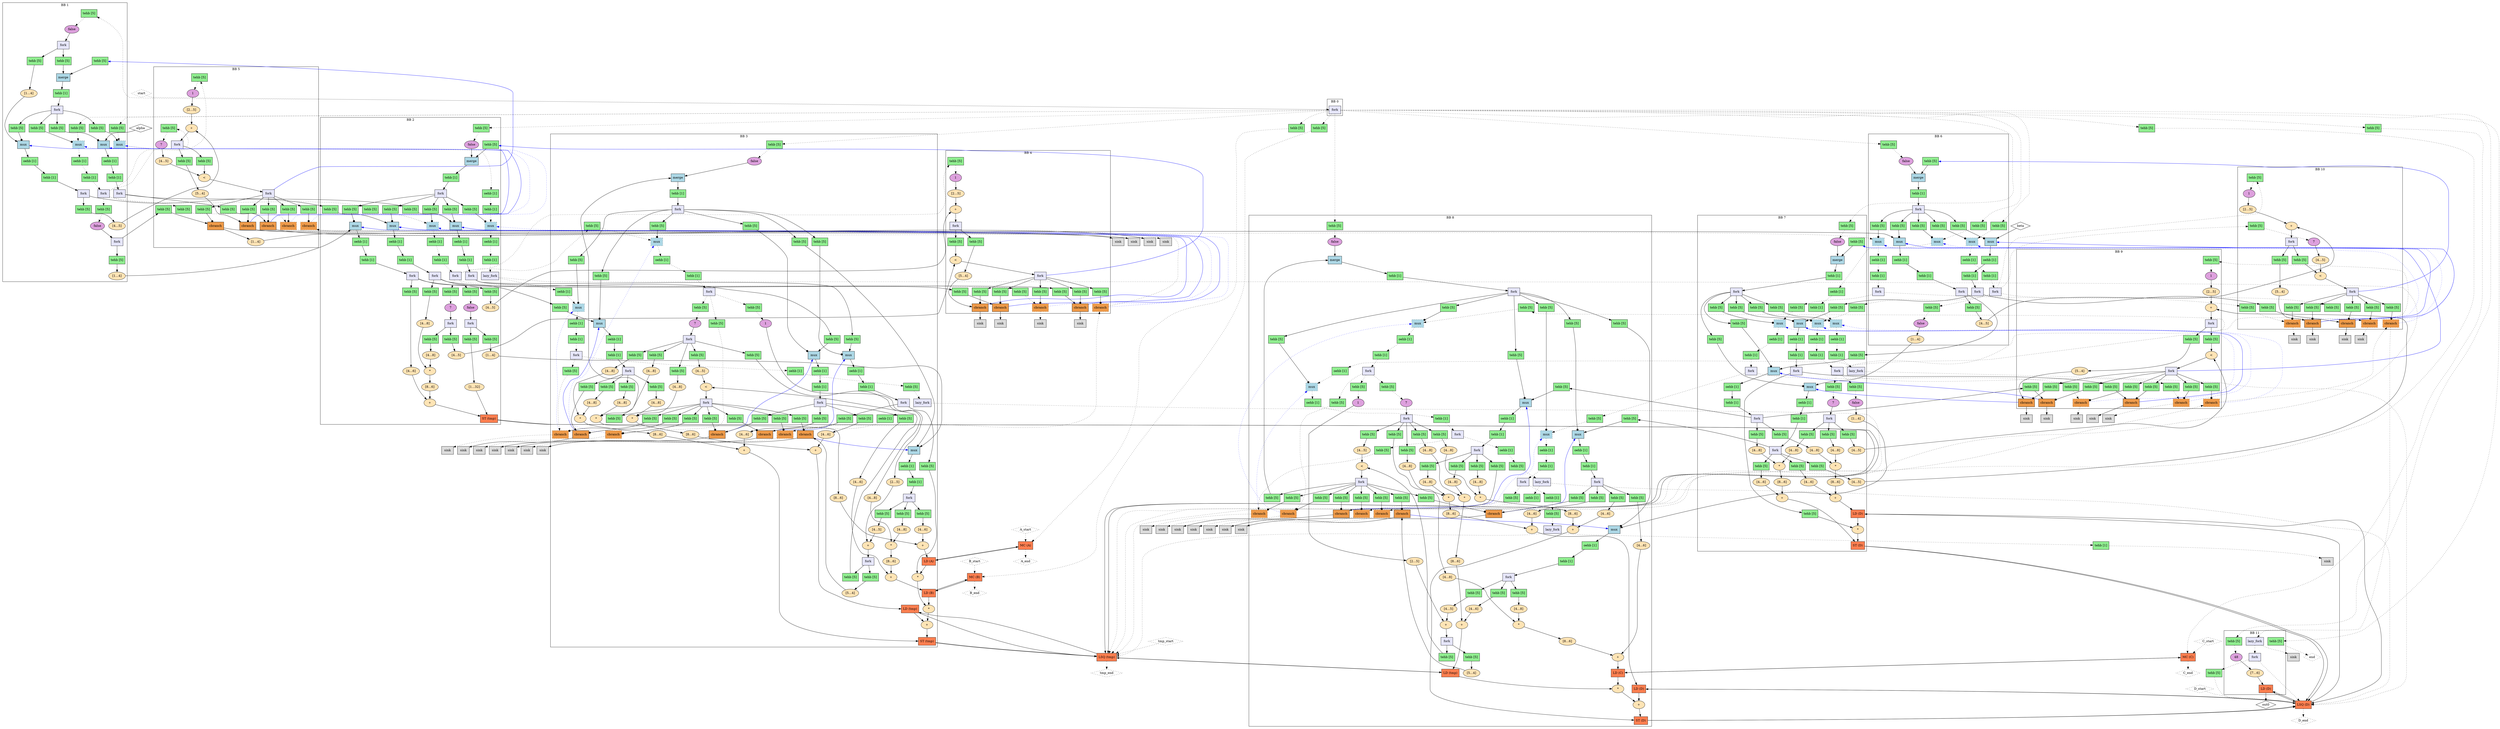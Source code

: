 Digraph G {
  splines=spline
  compound=true
  "alpha" ["style"="solid", "shape"="diamond", "label"="alpha", "mlir_op"="handshake.func"]
  "beta" ["style"="solid", "shape"="diamond", "label"="beta", "mlir_op"="handshake.func"]
  "tmp_start" ["style"="dotted", "shape"="diamond", "label"="tmp_start", "mlir_op"="handshake.func"]
  "A_start" ["style"="dotted", "shape"="diamond", "label"="A_start", "mlir_op"="handshake.func"]
  "B_start" ["style"="dotted", "shape"="diamond", "label"="B_start", "mlir_op"="handshake.func"]
  "C_start" ["style"="dotted", "shape"="diamond", "label"="C_start", "mlir_op"="handshake.func"]
  "D_start" ["style"="dotted", "shape"="diamond", "label"="D_start", "mlir_op"="handshake.func"]
  "start" ["style"="dotted", "shape"="diamond", "label"="start", "mlir_op"="handshake.func"]
  "out0" ["style"="solid", "shape"="diamond", "label"="out0", "mlir_op"="handshake.func"]
  "tmp_end" ["style"="dotted", "shape"="diamond", "label"="tmp_end", "mlir_op"="handshake.func"]
  "A_end" ["style"="dotted", "shape"="diamond", "label"="A_end", "mlir_op"="handshake.func"]
  "B_end" ["style"="dotted", "shape"="diamond", "label"="B_end", "mlir_op"="handshake.func"]
  "C_end" ["style"="dotted", "shape"="diamond", "label"="C_end", "mlir_op"="handshake.func"]
  "D_end" ["style"="dotted", "shape"="diamond", "label"="D_end", "mlir_op"="handshake.func"]
  "end" ["style"="dotted", "shape"="diamond", "label"="end", "mlir_op"="handshake.func"]
  "buffer286" ["style"="filled", "fillcolor"="lightgreen", "shape"="box", "label"="tehb [5]", "mlir_op"="handshake.buffer"]
  "lsq2" ["style"="filled", "fillcolor"="coral", "shape"="box", "label"="LSQ (D)", "mlir_op"="handshake.lsq"]
  "buffer3" ["style"="filled", "fillcolor"="lightgreen", "shape"="box", "label"="tehb [5]", "mlir_op"="handshake.buffer"]
  "mem_controller3" ["style"="filled", "fillcolor"="coral", "shape"="box", "label"="MC (C)", "mlir_op"="handshake.mem_controller"]
  "buffer2" ["style"="filled", "fillcolor"="lightgreen", "shape"="box", "label"="tehb [5]", "mlir_op"="handshake.buffer"]
  "mem_controller4" ["style"="filled", "fillcolor"="coral", "shape"="box", "label"="MC (B)", "mlir_op"="handshake.mem_controller"]
  "buffer1" ["style"="filled", "fillcolor"="lightgreen", "shape"="box", "label"="tehb [5]", "mlir_op"="handshake.buffer"]
  "mem_controller5" ["style"="filled", "fillcolor"="coral", "shape"="box", "label"="MC (A)", "mlir_op"="handshake.mem_controller"]
  "buffer0" ["style"="filled", "fillcolor"="lightgreen", "shape"="box", "label"="tehb [5]", "mlir_op"="handshake.buffer"]
  "lsq3" ["style"="filled", "fillcolor"="coral", "shape"="box", "label"="LSQ (tmp)", "mlir_op"="handshake.lsq"]
  "sink0" ["style"="filled", "fillcolor"="gainsboro", "shape"="box", "label"="sink", "mlir_op"="handshake.sink"]
  "sink1" ["style"="filled", "fillcolor"="gainsboro", "shape"="box", "label"="sink", "mlir_op"="handshake.sink"]
  "sink2" ["style"="filled", "fillcolor"="gainsboro", "shape"="box", "label"="sink", "mlir_op"="handshake.sink"]
  "sink3" ["style"="filled", "fillcolor"="gainsboro", "shape"="box", "label"="sink", "mlir_op"="handshake.sink"]
  "sink4" ["style"="filled", "fillcolor"="gainsboro", "shape"="box", "label"="sink", "mlir_op"="handshake.sink"]
  "sink5" ["style"="filled", "fillcolor"="gainsboro", "shape"="box", "label"="sink", "mlir_op"="handshake.sink"]
  "sink6" ["style"="filled", "fillcolor"="gainsboro", "shape"="box", "label"="sink", "mlir_op"="handshake.sink"]
  "sink7" ["style"="filled", "fillcolor"="gainsboro", "shape"="box", "label"="sink", "mlir_op"="handshake.sink"]
  "sink8" ["style"="filled", "fillcolor"="gainsboro", "shape"="box", "label"="sink", "mlir_op"="handshake.sink"]
  "sink9" ["style"="filled", "fillcolor"="gainsboro", "shape"="box", "label"="sink", "mlir_op"="handshake.sink"]
  "sink10" ["style"="filled", "fillcolor"="gainsboro", "shape"="box", "label"="sink", "mlir_op"="handshake.sink"]
  "sink11" ["style"="filled", "fillcolor"="gainsboro", "shape"="box", "label"="sink", "mlir_op"="handshake.sink"]
  "sink12" ["style"="filled", "fillcolor"="gainsboro", "shape"="box", "label"="sink", "mlir_op"="handshake.sink"]
  "sink13" ["style"="filled", "fillcolor"="gainsboro", "shape"="box", "label"="sink", "mlir_op"="handshake.sink"]
  "sink14" ["style"="filled", "fillcolor"="gainsboro", "shape"="box", "label"="sink", "mlir_op"="handshake.sink"]
  "sink15" ["style"="filled", "fillcolor"="gainsboro", "shape"="box", "label"="sink", "mlir_op"="handshake.sink"]
  "sink16" ["style"="filled", "fillcolor"="gainsboro", "shape"="box", "label"="sink", "mlir_op"="handshake.sink"]
  "sink17" ["style"="filled", "fillcolor"="gainsboro", "shape"="box", "label"="sink", "mlir_op"="handshake.sink"]
  "buffer230" ["style"="filled", "fillcolor"="lightgreen", "shape"="box", "label"="tehb [1]", "mlir_op"="handshake.buffer"]
  "sink18" ["style"="filled", "fillcolor"="gainsboro", "shape"="box", "label"="sink", "mlir_op"="handshake.sink"]
  "sink19" ["style"="filled", "fillcolor"="gainsboro", "shape"="box", "label"="sink", "mlir_op"="handshake.sink"]
  "sink20" ["style"="filled", "fillcolor"="gainsboro", "shape"="box", "label"="sink", "mlir_op"="handshake.sink"]
  "sink21" ["style"="filled", "fillcolor"="gainsboro", "shape"="box", "label"="sink", "mlir_op"="handshake.sink"]
  "sink22" ["style"="filled", "fillcolor"="gainsboro", "shape"="box", "label"="sink", "mlir_op"="handshake.sink"]
  "sink23" ["style"="filled", "fillcolor"="gainsboro", "shape"="box", "label"="sink", "mlir_op"="handshake.sink"]
  "sink24" ["style"="filled", "fillcolor"="gainsboro", "shape"="box", "label"="sink", "mlir_op"="handshake.sink"]
  "sink25" ["style"="filled", "fillcolor"="gainsboro", "shape"="box", "label"="sink", "mlir_op"="handshake.sink"]
  "sink26" ["style"="filled", "fillcolor"="gainsboro", "shape"="box", "label"="sink", "mlir_op"="handshake.sink"]
  "sink27" ["style"="filled", "fillcolor"="gainsboro", "shape"="box", "label"="sink", "mlir_op"="handshake.sink"]
  "sink28" ["style"="filled", "fillcolor"="gainsboro", "shape"="box", "label"="sink", "mlir_op"="handshake.sink"]
  "sink29" ["style"="filled", "fillcolor"="gainsboro", "shape"="box", "label"="sink", "mlir_op"="handshake.sink"]
  "sink30" ["style"="filled", "fillcolor"="gainsboro", "shape"="box", "label"="sink", "mlir_op"="handshake.sink"]
  "sink31" ["style"="filled", "fillcolor"="gainsboro", "shape"="box", "label"="sink", "mlir_op"="handshake.sink"]
  "sink32" ["style"="filled", "fillcolor"="gainsboro", "shape"="box", "label"="sink", "mlir_op"="handshake.sink"]
  "alpha" -> "mux5" ["dir"="both", "style"="solid", "arrowhead"="normal", "from_idx"="0", "to"="ins_0", "arrowtail"="none", "from"="alpha", "to_idx"="1"]
  "beta" -> "mux42" ["dir"="both", "style"="solid", "arrowhead"="normal", "from_idx"="1", "to"="ins_0", "arrowtail"="none", "from"="beta", "to_idx"="1"]
  "tmp_start" -> "lsq3" ["dir"="both", "style"="dotted", "arrowhead"="normal", "from_idx"="7", "to"="memStart", "arrowtail"="none", "from"="tmp_start", "to_idx"="1"]
  "A_start" -> "mem_controller5" ["dir"="both", "style"="dotted", "arrowhead"="normal", "from_idx"="8", "to"="memStart", "arrowtail"="none", "from"="A_start", "to_idx"="1"]
  "B_start" -> "mem_controller4" ["dir"="both", "style"="dotted", "arrowhead"="normal", "from_idx"="9", "to"="memStart", "arrowtail"="none", "from"="B_start", "to_idx"="1"]
  "C_start" -> "mem_controller3" ["dir"="both", "style"="dotted", "arrowhead"="normal", "from_idx"="10", "to"="memStart", "arrowtail"="none", "from"="C_start", "to_idx"="1"]
  "D_start" -> "lsq2" ["dir"="both", "style"="dotted", "arrowhead"="normal", "from_idx"="11", "to"="memStart", "arrowtail"="none", "from"="D_start", "to_idx"="1"]
  "start" -> "fork0" ["dir"="both", "style"="dotted", "arrowhead"="normal", "from_idx"="12", "to"="ins", "arrowtail"="none", "from"="start", "to_idx"="0"]
  "fork0" -> "buffer0" ["dir"="both", "style"="dotted", "arrowhead"="normal", "from_idx"="0", "to"="ins", "arrowtail"="none", "from"="outs_0", "to_idx"="0"]
  "fork0" -> "buffer1" ["dir"="both", "style"="dotted", "arrowhead"="normal", "from_idx"="1", "to"="ins", "arrowtail"="none", "from"="outs_1", "to_idx"="0"]
  "fork0" -> "buffer2" ["dir"="both", "style"="dotted", "arrowhead"="normal", "from_idx"="2", "to"="ins", "arrowtail"="none", "from"="outs_2", "to_idx"="0"]
  "fork0" -> "buffer3" ["dir"="both", "style"="dotted", "arrowhead"="normal", "from_idx"="3", "to"="ins", "arrowtail"="none", "from"="outs_3", "to_idx"="0"]
  "fork0" -> "buffer4" ["dir"="both", "style"="dotted", "arrowhead"="normal", "from_idx"="4", "to"="ins", "arrowtail"="none", "from"="outs_4", "to_idx"="0"]
  "fork0" -> "buffer5" ["dir"="both", "style"="dotted", "arrowhead"="normal", "from_idx"="5", "to"="ins", "arrowtail"="none", "from"="outs_5", "to_idx"="0"]
  "fork0" -> "buffer6" ["dir"="both", "style"="dotted", "arrowhead"="normal", "from_idx"="6", "to"="ins", "arrowtail"="none", "from"="outs_6", "to_idx"="0"]
  "fork0" -> "buffer7" ["dir"="both", "style"="dotted", "arrowhead"="normal", "from_idx"="7", "to"="ins", "arrowtail"="none", "from"="outs_7", "to_idx"="0"]
  "fork0" -> "buffer8" ["dir"="both", "style"="dotted", "arrowhead"="normal", "from_idx"="8", "to"="ins", "arrowtail"="none", "from"="outs_8", "to_idx"="0"]
  "fork0" -> "buffer9" ["dir"="both", "style"="dotted", "arrowhead"="normal", "from_idx"="9", "to"="ins", "arrowtail"="none", "from"="outs_9", "to_idx"="0"]
  "fork0" -> "buffer10" ["dir"="both", "style"="dotted", "arrowhead"="normal", "from_idx"="10", "to"="ins", "arrowtail"="none", "from"="outs_10", "to_idx"="0"]
  "fork0" -> "buffer11" ["dir"="both", "style"="dotted", "arrowhead"="normal", "from_idx"="11", "to"="ins", "arrowtail"="none", "from"="outs_11", "to_idx"="0"]
  "fork0" -> "buffer12" ["dir"="both", "style"="dotted", "arrowhead"="normal", "from_idx"="12", "to"="ins", "arrowtail"="none", "from"="outs_12", "to_idx"="0"]
  "fork0" -> "buffer13" ["dir"="both", "style"="dotted", "arrowhead"="normal", "from_idx"="13", "to"="ins", "arrowtail"="none", "from"="outs_13", "to_idx"="0"]
  "fork0" -> "buffer14" ["dir"="both", "style"="dotted", "arrowhead"="normal", "from_idx"="14", "to"="ins", "arrowtail"="none", "from"="outs_14", "to_idx"="0"]
  "fork0" -> "buffer15" ["dir"="both", "style"="dotted", "arrowhead"="normal", "from_idx"="15", "to"="ins", "arrowtail"="none", "from"="outs_15", "to_idx"="0"]
  "buffer286" -> "lsq2" ["dir"="both", "style"="dotted", "arrowhead"="normal", "from_idx"="0", "to"="ctrlEnd", "arrowtail"="none", "from"="outs", "to_idx"="12"]
  "lsq2" -> "load3" ["dir"="both", "style"="solid", "arrowhead"="normal", "from_idx"="0", "to"="dataFromMem", "arrowtail"="none", "from"="ldData_0", "to_idx"="1"]
  "lsq2" -> "load6" ["dir"="both", "style"="solid", "arrowhead"="normal", "from_idx"="1", "to"="dataFromMem", "arrowtail"="none", "from"="ldData_1", "to_idx"="1"]
  "lsq2" -> "load7" ["dir"="both", "style"="solid", "arrowhead"="normal", "from_idx"="2", "to"="dataFromMem", "arrowtail"="none", "from"="ldData_2", "to_idx"="1"]
  "lsq2" -> "D_end" ["dir"="both", "style"="dotted", "arrowhead"="normal", "from_idx"="3", "to"="D_end", "arrowtail"="none", "from"="memEnd", "to_idx"="5"]
  "buffer3" -> "mem_controller3" ["dir"="both", "style"="dotted", "arrowhead"="normal", "from_idx"="0", "to"="ctrlEnd", "arrowtail"="none", "from"="outs", "to_idx"="3"]
  "mem_controller3" -> "load5" ["dir"="both", "style"="solid", "arrowhead"="normal", "from_idx"="0", "to"="dataFromMem", "arrowtail"="none", "from"="ldData_0", "to_idx"="1"]
  "mem_controller3" -> "C_end" ["dir"="both", "style"="dotted", "arrowhead"="normal", "from_idx"="1", "to"="C_end", "arrowtail"="none", "from"="memEnd", "to_idx"="4"]
  "buffer2" -> "mem_controller4" ["dir"="both", "style"="dotted", "arrowhead"="normal", "from_idx"="0", "to"="ctrlEnd", "arrowtail"="none", "from"="outs", "to_idx"="3"]
  "mem_controller4" -> "load1" ["dir"="both", "style"="solid", "arrowhead"="normal", "from_idx"="0", "to"="dataFromMem", "arrowtail"="none", "from"="ldData_0", "to_idx"="1"]
  "mem_controller4" -> "B_end" ["dir"="both", "style"="dotted", "arrowhead"="normal", "from_idx"="1", "to"="B_end", "arrowtail"="none", "from"="memEnd", "to_idx"="3"]
  "buffer1" -> "mem_controller5" ["dir"="both", "style"="dotted", "arrowhead"="normal", "from_idx"="0", "to"="ctrlEnd", "arrowtail"="none", "from"="outs", "to_idx"="3"]
  "mem_controller5" -> "load0" ["dir"="both", "style"="solid", "arrowhead"="normal", "from_idx"="0", "to"="dataFromMem", "arrowtail"="none", "from"="ldData_0", "to_idx"="1"]
  "mem_controller5" -> "A_end" ["dir"="both", "style"="dotted", "arrowhead"="normal", "from_idx"="1", "to"="A_end", "arrowtail"="none", "from"="memEnd", "to_idx"="2"]
  "buffer0" -> "lsq3" ["dir"="both", "style"="dotted", "arrowhead"="normal", "from_idx"="0", "to"="ctrlEnd", "arrowtail"="none", "from"="outs", "to_idx"="11"]
  "lsq3" -> "load2" ["dir"="both", "style"="solid", "arrowhead"="normal", "from_idx"="0", "to"="dataFromMem", "arrowtail"="none", "from"="ldData_0", "to_idx"="1"]
  "lsq3" -> "load4" ["dir"="both", "style"="solid", "arrowhead"="normal", "from_idx"="1", "to"="dataFromMem", "arrowtail"="none", "from"="ldData_1", "to_idx"="1"]
  "lsq3" -> "tmp_end" ["dir"="both", "style"="dotted", "arrowhead"="normal", "from_idx"="2", "to"="tmp_end", "arrowtail"="none", "from"="memEnd", "to_idx"="1"]
  "mux3" -> "buffer18" ["dir"="both", "style"="dotted", "arrowhead"="normal", "from_idx"="0", "to"="ins", "arrowtail"="none", "from"="outs", "to_idx"="0"]
  "fork3" -> "buffer27" ["dir"="both", "style"="dotted", "arrowhead"="normal", "from_idx"="0", "to"="ins", "arrowtail"="none", "from"="outs_0", "to_idx"="0"]
  "fork3" -> "buffer28" ["dir"="both", "style"="dotted", "arrowhead"="normal", "from_idx"="1", "to"="ins", "arrowtail"="none", "from"="outs_1", "to_idx"="0"]
  "fork3" -> "buffer30" ["dir"="both", "style"="dotted", "arrowhead"="normal", "from_idx"="3", "to"="ins", "arrowtail"="none", "from"="outs_3", "to_idx"="0"]
  "fork3" -> "buffer31" ["dir"="both", "style"="dotted", "arrowhead"="normal", "from_idx"="4", "to"="ins", "arrowtail"="none", "from"="outs_4", "to_idx"="0"]
  "fork4" -> "buffer34" ["dir"="both", "style"="solid", "arrowhead"="normal", "from_idx"="0", "to"="ins", "arrowtail"="none", "from"="outs_0", "to_idx"="0"]
  "fork4" -> "buffer35" ["dir"="both", "style"="solid", "arrowhead"="normal", "from_idx"="1", "to"="ins", "arrowtail"="none", "from"="outs_1", "to_idx"="0"]
  "fork5" -> "buffer39" ["dir"="both", "style"="solid", "arrowhead"="normal", "from_idx"="1", "to"="ins", "arrowtail"="none", "from"="outs_1", "to_idx"="0"]
  "extsi24" -> "addi16" ["dir"="both", "style"="solid", "arrowhead"="normal", "from_idx"="0", "to"="lhs", "arrowtail"="none", "from"="outs", "to_idx"="0"]
  "fork6" -> "buffer41" ["dir"="both", "style"="solid", "arrowhead"="normal", "from_idx"="1", "to"="ins", "arrowtail"="none", "from"="outs_1", "to_idx"="0"]
  "extsi25" -> "mux25" ["dir"="both", "style"="solid", "arrowhead"="normal", "from_idx"="0", "to"="ins_0", "arrowtail"="none", "from"="outs", "to_idx"="1"]
  "lazy_fork0" -> "buffer50" ["dir"="both", "style"="dotted", "arrowhead"="normal", "from_idx"="0", "to"="ins", "arrowtail"="none", "from"="outs_0", "to_idx"="0"]
  "lazy_fork0" -> "lsq3" ["dir"="both", "style"="dotted", "arrowhead"="normal", "from_idx"="1", "to"="ctrl_0", "arrowtail"="none", "from"="outs_1", "to_idx"="2"]
  "fork8" -> "buffer53" ["dir"="both", "style"="solid", "arrowhead"="normal", "from_idx"="0", "to"="ins", "arrowtail"="none", "from"="outs_0", "to_idx"="0"]
  "fork8" -> "buffer54" ["dir"="both", "style"="solid", "arrowhead"="normal", "from_idx"="1", "to"="ins", "arrowtail"="none", "from"="outs_1", "to_idx"="0"]
  "fork9" -> "buffer57" ["dir"="both", "style"="dotted", "arrowhead"="normal", "from_idx"="0", "to"="ins", "arrowtail"="none", "from"="outs_0", "to_idx"="0"]
  "fork9" -> "buffer60" ["dir"="both", "style"="dotted", "arrowhead"="normal", "from_idx"="3", "to"="ins", "arrowtail"="none", "from"="outs_3", "to_idx"="0"]
  "fork9" -> "buffer61" ["dir"="both", "style"="dotted", "arrowhead"="normal", "from_idx"="4", "to"="ins", "arrowtail"="none", "from"="outs_4", "to_idx"="0"]
  "fork10" -> "buffer64" ["dir"="both", "style"="solid", "arrowhead"="normal", "from_idx"="0", "to"="ins", "arrowtail"="none", "from"="outs_0", "to_idx"="0"]
  "fork10" -> "buffer65" ["dir"="both", "style"="solid", "arrowhead"="normal", "from_idx"="1", "to"="ins", "arrowtail"="none", "from"="outs_1", "to_idx"="0"]
  "fork11" -> "buffer71" ["dir"="both", "style"="solid", "arrowhead"="normal", "from_idx"="2", "to"="ins", "arrowtail"="none", "from"="outs_2", "to_idx"="0"]
  "extsi28" -> "addi15" ["dir"="both", "style"="solid", "arrowhead"="normal", "from_idx"="0", "to"="lhs", "arrowtail"="none", "from"="outs", "to_idx"="0"]
  "extsi29" -> "mux35" ["dir"="both", "style"="solid", "arrowhead"="normal", "from_idx"="0", "to"="ins_0", "arrowtail"="none", "from"="outs", "to_idx"="1"]
  "extsi31" -> "cmpi1" ["dir"="both", "style"="solid", "arrowhead"="normal", "from_idx"="0", "to"="rhs", "arrowtail"="none", "from"="outs", "to_idx"="1"]
  "store0" -> "lsq3" ["dir"="both", "style"="solid", "arrowhead"="normal", "from_idx"="0", "to"="stAddr_0", "arrowtail"="none", "from"="addrOut", "to_idx"="3"]
  "store0" -> "lsq3" ["dir"="both", "style"="solid", "arrowhead"="normal", "from_idx"="1", "to"="stData_0", "arrowtail"="none", "from"="dataToMem", "to_idx"="4"]
  "cond_br48" -> "sink0" ["dir"="both", "style"="dotted", "arrowhead"="normal", "from_idx"="1", "to"="ins", "arrowtail"="none", "from"="falseOut", "to_idx"="0"]
  "cond_br49" -> "sink1" ["dir"="both", "style"="dotted", "arrowhead"="normal", "from_idx"="0", "to"="ins", "arrowtail"="none", "from"="trueOut", "to_idx"="0"]
  "cond_br49" -> "cond_br50" ["dir"="both", "style"="dotted", "arrowhead"="normal", "from_idx"="1", "to"="data", "arrowtail"="none", "from"="falseOut", "to_idx"="1"]
  "lazy_fork1" -> "lsq3" ["dir"="both", "style"="dotted", "arrowhead"="normal", "from_idx"="1", "to"="ctrl_1", "arrowtail"="none", "from"="outs_1", "to_idx"="5"]
  "cond_br82" -> "sink2" ["dir"="both", "style"="solid", "arrowhead"="normal", "from_idx"="1", "to"="ins", "arrowtail"="none", "from"="falseOut", "to_idx"="0"]
  "cond_br83" -> "sink3" ["dir"="both", "style"="dotted", "arrowhead"="normal", "from_idx"="1", "to"="ins", "arrowtail"="none", "from"="falseOut", "to_idx"="0"]
  "cond_br84" -> "sink4" ["dir"="both", "style"="solid", "arrowhead"="normal", "from_idx"="1", "to"="ins", "arrowtail"="none", "from"="falseOut", "to_idx"="0"]
  "cond_br85" -> "sink5" ["dir"="both", "style"="solid", "arrowhead"="normal", "from_idx"="1", "to"="ins", "arrowtail"="none", "from"="falseOut", "to_idx"="0"]
  "cond_br86" -> "sink6" ["dir"="both", "style"="solid", "arrowhead"="normal", "from_idx"="1", "to"="ins", "arrowtail"="none", "from"="falseOut", "to_idx"="0"]
  "load0" -> "mem_controller5" ["dir"="both", "style"="solid", "arrowhead"="normal", "from_idx"="0", "to"="ldAddr_0", "arrowtail"="none", "from"="addrOut", "to_idx"="2"]
  "load1" -> "mem_controller4" ["dir"="both", "style"="solid", "arrowhead"="normal", "from_idx"="0", "to"="ldAddr_0", "arrowtail"="none", "from"="addrOut", "to_idx"="2"]
  "load2" -> "lsq3" ["dir"="both", "style"="solid", "arrowhead"="normal", "from_idx"="0", "to"="ldAddr_0", "arrowtail"="none", "from"="addrOut", "to_idx"="6"]
  "store1" -> "lsq3" ["dir"="both", "style"="solid", "arrowhead"="normal", "from_idx"="0", "to"="stAddr_1", "arrowtail"="none", "from"="addrOut", "to_idx"="7"]
  "store1" -> "lsq3" ["dir"="both", "style"="solid", "arrowhead"="normal", "from_idx"="1", "to"="stData_1", "arrowtail"="none", "from"="dataToMem", "to_idx"="8"]
  "cond_br50" -> "mux7" ["dir"="both", "style"="dotted", "arrowhead"="normal", "from_idx"="0", "color"="blue", "to"="ins_1", "arrowtail"="none", "from"="trueOut", "to_idx"="2"]
  "cond_br50" -> "cond_br51" ["dir"="both", "style"="dotted", "arrowhead"="normal", "from_idx"="1", "to"="data", "arrowtail"="none", "from"="falseOut", "to_idx"="1"]
  "cond_br87" -> "mux25" ["dir"="both", "style"="solid", "arrowhead"="normal", "from_idx"="0", "color"="blue", "to"="ins_1", "arrowtail"="none", "from"="trueOut", "to_idx"="2"]
  "cond_br87" -> "sink7" ["dir"="both", "style"="solid", "arrowhead"="normal", "from_idx"="1", "to"="ins", "arrowtail"="none", "from"="falseOut", "to_idx"="0"]
  "cond_br88" -> "mux21" ["dir"="both", "style"="solid", "arrowhead"="normal", "from_idx"="0", "color"="blue", "to"="ins_1", "arrowtail"="none", "from"="trueOut", "to_idx"="2"]
  "cond_br88" -> "sink8" ["dir"="both", "style"="solid", "arrowhead"="normal", "from_idx"="1", "to"="ins", "arrowtail"="none", "from"="falseOut", "to_idx"="0"]
  "cond_br89" -> "mux20" ["dir"="both", "style"="dotted", "arrowhead"="normal", "from_idx"="0", "color"="blue", "to"="ins_1", "arrowtail"="none", "from"="trueOut", "to_idx"="2"]
  "cond_br89" -> "sink9" ["dir"="both", "style"="dotted", "arrowhead"="normal", "from_idx"="1", "to"="ins", "arrowtail"="none", "from"="falseOut", "to_idx"="0"]
  "cond_br90" -> "mux17" ["dir"="both", "style"="solid", "arrowhead"="normal", "from_idx"="0", "color"="blue", "to"="ins_1", "arrowtail"="none", "from"="trueOut", "to_idx"="2"]
  "cond_br90" -> "sink10" ["dir"="both", "style"="solid", "arrowhead"="normal", "from_idx"="1", "to"="ins", "arrowtail"="none", "from"="falseOut", "to_idx"="0"]
  "fork25" -> "buffer137" ["dir"="both", "style"="solid", "arrowhead"="normal", "from_idx"="5", "color"="blue", "to"="ins", "arrowtail"="none", "from"="outs_5", "to_idx"="0"]
  "cond_br51" -> "mux3" ["dir"="both", "style"="dotted", "arrowhead"="normal", "from_idx"="0", "color"="blue", "to"="ins_1", "arrowtail"="none", "from"="trueOut", "to_idx"="2"]
  "cond_br51" -> "mux11" ["dir"="both", "style"="dotted", "arrowhead"="normal", "from_idx"="1", "to"="ins_0", "arrowtail"="none", "from"="falseOut", "to_idx"="1"]
  "cond_br91" -> "sink11" ["dir"="both", "style"="solid", "arrowhead"="normal", "from_idx"="0", "to"="ins", "arrowtail"="none", "from"="trueOut", "to_idx"="0"]
  "extsi22" -> "mux46" ["dir"="both", "style"="solid", "arrowhead"="normal", "from_idx"="0", "to"="ins_0", "arrowtail"="none", "from"="outs", "to_idx"="1"]
  "cond_br92" -> "mux12" ["dir"="both", "style"="solid", "arrowhead"="normal", "from_idx"="0", "color"="blue", "to"="ins_1", "arrowtail"="none", "from"="trueOut", "to_idx"="2"]
  "cond_br92" -> "sink12" ["dir"="both", "style"="solid", "arrowhead"="normal", "from_idx"="1", "to"="ins", "arrowtail"="none", "from"="falseOut", "to_idx"="0"]
  "cond_br93" -> "mux5" ["dir"="both", "style"="solid", "arrowhead"="normal", "from_idx"="0", "color"="blue", "to"="ins_1", "arrowtail"="none", "from"="trueOut", "to_idx"="2"]
  "cond_br93" -> "sink13" ["dir"="both", "style"="solid", "arrowhead"="normal", "from_idx"="1", "to"="ins", "arrowtail"="none", "from"="falseOut", "to_idx"="0"]
  "cond_br94" -> "mux0" ["dir"="both", "style"="dotted", "arrowhead"="normal", "from_idx"="0", "color"="blue", "to"="ins_1", "arrowtail"="none", "from"="trueOut", "to_idx"="2"]
  "cond_br94" -> "sink14" ["dir"="both", "style"="dotted", "arrowhead"="normal", "from_idx"="1", "to"="ins", "arrowtail"="none", "from"="falseOut", "to_idx"="0"]
  "fork27" -> "buffer144" ["dir"="both", "style"="solid", "arrowhead"="normal", "from_idx"="4", "color"="blue", "to"="ins", "arrowtail"="none", "from"="outs_4", "to_idx"="0"]
  "fork29" -> "buffer154" ["dir"="both", "style"="dotted", "arrowhead"="normal", "from_idx"="0", "to"="ins", "arrowtail"="none", "from"="outs_0", "to_idx"="0"]
  "fork29" -> "buffer155" ["dir"="both", "style"="dotted", "arrowhead"="normal", "from_idx"="1", "to"="ins", "arrowtail"="none", "from"="outs_1", "to_idx"="0"]
  "mux15" -> "buffer156" ["dir"="both", "style"="dotted", "arrowhead"="normal", "from_idx"="0", "to"="ins", "arrowtail"="none", "from"="outs", "to_idx"="0"]
  "fork30" -> "buffer160" ["dir"="both", "style"="dotted", "arrowhead"="normal", "from_idx"="0", "to"="ins", "arrowtail"="none", "from"="outs_0", "to_idx"="0"]
  "fork30" -> "buffer161" ["dir"="both", "style"="dotted", "arrowhead"="normal", "from_idx"="1", "to"="ins", "arrowtail"="none", "from"="outs_1", "to_idx"="0"]
  "fork30" -> "buffer163" ["dir"="both", "style"="dotted", "arrowhead"="normal", "from_idx"="3", "to"="ins", "arrowtail"="none", "from"="outs_3", "to_idx"="0"]
  "fork30" -> "buffer164" ["dir"="both", "style"="dotted", "arrowhead"="normal", "from_idx"="4", "to"="ins", "arrowtail"="none", "from"="outs_4", "to_idx"="0"]
  "fork31" -> "buffer167" ["dir"="both", "style"="solid", "arrowhead"="normal", "from_idx"="0", "to"="ins", "arrowtail"="none", "from"="outs_0", "to_idx"="0"]
  "fork31" -> "buffer168" ["dir"="both", "style"="solid", "arrowhead"="normal", "from_idx"="1", "to"="ins", "arrowtail"="none", "from"="outs_1", "to_idx"="0"]
  "fork32" -> "buffer172" ["dir"="both", "style"="solid", "arrowhead"="normal", "from_idx"="1", "to"="ins", "arrowtail"="none", "from"="outs_1", "to_idx"="0"]
  "extsi50" -> "addi19" ["dir"="both", "style"="solid", "arrowhead"="normal", "from_idx"="0", "to"="lhs", "arrowtail"="none", "from"="outs", "to_idx"="0"]
  "extsi51" -> "mux59" ["dir"="both", "style"="solid", "arrowhead"="normal", "from_idx"="0", "to"="ins_0", "arrowtail"="none", "from"="outs", "to_idx"="1"]
  "fork34" -> "buffer182" ["dir"="both", "style"="dotted", "arrowhead"="normal", "from_idx"="0", "to"="ins", "arrowtail"="none", "from"="outs_0", "to_idx"="0"]
  "fork34" -> "buffer183" ["dir"="both", "style"="dotted", "arrowhead"="normal", "from_idx"="1", "to"="ins", "arrowtail"="none", "from"="outs_1", "to_idx"="0"]
  "lazy_fork2" -> "buffer186" ["dir"="both", "style"="dotted", "arrowhead"="normal", "from_idx"="0", "to"="ins", "arrowtail"="none", "from"="outs_0", "to_idx"="0"]
  "lazy_fork2" -> "lsq2" ["dir"="both", "style"="dotted", "arrowhead"="normal", "from_idx"="1", "to"="ctrl_0", "arrowtail"="none", "from"="outs_1", "to_idx"="2"]
  "fork35" -> "buffer189" ["dir"="both", "style"="solid", "arrowhead"="normal", "from_idx"="0", "to"="ins", "arrowtail"="none", "from"="outs_0", "to_idx"="0"]
  "fork36" -> "buffer193" ["dir"="both", "style"="solid", "arrowhead"="normal", "from_idx"="0", "to"="ins", "arrowtail"="none", "from"="outs_0", "to_idx"="0"]
  "fork36" -> "buffer194" ["dir"="both", "style"="solid", "arrowhead"="normal", "from_idx"="1", "to"="ins", "arrowtail"="none", "from"="outs_1", "to_idx"="0"]
  "fork37" -> "buffer199" ["dir"="both", "style"="dotted", "arrowhead"="normal", "from_idx"="0", "to"="ins", "arrowtail"="none", "from"="outs_0", "to_idx"="0"]
  "fork37" -> "buffer202" ["dir"="both", "style"="dotted", "arrowhead"="normal", "from_idx"="3", "to"="ins", "arrowtail"="none", "from"="outs_3", "to_idx"="0"]
  "fork37" -> "buffer203" ["dir"="both", "style"="dotted", "arrowhead"="normal", "from_idx"="4", "to"="ins", "arrowtail"="none", "from"="outs_4", "to_idx"="0"]
  "fork38" -> "buffer209" ["dir"="both", "style"="solid", "arrowhead"="normal", "from_idx"="3", "to"="ins", "arrowtail"="none", "from"="outs_3", "to_idx"="0"]
  "extsi56" -> "addi18" ["dir"="both", "style"="solid", "arrowhead"="normal", "from_idx"="0", "to"="lhs", "arrowtail"="none", "from"="outs", "to_idx"="0"]
  "extsi57" -> "mux68" ["dir"="both", "style"="solid", "arrowhead"="normal", "from_idx"="0", "to"="ins_0", "arrowtail"="none", "from"="outs", "to_idx"="1"]
  "extsi60" -> "cmpi4" ["dir"="both", "style"="solid", "arrowhead"="normal", "from_idx"="0", "to"="rhs", "arrowtail"="none", "from"="outs", "to_idx"="1"]
  "load3" -> "lsq2" ["dir"="both", "style"="solid", "arrowhead"="normal", "from_idx"="0", "to"="ldAddr_0", "arrowtail"="none", "from"="addrOut", "to_idx"="3"]
  "store2" -> "lsq2" ["dir"="both", "style"="solid", "arrowhead"="normal", "from_idx"="0", "to"="stAddr_0", "arrowtail"="none", "from"="addrOut", "to_idx"="4"]
  "store2" -> "lsq2" ["dir"="both", "style"="solid", "arrowhead"="normal", "from_idx"="1", "to"="stData_0", "arrowtail"="none", "from"="dataToMem", "to_idx"="5"]
  "cond_br52" -> "sink15" ["dir"="both", "style"="dotted", "arrowhead"="normal", "from_idx"="1", "to"="ins", "arrowtail"="none", "from"="falseOut", "to_idx"="0"]
  "cond_br53" -> "sink16" ["dir"="both", "style"="dotted", "arrowhead"="normal", "from_idx"="1", "to"="ins", "arrowtail"="none", "from"="falseOut", "to_idx"="0"]
  "cond_br54" -> "sink17" ["dir"="both", "style"="dotted", "arrowhead"="normal", "from_idx"="0", "to"="ins", "arrowtail"="none", "from"="trueOut", "to_idx"="0"]
  "cond_br54" -> "cond_br56" ["dir"="both", "style"="dotted", "arrowhead"="normal", "from_idx"="1", "to"="data", "arrowtail"="none", "from"="falseOut", "to_idx"="1"]
  "lazy_fork3" -> "buffer230" ["dir"="both", "style"="dotted", "arrowhead"="normal", "from_idx"="0", "to"="ins", "arrowtail"="none", "from"="outs_0", "to_idx"="0"]
  "lazy_fork3" -> "lsq3" ["dir"="both", "style"="dotted", "arrowhead"="normal", "from_idx"="1", "to"="ctrl_2", "arrowtail"="none", "from"="outs_1", "to_idx"="9"]
  "buffer230" -> "sink18" ["dir"="both", "style"="dotted", "arrowhead"="normal", "from_idx"="0", "to"="ins", "arrowtail"="none", "from"="outs", "to_idx"="0"]
  "lazy_fork4" -> "lsq2" ["dir"="both", "style"="dotted", "arrowhead"="normal", "from_idx"="1", "to"="ctrl_1", "arrowtail"="none", "from"="outs_1", "to_idx"="6"]
  "cond_br95" -> "sink19" ["dir"="both", "style"="solid", "arrowhead"="normal", "from_idx"="1", "to"="ins", "arrowtail"="none", "from"="falseOut", "to_idx"="0"]
  "cond_br96" -> "sink20" ["dir"="both", "style"="dotted", "arrowhead"="normal", "from_idx"="1", "to"="ins", "arrowtail"="none", "from"="falseOut", "to_idx"="0"]
  "cond_br97" -> "sink21" ["dir"="both", "style"="solid", "arrowhead"="normal", "from_idx"="1", "to"="ins", "arrowtail"="none", "from"="falseOut", "to_idx"="0"]
  "cond_br98" -> "sink22" ["dir"="both", "style"="solid", "arrowhead"="normal", "from_idx"="1", "to"="ins", "arrowtail"="none", "from"="falseOut", "to_idx"="0"]
  "load4" -> "lsq3" ["dir"="both", "style"="solid", "arrowhead"="normal", "from_idx"="0", "to"="ldAddr_1", "arrowtail"="none", "from"="addrOut", "to_idx"="10"]
  "load5" -> "mem_controller3" ["dir"="both", "style"="solid", "arrowhead"="normal", "from_idx"="0", "to"="ldAddr_0", "arrowtail"="none", "from"="addrOut", "to_idx"="2"]
  "load6" -> "lsq2" ["dir"="both", "style"="solid", "arrowhead"="normal", "from_idx"="0", "to"="ldAddr_1", "arrowtail"="none", "from"="addrOut", "to_idx"="7"]
  "store3" -> "lsq2" ["dir"="both", "style"="solid", "arrowhead"="normal", "from_idx"="0", "to"="stAddr_1", "arrowtail"="none", "from"="addrOut", "to_idx"="8"]
  "store3" -> "lsq2" ["dir"="both", "style"="solid", "arrowhead"="normal", "from_idx"="1", "to"="stData_1", "arrowtail"="none", "from"="dataToMem", "to_idx"="9"]
  "cond_br56" -> "mux22" ["dir"="both", "style"="dotted", "arrowhead"="normal", "from_idx"="0", "color"="blue", "to"="ins_1", "arrowtail"="none", "from"="trueOut", "to_idx"="2"]
  "cond_br56" -> "cond_br58" ["dir"="both", "style"="dotted", "arrowhead"="normal", "from_idx"="1", "to"="data", "arrowtail"="none", "from"="falseOut", "to_idx"="1"]
  "cond_br57" -> "mux16" ["dir"="both", "style"="dotted", "arrowhead"="normal", "from_idx"="0", "color"="blue", "to"="ins_1", "arrowtail"="none", "from"="trueOut", "to_idx"="2"]
  "cond_br57" -> "sink23" ["dir"="both", "style"="dotted", "arrowhead"="normal", "from_idx"="1", "to"="ins", "arrowtail"="none", "from"="falseOut", "to_idx"="0"]
  "cond_br99" -> "mux59" ["dir"="both", "style"="solid", "arrowhead"="normal", "from_idx"="0", "color"="blue", "to"="ins_1", "arrowtail"="none", "from"="trueOut", "to_idx"="2"]
  "cond_br99" -> "sink24" ["dir"="both", "style"="solid", "arrowhead"="normal", "from_idx"="1", "to"="ins", "arrowtail"="none", "from"="falseOut", "to_idx"="0"]
  "cond_br100" -> "mux58" ["dir"="both", "style"="dotted", "arrowhead"="normal", "from_idx"="0", "color"="blue", "to"="ins_1", "arrowtail"="none", "from"="trueOut", "to_idx"="2"]
  "cond_br100" -> "sink25" ["dir"="both", "style"="dotted", "arrowhead"="normal", "from_idx"="1", "to"="ins", "arrowtail"="none", "from"="falseOut", "to_idx"="0"]
  "cond_br101" -> "mux56" ["dir"="both", "style"="solid", "arrowhead"="normal", "from_idx"="0", "color"="blue", "to"="ins_1", "arrowtail"="none", "from"="trueOut", "to_idx"="2"]
  "cond_br101" -> "sink26" ["dir"="both", "style"="solid", "arrowhead"="normal", "from_idx"="1", "to"="ins", "arrowtail"="none", "from"="falseOut", "to_idx"="0"]
  "cond_br102" -> "mux55" ["dir"="both", "style"="solid", "arrowhead"="normal", "from_idx"="0", "color"="blue", "to"="ins_1", "arrowtail"="none", "from"="trueOut", "to_idx"="2"]
  "cond_br102" -> "sink27" ["dir"="both", "style"="solid", "arrowhead"="normal", "from_idx"="1", "to"="ins", "arrowtail"="none", "from"="falseOut", "to_idx"="0"]
  "fork51" -> "buffer277" ["dir"="both", "style"="solid", "arrowhead"="normal", "from_idx"="6", "color"="blue", "to"="ins", "arrowtail"="none", "from"="outs_6", "to_idx"="0"]
  "cond_br58" -> "mux15" ["dir"="both", "style"="dotted", "arrowhead"="normal", "from_idx"="0", "color"="blue", "to"="ins_1", "arrowtail"="none", "from"="trueOut", "to_idx"="2"]
  "cond_br58" -> "lazy_fork5" ["dir"="both", "style"="dotted", "arrowhead"="normal", "from_idx"="1", "to"="ins", "arrowtail"="none", "from"="falseOut", "to_idx"="0"]
  "cond_br59" -> "mux11" ["dir"="both", "style"="dotted", "arrowhead"="normal", "from_idx"="0", "color"="blue", "to"="ins_1", "arrowtail"="none", "from"="trueOut", "to_idx"="2"]
  "cond_br59" -> "sink28" ["dir"="both", "style"="dotted", "arrowhead"="normal", "from_idx"="1", "to"="ins", "arrowtail"="none", "from"="falseOut", "to_idx"="0"]
  "cond_br103" -> "mux46" ["dir"="both", "style"="solid", "arrowhead"="normal", "from_idx"="0", "color"="blue", "to"="ins_1", "arrowtail"="none", "from"="trueOut", "to_idx"="2"]
  "cond_br103" -> "sink29" ["dir"="both", "style"="solid", "arrowhead"="normal", "from_idx"="1", "to"="ins", "arrowtail"="none", "from"="falseOut", "to_idx"="0"]
  "cond_br104" -> "mux42" ["dir"="both", "style"="solid", "arrowhead"="normal", "from_idx"="0", "color"="blue", "to"="ins_1", "arrowtail"="none", "from"="trueOut", "to_idx"="2"]
  "cond_br104" -> "sink30" ["dir"="both", "style"="solid", "arrowhead"="normal", "from_idx"="1", "to"="ins", "arrowtail"="none", "from"="falseOut", "to_idx"="0"]
  "cond_br105" -> "mux36" ["dir"="both", "style"="dotted", "arrowhead"="normal", "from_idx"="0", "color"="blue", "to"="ins_1", "arrowtail"="none", "from"="trueOut", "to_idx"="2"]
  "cond_br105" -> "sink31" ["dir"="both", "style"="dotted", "arrowhead"="normal", "from_idx"="1", "to"="ins", "arrowtail"="none", "from"="falseOut", "to_idx"="0"]
  "fork53" -> "buffer285" ["dir"="both", "style"="solid", "arrowhead"="normal", "from_idx"="5", "color"="blue", "to"="ins", "arrowtail"="none", "from"="outs_5", "to_idx"="0"]
  "lazy_fork5" -> "sink32" ["dir"="both", "style"="dotted", "arrowhead"="normal", "from_idx"="0", "to"="ins", "arrowtail"="none", "from"="outs_0", "to_idx"="0"]
  "fork54" -> "lsq2" ["dir"="both", "style"="dotted", "arrowhead"="normal", "from_idx"="0", "to"="ctrl_2", "arrowtail"="none", "from"="outs_0", "to_idx"="10"]
  "fork54" -> "buffer286" ["dir"="both", "style"="dotted", "arrowhead"="normal", "from_idx"="1", "to"="ins", "arrowtail"="none", "from"="outs_1", "to_idx"="0"]
  "load7" -> "lsq2" ["dir"="both", "style"="solid", "arrowhead"="normal", "from_idx"="0", "to"="ldAddr_2", "arrowtail"="none", "from"="addrOut", "to_idx"="11"]
  "load7" -> "out0" ["dir"="both", "style"="solid", "arrowhead"="normal", "from_idx"="1", "to"="out0", "arrowtail"="none", "from"="dataOut", "to_idx"="0"]
  "buffer5" -> "end" ["dir"="both", "style"="dotted", "arrowhead"="normal", "from_idx"="0", "to"="end", "arrowtail"="none", "from"="outs", "to_idx"="6"]
  subgraph cluster0 {
    graph ["label"="BB 0"]
    "fork0" ["style"="filled", "fillcolor"="lavender", "shape"="box", "label"="fork", "mlir_op"="handshake.fork"]
  }
  subgraph cluster1 {
    graph ["label"="BB 1"]
    "buffer15" ["style"="filled", "fillcolor"="lightgreen", "shape"="box", "label"="tehb [5]", "mlir_op"="handshake.buffer"]
    "constant4" ["style"="filled", "fillcolor"="plum", "shape"="oval", "label"="false", "mlir_op"="handshake.constant"]
    "fork1" ["style"="filled", "fillcolor"="lavender", "shape"="box", "label"="fork", "mlir_op"="handshake.fork"]
    "buffer16" ["style"="filled", "fillcolor"="lightgreen", "shape"="box", "label"="tehb [5]", "mlir_op"="handshake.buffer"]
    "extsi23" ["style"="filled", "fillcolor"="moccasin", "shape"="oval", "label"="[1...4]", "mlir_op"="handshake.extsi"]
    "buffer14" ["style"="filled", "fillcolor"="lightgreen", "shape"="box", "label"="tehb [5]", "mlir_op"="handshake.buffer"]
    "buffer24" ["style"="filled", "fillcolor"="lightgreen", "shape"="box", "label"="tehb [5]", "mlir_op"="handshake.buffer"]
    "mux3" ["style"="filled, dotted", "fillcolor"="lightblue", "shape"="box", "label"="mux", "mlir_op"="handshake.mux"]
    "buffer17" ["style"="filled", "fillcolor"="lightgreen", "shape"="box", "label"="tehb [5]", "mlir_op"="handshake.buffer"]
    "buffer144" ["style"="filled", "fillcolor"="lightgreen", "shape"="box", "label"="tehb [5]", "mlir_op"="handshake.buffer"]
    "merge1" ["style"="filled", "fillcolor"="lightblue", "shape"="box", "label"="merge", "mlir_op"="handshake.merge"]
    "buffer20" ["style"="filled", "fillcolor"="lightgreen", "shape"="box", "label"="tehb [1]", "mlir_op"="handshake.buffer"]
    "fork2" ["style"="filled", "fillcolor"="lavender", "shape"="box", "label"="fork", "mlir_op"="handshake.fork"]
    "buffer13" ["style"="filled", "fillcolor"="lightgreen", "shape"="box", "label"="tehb [5]", "mlir_op"="handshake.buffer"]
    "buffer23" ["style"="filled", "fillcolor"="lightgreen", "shape"="box", "label"="tehb [5]", "mlir_op"="handshake.buffer"]
    "mux0" ["style"="filled, dotted", "fillcolor"="lightblue", "shape"="box", "label"="mux", "mlir_op"="handshake.mux"]
    "buffer25" ["style"="filled", "fillcolor"="lightgreen", "shape"="box", "label"="oehb [1]", "mlir_op"="handshake.buffer"]
    "buffer26" ["style"="filled", "fillcolor"="lightgreen", "shape"="box", "label"="tehb [1]", "mlir_op"="handshake.buffer"]
    "fork3" ["style"="filled", "fillcolor"="lavender", "shape"="box", "label"="fork", "mlir_op"="handshake.fork"]
    "buffer22" ["style"="filled", "fillcolor"="lightgreen", "shape"="box", "label"="tehb [5]", "mlir_op"="handshake.buffer"]
    "mux5" ["style"="filled", "fillcolor"="lightblue", "shape"="box", "label"="mux", "mlir_op"="handshake.mux"]
    "buffer32" ["style"="filled", "fillcolor"="lightgreen", "shape"="box", "label"="oehb [1]", "mlir_op"="handshake.buffer"]
    "buffer33" ["style"="filled", "fillcolor"="lightgreen", "shape"="box", "label"="tehb [1]", "mlir_op"="handshake.buffer"]
    "fork4" ["style"="filled", "fillcolor"="lavender", "shape"="box", "label"="fork", "mlir_op"="handshake.fork"]
    "buffer21" ["style"="filled", "fillcolor"="lightgreen", "shape"="box", "label"="tehb [5]", "mlir_op"="handshake.buffer"]
    "mux12" ["style"="filled", "fillcolor"="lightblue", "shape"="box", "label"="mux", "mlir_op"="handshake.mux"]
    "buffer36" ["style"="filled", "fillcolor"="lightgreen", "shape"="box", "label"="oehb [1]", "mlir_op"="handshake.buffer"]
    "buffer37" ["style"="filled", "fillcolor"="lightgreen", "shape"="box", "label"="tehb [1]", "mlir_op"="handshake.buffer"]
    "fork5" ["style"="filled", "fillcolor"="lavender", "shape"="box", "label"="fork", "mlir_op"="handshake.fork"]
    "buffer38" ["style"="filled", "fillcolor"="lightgreen", "shape"="box", "label"="tehb [5]", "mlir_op"="handshake.buffer"]
    "extsi24" ["style"="filled", "fillcolor"="moccasin", "shape"="oval", "label"="[4...5]", "mlir_op"="handshake.extsi"]
    "buffer29" ["style"="filled", "fillcolor"="lightgreen", "shape"="box", "label"="tehb [5]", "mlir_op"="handshake.buffer"]
    "constant0" ["style"="filled", "fillcolor"="plum", "shape"="oval", "label"="false", "mlir_op"="handshake.constant"]
    "fork6" ["style"="filled", "fillcolor"="lavender", "shape"="box", "label"="fork", "mlir_op"="handshake.fork"]
    "buffer40" ["style"="filled", "fillcolor"="lightgreen", "shape"="box", "label"="tehb [5]", "mlir_op"="handshake.buffer"]
    "extsi25" ["style"="filled", "fillcolor"="moccasin", "shape"="oval", "label"="[1...4]", "mlir_op"="handshake.extsi"]
    "buffer15" -> "constant4" ["dir"="both", "style"="dotted", "arrowhead"="normal", "from_idx"="0", "to"="ctrl", "arrowtail"="none", "from"="outs", "to_idx"="0"]
    "constant4" -> "fork1" ["dir"="both", "style"="solid", "arrowhead"="normal", "from_idx"="0", "to"="ins", "arrowtail"="none", "from"="outs", "to_idx"="0"]
    "fork1" -> "buffer16" ["dir"="both", "style"="solid", "arrowhead"="normal", "from_idx"="0", "to"="ins", "arrowtail"="none", "from"="outs_0", "to_idx"="0"]
    "fork1" -> "buffer17" ["dir"="both", "style"="solid", "arrowhead"="normal", "from_idx"="1", "to"="ins", "arrowtail"="none", "from"="outs_1", "to_idx"="0"]
    "buffer16" -> "extsi23" ["dir"="both", "style"="solid", "arrowhead"="normal", "from_idx"="0", "to"="ins", "arrowtail"="none", "from"="outs", "to_idx"="0"]
    "extsi23" -> "mux12" ["dir"="both", "style"="solid", "arrowhead"="normal", "from_idx"="0", "to"="ins_0", "arrowtail"="none", "from"="outs", "to_idx"="1"]
    "buffer14" -> "mux3" ["dir"="both", "style"="dotted", "arrowhead"="normal", "from_idx"="0", "to"="ins_0", "arrowtail"="none", "from"="outs", "to_idx"="1"]
    "buffer24" -> "mux3" ["dir"="both", "style"="solid", "arrowhead"="dot", "from_idx"="0", "to"="index", "arrowtail"="none", "from"="outs", "to_idx"="0"]
    "buffer17" -> "merge1" ["dir"="both", "style"="solid", "arrowhead"="normal", "from_idx"="0", "to"="ins_0", "arrowtail"="none", "from"="outs", "to_idx"="0"]
    "buffer144" -> "merge1" ["dir"="both", "style"="solid", "arrowhead"="normal", "from_idx"="0", "to"="ins_1", "arrowtail"="none", "from"="outs", "to_idx"="1"]
    "merge1" -> "buffer20" ["dir"="both", "style"="solid", "arrowhead"="normal", "from_idx"="0", "to"="ins", "arrowtail"="none", "from"="outs", "to_idx"="0"]
    "buffer20" -> "fork2" ["dir"="both", "style"="solid", "arrowhead"="normal", "from_idx"="0", "to"="ins", "arrowtail"="none", "from"="outs", "to_idx"="0"]
    "fork2" -> "buffer21" ["dir"="both", "style"="solid", "arrowhead"="normal", "from_idx"="0", "to"="ins", "arrowtail"="none", "from"="outs_0", "to_idx"="0"]
    "fork2" -> "buffer22" ["dir"="both", "style"="solid", "arrowhead"="normal", "from_idx"="1", "to"="ins", "arrowtail"="none", "from"="outs_1", "to_idx"="0"]
    "fork2" -> "buffer23" ["dir"="both", "style"="solid", "arrowhead"="normal", "from_idx"="2", "to"="ins", "arrowtail"="none", "from"="outs_2", "to_idx"="0"]
    "fork2" -> "buffer24" ["dir"="both", "style"="solid", "arrowhead"="normal", "from_idx"="3", "to"="ins", "arrowtail"="none", "from"="outs_3", "to_idx"="0"]
    "buffer13" -> "mux0" ["dir"="both", "style"="dotted", "arrowhead"="normal", "from_idx"="0", "to"="ins_0", "arrowtail"="none", "from"="outs", "to_idx"="1"]
    "buffer23" -> "mux0" ["dir"="both", "style"="solid", "arrowhead"="dot", "from_idx"="0", "to"="index", "arrowtail"="none", "from"="outs", "to_idx"="0"]
    "mux0" -> "buffer25" ["dir"="both", "style"="dotted", "arrowhead"="normal", "from_idx"="0", "to"="ins", "arrowtail"="none", "from"="outs", "to_idx"="0"]
    "buffer25" -> "buffer26" ["dir"="both", "style"="dotted", "arrowhead"="normal", "from_idx"="0", "to"="ins", "arrowtail"="none", "from"="outs", "to_idx"="0"]
    "buffer26" -> "fork3" ["dir"="both", "style"="dotted", "arrowhead"="normal", "from_idx"="0", "to"="ins", "arrowtail"="none", "from"="outs", "to_idx"="0"]
    "fork3" -> "buffer29" ["dir"="both", "style"="dotted", "arrowhead"="normal", "from_idx"="2", "to"="ins", "arrowtail"="none", "from"="outs_2", "to_idx"="0"]
    "buffer22" -> "mux5" ["dir"="both", "style"="solid", "arrowhead"="dot", "from_idx"="0", "to"="index", "arrowtail"="none", "from"="outs", "to_idx"="0"]
    "mux5" -> "buffer32" ["dir"="both", "style"="solid", "arrowhead"="normal", "from_idx"="0", "to"="ins", "arrowtail"="none", "from"="outs", "to_idx"="0"]
    "buffer32" -> "buffer33" ["dir"="both", "style"="solid", "arrowhead"="normal", "from_idx"="0", "to"="ins", "arrowtail"="none", "from"="outs", "to_idx"="0"]
    "buffer33" -> "fork4" ["dir"="both", "style"="solid", "arrowhead"="normal", "from_idx"="0", "to"="ins", "arrowtail"="none", "from"="outs", "to_idx"="0"]
    "buffer21" -> "mux12" ["dir"="both", "style"="solid", "arrowhead"="dot", "from_idx"="0", "to"="index", "arrowtail"="none", "from"="outs", "to_idx"="0"]
    "mux12" -> "buffer36" ["dir"="both", "style"="solid", "arrowhead"="normal", "from_idx"="0", "to"="ins", "arrowtail"="none", "from"="outs", "to_idx"="0"]
    "buffer36" -> "buffer37" ["dir"="both", "style"="solid", "arrowhead"="normal", "from_idx"="0", "to"="ins", "arrowtail"="none", "from"="outs", "to_idx"="0"]
    "buffer37" -> "fork5" ["dir"="both", "style"="solid", "arrowhead"="normal", "from_idx"="0", "to"="ins", "arrowtail"="none", "from"="outs", "to_idx"="0"]
    "fork5" -> "buffer38" ["dir"="both", "style"="solid", "arrowhead"="normal", "from_idx"="0", "to"="ins", "arrowtail"="none", "from"="outs_0", "to_idx"="0"]
    "buffer38" -> "extsi24" ["dir"="both", "style"="solid", "arrowhead"="normal", "from_idx"="0", "to"="ins", "arrowtail"="none", "from"="outs", "to_idx"="0"]
    "buffer29" -> "constant0" ["dir"="both", "style"="dotted", "arrowhead"="normal", "from_idx"="0", "to"="ctrl", "arrowtail"="none", "from"="outs", "to_idx"="0"]
    "constant0" -> "fork6" ["dir"="both", "style"="solid", "arrowhead"="normal", "from_idx"="0", "to"="ins", "arrowtail"="none", "from"="outs", "to_idx"="0"]
    "fork6" -> "buffer40" ["dir"="both", "style"="solid", "arrowhead"="normal", "from_idx"="0", "to"="ins", "arrowtail"="none", "from"="outs_0", "to_idx"="0"]
    "buffer40" -> "extsi25" ["dir"="both", "style"="solid", "arrowhead"="normal", "from_idx"="0", "to"="ins", "arrowtail"="none", "from"="outs", "to_idx"="0"]
  }
  subgraph cluster2 {
    graph ["label"="BB 2"]
    "buffer12" ["style"="filled", "fillcolor"="lightgreen", "shape"="box", "label"="tehb [5]", "mlir_op"="handshake.buffer"]
    "constant28" ["style"="filled", "fillcolor"="plum", "shape"="oval", "label"="false", "mlir_op"="handshake.constant"]
    "buffer18" ["style"="filled", "fillcolor"="lightgreen", "shape"="box", "label"="oehb [1]", "mlir_op"="handshake.buffer"]
    "buffer19" ["style"="filled", "fillcolor"="lightgreen", "shape"="box", "label"="tehb [1]", "mlir_op"="handshake.buffer"]
    "buffer49" ["style"="filled", "fillcolor"="lightgreen", "shape"="box", "label"="tehb [5]", "mlir_op"="handshake.buffer"]
    "mux7" ["style"="filled, dotted", "fillcolor"="lightblue", "shape"="box", "label"="mux", "mlir_op"="handshake.mux"]
    "buffer137" ["style"="filled", "fillcolor"="lightgreen", "shape"="box", "label"="tehb [5]", "mlir_op"="handshake.buffer"]
    "merge4" ["style"="filled", "fillcolor"="lightblue", "shape"="box", "label"="merge", "mlir_op"="handshake.merge"]
    "buffer44" ["style"="filled", "fillcolor"="lightgreen", "shape"="box", "label"="tehb [1]", "mlir_op"="handshake.buffer"]
    "fork7" ["style"="filled", "fillcolor"="lavender", "shape"="box", "label"="fork", "mlir_op"="handshake.fork"]
    "buffer42" ["style"="filled", "fillcolor"="lightgreen", "shape"="box", "label"="oehb [1]", "mlir_op"="handshake.buffer"]
    "buffer43" ["style"="filled", "fillcolor"="lightgreen", "shape"="box", "label"="tehb [1]", "mlir_op"="handshake.buffer"]
    "lazy_fork0" ["style"="filled", "fillcolor"="lavender", "shape"="box", "label"="lazy_fork", "mlir_op"="handshake.lazy_fork"]
    "buffer35" ["style"="filled", "fillcolor"="lightgreen", "shape"="box", "label"="tehb [5]", "mlir_op"="handshake.buffer"]
    "buffer48" ["style"="filled", "fillcolor"="lightgreen", "shape"="box", "label"="tehb [5]", "mlir_op"="handshake.buffer"]
    "mux17" ["style"="filled", "fillcolor"="lightblue", "shape"="box", "label"="mux", "mlir_op"="handshake.mux"]
    "buffer51" ["style"="filled", "fillcolor"="lightgreen", "shape"="box", "label"="oehb [1]", "mlir_op"="handshake.buffer"]
    "buffer52" ["style"="filled", "fillcolor"="lightgreen", "shape"="box", "label"="tehb [1]", "mlir_op"="handshake.buffer"]
    "fork8" ["style"="filled", "fillcolor"="lavender", "shape"="box", "label"="fork", "mlir_op"="handshake.fork"]
    "buffer31" ["style"="filled", "fillcolor"="lightgreen", "shape"="box", "label"="tehb [5]", "mlir_op"="handshake.buffer"]
    "buffer47" ["style"="filled", "fillcolor"="lightgreen", "shape"="box", "label"="tehb [5]", "mlir_op"="handshake.buffer"]
    "mux20" ["style"="filled, dotted", "fillcolor"="lightblue", "shape"="box", "label"="mux", "mlir_op"="handshake.mux"]
    "buffer55" ["style"="filled", "fillcolor"="lightgreen", "shape"="box", "label"="oehb [1]", "mlir_op"="handshake.buffer"]
    "buffer56" ["style"="filled", "fillcolor"="lightgreen", "shape"="box", "label"="tehb [1]", "mlir_op"="handshake.buffer"]
    "fork9" ["style"="filled", "fillcolor"="lavender", "shape"="box", "label"="fork", "mlir_op"="handshake.fork"]
    "buffer39" ["style"="filled", "fillcolor"="lightgreen", "shape"="box", "label"="tehb [5]", "mlir_op"="handshake.buffer"]
    "buffer45" ["style"="filled", "fillcolor"="lightgreen", "shape"="box", "label"="tehb [5]", "mlir_op"="handshake.buffer"]
    "mux21" ["style"="filled", "fillcolor"="lightblue", "shape"="box", "label"="mux", "mlir_op"="handshake.mux"]
    "buffer62" ["style"="filled", "fillcolor"="lightgreen", "shape"="box", "label"="oehb [1]", "mlir_op"="handshake.buffer"]
    "buffer63" ["style"="filled", "fillcolor"="lightgreen", "shape"="box", "label"="tehb [1]", "mlir_op"="handshake.buffer"]
    "fork10" ["style"="filled", "fillcolor"="lavender", "shape"="box", "label"="fork", "mlir_op"="handshake.fork"]
    "buffer66" ["style"="filled", "fillcolor"="lightgreen", "shape"="box", "label"="tehb [5]", "mlir_op"="handshake.buffer"]
    "extsi26" ["style"="filled", "fillcolor"="moccasin", "shape"="oval", "label"="[4...8]", "mlir_op"="handshake.extsi"]
    "buffer46" ["style"="filled", "fillcolor"="lightgreen", "shape"="box", "label"="tehb [5]", "mlir_op"="handshake.buffer"]
    "mux25" ["style"="filled", "fillcolor"="lightblue", "shape"="box", "label"="mux", "mlir_op"="handshake.mux"]
    "buffer67" ["style"="filled", "fillcolor"="lightgreen", "shape"="box", "label"="oehb [1]", "mlir_op"="handshake.buffer"]
    "buffer68" ["style"="filled", "fillcolor"="lightgreen", "shape"="box", "label"="tehb [1]", "mlir_op"="handshake.buffer"]
    "fork11" ["style"="filled", "fillcolor"="lavender", "shape"="box", "label"="fork", "mlir_op"="handshake.fork"]
    "buffer69" ["style"="filled", "fillcolor"="lightgreen", "shape"="box", "label"="tehb [5]", "mlir_op"="handshake.buffer"]
    "extsi27" ["style"="filled", "fillcolor"="moccasin", "shape"="oval", "label"="[4...6]", "mlir_op"="handshake.extsi"]
    "buffer70" ["style"="filled", "fillcolor"="lightgreen", "shape"="box", "label"="tehb [5]", "mlir_op"="handshake.buffer"]
    "extsi28" ["style"="filled", "fillcolor"="moccasin", "shape"="oval", "label"="[4...5]", "mlir_op"="handshake.extsi"]
    "buffer59" ["style"="filled", "fillcolor"="lightgreen", "shape"="box", "label"="tehb [5]", "mlir_op"="handshake.buffer"]
    "constant1" ["style"="filled", "fillcolor"="plum", "shape"="oval", "label"="false", "mlir_op"="handshake.constant"]
    "fork12" ["style"="filled", "fillcolor"="lavender", "shape"="box", "label"="fork", "mlir_op"="handshake.fork"]
    "buffer72" ["style"="filled", "fillcolor"="lightgreen", "shape"="box", "label"="tehb [5]", "mlir_op"="handshake.buffer"]
    "extsi29" ["style"="filled", "fillcolor"="moccasin", "shape"="oval", "label"="[1...4]", "mlir_op"="handshake.extsi"]
    "buffer73" ["style"="filled", "fillcolor"="lightgreen", "shape"="box", "label"="tehb [5]", "mlir_op"="handshake.buffer"]
    "extsi4" ["style"="filled", "fillcolor"="moccasin", "shape"="oval", "label"="[1...32]", "mlir_op"="handshake.extsi"]
    "buffer58" ["style"="filled", "fillcolor"="lightgreen", "shape"="box", "label"="tehb [5]", "mlir_op"="handshake.buffer"]
    "constant3" ["style"="filled", "fillcolor"="plum", "shape"="oval", "label"="7", "mlir_op"="handshake.constant"]
    "fork13" ["style"="filled", "fillcolor"="lavender", "shape"="box", "label"="fork", "mlir_op"="handshake.fork"]
    "buffer74" ["style"="filled", "fillcolor"="lightgreen", "shape"="box", "label"="tehb [5]", "mlir_op"="handshake.buffer"]
    "extsi30" ["style"="filled", "fillcolor"="moccasin", "shape"="oval", "label"="[4...8]", "mlir_op"="handshake.extsi"]
    "buffer75" ["style"="filled", "fillcolor"="lightgreen", "shape"="box", "label"="tehb [5]", "mlir_op"="handshake.buffer"]
    "extsi31" ["style"="filled", "fillcolor"="moccasin", "shape"="oval", "label"="[4...5]", "mlir_op"="handshake.extsi"]
    "muli4" ["style"="filled", "fillcolor"="moccasin", "shape"="oval", "label"="*", "mlir_op"="handshake.muli"]
    "trunci0" ["style"="filled", "fillcolor"="moccasin", "shape"="oval", "label"="[8...6]", "mlir_op"="handshake.trunci"]
    "addi2" ["style"="filled", "fillcolor"="moccasin", "shape"="oval", "label"="+", "mlir_op"="handshake.addi"]
    "store0" ["style"="filled", "fillcolor"="coral", "shape"="box", "label"="ST (tmp)", "mlir_op"="handshake.store"]
    "buffer12" -> "constant28" ["dir"="both", "style"="dotted", "arrowhead"="normal", "from_idx"="0", "to"="ctrl", "arrowtail"="none", "from"="outs", "to_idx"="0"]
    "constant28" -> "merge4" ["dir"="both", "style"="solid", "arrowhead"="normal", "from_idx"="0", "to"="ins_0", "arrowtail"="none", "from"="outs", "to_idx"="0"]
    "buffer18" -> "buffer19" ["dir"="both", "style"="dotted", "arrowhead"="normal", "from_idx"="0", "to"="ins", "arrowtail"="none", "from"="outs", "to_idx"="0"]
    "buffer19" -> "mux7" ["dir"="both", "style"="dotted", "arrowhead"="normal", "from_idx"="0", "to"="ins_0", "arrowtail"="none", "from"="outs", "to_idx"="1"]
    "buffer49" -> "mux7" ["dir"="both", "style"="solid", "arrowhead"="dot", "from_idx"="0", "to"="index", "arrowtail"="none", "from"="outs", "to_idx"="0"]
    "mux7" -> "buffer42" ["dir"="both", "style"="dotted", "arrowhead"="normal", "from_idx"="0", "to"="ins", "arrowtail"="none", "from"="outs", "to_idx"="0"]
    "buffer137" -> "merge4" ["dir"="both", "style"="solid", "arrowhead"="normal", "from_idx"="0", "to"="ins_1", "arrowtail"="none", "from"="outs", "to_idx"="1"]
    "merge4" -> "buffer44" ["dir"="both", "style"="solid", "arrowhead"="normal", "from_idx"="0", "to"="ins", "arrowtail"="none", "from"="outs", "to_idx"="0"]
    "buffer44" -> "fork7" ["dir"="both", "style"="solid", "arrowhead"="normal", "from_idx"="0", "to"="ins", "arrowtail"="none", "from"="outs", "to_idx"="0"]
    "fork7" -> "buffer45" ["dir"="both", "style"="solid", "arrowhead"="normal", "from_idx"="0", "to"="ins", "arrowtail"="none", "from"="outs_0", "to_idx"="0"]
    "fork7" -> "buffer46" ["dir"="both", "style"="solid", "arrowhead"="normal", "from_idx"="1", "to"="ins", "arrowtail"="none", "from"="outs_1", "to_idx"="0"]
    "fork7" -> "buffer47" ["dir"="both", "style"="solid", "arrowhead"="normal", "from_idx"="2", "to"="ins", "arrowtail"="none", "from"="outs_2", "to_idx"="0"]
    "fork7" -> "buffer48" ["dir"="both", "style"="solid", "arrowhead"="normal", "from_idx"="3", "to"="ins", "arrowtail"="none", "from"="outs_3", "to_idx"="0"]
    "fork7" -> "buffer49" ["dir"="both", "style"="solid", "arrowhead"="normal", "from_idx"="4", "to"="ins", "arrowtail"="none", "from"="outs_4", "to_idx"="0"]
    "buffer42" -> "buffer43" ["dir"="both", "style"="dotted", "arrowhead"="normal", "from_idx"="0", "to"="ins", "arrowtail"="none", "from"="outs", "to_idx"="0"]
    "buffer43" -> "lazy_fork0" ["dir"="both", "style"="dotted", "arrowhead"="normal", "from_idx"="0", "to"="ins", "arrowtail"="none", "from"="outs", "to_idx"="0"]
    "buffer35" -> "mux17" ["dir"="both", "style"="solid", "arrowhead"="normal", "from_idx"="0", "to"="ins_0", "arrowtail"="none", "from"="outs", "to_idx"="1"]
    "buffer48" -> "mux17" ["dir"="both", "style"="solid", "arrowhead"="dot", "from_idx"="0", "to"="index", "arrowtail"="none", "from"="outs", "to_idx"="0"]
    "mux17" -> "buffer51" ["dir"="both", "style"="solid", "arrowhead"="normal", "from_idx"="0", "to"="ins", "arrowtail"="none", "from"="outs", "to_idx"="0"]
    "buffer51" -> "buffer52" ["dir"="both", "style"="solid", "arrowhead"="normal", "from_idx"="0", "to"="ins", "arrowtail"="none", "from"="outs", "to_idx"="0"]
    "buffer52" -> "fork8" ["dir"="both", "style"="solid", "arrowhead"="normal", "from_idx"="0", "to"="ins", "arrowtail"="none", "from"="outs", "to_idx"="0"]
    "buffer31" -> "mux20" ["dir"="both", "style"="dotted", "arrowhead"="normal", "from_idx"="0", "to"="ins_0", "arrowtail"="none", "from"="outs", "to_idx"="1"]
    "buffer47" -> "mux20" ["dir"="both", "style"="solid", "arrowhead"="dot", "from_idx"="0", "to"="index", "arrowtail"="none", "from"="outs", "to_idx"="0"]
    "mux20" -> "buffer55" ["dir"="both", "style"="dotted", "arrowhead"="normal", "from_idx"="0", "to"="ins", "arrowtail"="none", "from"="outs", "to_idx"="0"]
    "buffer55" -> "buffer56" ["dir"="both", "style"="dotted", "arrowhead"="normal", "from_idx"="0", "to"="ins", "arrowtail"="none", "from"="outs", "to_idx"="0"]
    "buffer56" -> "fork9" ["dir"="both", "style"="dotted", "arrowhead"="normal", "from_idx"="0", "to"="ins", "arrowtail"="none", "from"="outs", "to_idx"="0"]
    "fork9" -> "buffer58" ["dir"="both", "style"="dotted", "arrowhead"="normal", "from_idx"="1", "to"="ins", "arrowtail"="none", "from"="outs_1", "to_idx"="0"]
    "fork9" -> "buffer59" ["dir"="both", "style"="dotted", "arrowhead"="normal", "from_idx"="2", "to"="ins", "arrowtail"="none", "from"="outs_2", "to_idx"="0"]
    "buffer39" -> "mux21" ["dir"="both", "style"="solid", "arrowhead"="normal", "from_idx"="0", "to"="ins_0", "arrowtail"="none", "from"="outs", "to_idx"="1"]
    "buffer45" -> "mux21" ["dir"="both", "style"="solid", "arrowhead"="dot", "from_idx"="0", "to"="index", "arrowtail"="none", "from"="outs", "to_idx"="0"]
    "mux21" -> "buffer62" ["dir"="both", "style"="solid", "arrowhead"="normal", "from_idx"="0", "to"="ins", "arrowtail"="none", "from"="outs", "to_idx"="0"]
    "buffer62" -> "buffer63" ["dir"="both", "style"="solid", "arrowhead"="normal", "from_idx"="0", "to"="ins", "arrowtail"="none", "from"="outs", "to_idx"="0"]
    "buffer63" -> "fork10" ["dir"="both", "style"="solid", "arrowhead"="normal", "from_idx"="0", "to"="ins", "arrowtail"="none", "from"="outs", "to_idx"="0"]
    "fork10" -> "buffer66" ["dir"="both", "style"="solid", "arrowhead"="normal", "from_idx"="2", "to"="ins", "arrowtail"="none", "from"="outs_2", "to_idx"="0"]
    "buffer66" -> "extsi26" ["dir"="both", "style"="solid", "arrowhead"="normal", "from_idx"="0", "to"="ins", "arrowtail"="none", "from"="outs", "to_idx"="0"]
    "extsi26" -> "muli4" ["dir"="both", "style"="solid", "arrowhead"="normal", "from_idx"="0", "to"="lhs", "arrowtail"="none", "from"="outs", "to_idx"="0"]
    "buffer46" -> "mux25" ["dir"="both", "style"="solid", "arrowhead"="dot", "from_idx"="0", "to"="index", "arrowtail"="none", "from"="outs", "to_idx"="0"]
    "mux25" -> "buffer67" ["dir"="both", "style"="solid", "arrowhead"="normal", "from_idx"="0", "to"="ins", "arrowtail"="none", "from"="outs", "to_idx"="0"]
    "buffer67" -> "buffer68" ["dir"="both", "style"="solid", "arrowhead"="normal", "from_idx"="0", "to"="ins", "arrowtail"="none", "from"="outs", "to_idx"="0"]
    "buffer68" -> "fork11" ["dir"="both", "style"="solid", "arrowhead"="normal", "from_idx"="0", "to"="ins", "arrowtail"="none", "from"="outs", "to_idx"="0"]
    "fork11" -> "buffer69" ["dir"="both", "style"="solid", "arrowhead"="normal", "from_idx"="0", "to"="ins", "arrowtail"="none", "from"="outs_0", "to_idx"="0"]
    "fork11" -> "buffer70" ["dir"="both", "style"="solid", "arrowhead"="normal", "from_idx"="1", "to"="ins", "arrowtail"="none", "from"="outs_1", "to_idx"="0"]
    "buffer69" -> "extsi27" ["dir"="both", "style"="solid", "arrowhead"="normal", "from_idx"="0", "to"="ins", "arrowtail"="none", "from"="outs", "to_idx"="0"]
    "extsi27" -> "addi2" ["dir"="both", "style"="solid", "arrowhead"="normal", "from_idx"="0", "to"="lhs", "arrowtail"="none", "from"="outs", "to_idx"="0"]
    "buffer70" -> "extsi28" ["dir"="both", "style"="solid", "arrowhead"="normal", "from_idx"="0", "to"="ins", "arrowtail"="none", "from"="outs", "to_idx"="0"]
    "buffer59" -> "constant1" ["dir"="both", "style"="dotted", "arrowhead"="normal", "from_idx"="0", "to"="ctrl", "arrowtail"="none", "from"="outs", "to_idx"="0"]
    "constant1" -> "fork12" ["dir"="both", "style"="solid", "arrowhead"="normal", "from_idx"="0", "to"="ins", "arrowtail"="none", "from"="outs", "to_idx"="0"]
    "fork12" -> "buffer72" ["dir"="both", "style"="solid", "arrowhead"="normal", "from_idx"="0", "to"="ins", "arrowtail"="none", "from"="outs_0", "to_idx"="0"]
    "fork12" -> "buffer73" ["dir"="both", "style"="solid", "arrowhead"="normal", "from_idx"="1", "to"="ins", "arrowtail"="none", "from"="outs_1", "to_idx"="0"]
    "buffer72" -> "extsi29" ["dir"="both", "style"="solid", "arrowhead"="normal", "from_idx"="0", "to"="ins", "arrowtail"="none", "from"="outs", "to_idx"="0"]
    "buffer73" -> "extsi4" ["dir"="both", "style"="solid", "arrowhead"="normal", "from_idx"="0", "to"="ins", "arrowtail"="none", "from"="outs", "to_idx"="0"]
    "extsi4" -> "store0" ["dir"="both", "style"="solid", "arrowhead"="normal", "from_idx"="0", "to"="dataIn", "arrowtail"="none", "from"="outs", "to_idx"="1"]
    "buffer58" -> "constant3" ["dir"="both", "style"="dotted", "arrowhead"="normal", "from_idx"="0", "to"="ctrl", "arrowtail"="none", "from"="outs", "to_idx"="0"]
    "constant3" -> "fork13" ["dir"="both", "style"="solid", "arrowhead"="normal", "from_idx"="0", "to"="ins", "arrowtail"="none", "from"="outs", "to_idx"="0"]
    "fork13" -> "buffer74" ["dir"="both", "style"="solid", "arrowhead"="normal", "from_idx"="0", "to"="ins", "arrowtail"="none", "from"="outs_0", "to_idx"="0"]
    "fork13" -> "buffer75" ["dir"="both", "style"="solid", "arrowhead"="normal", "from_idx"="1", "to"="ins", "arrowtail"="none", "from"="outs_1", "to_idx"="0"]
    "buffer74" -> "extsi30" ["dir"="both", "style"="solid", "arrowhead"="normal", "from_idx"="0", "to"="ins", "arrowtail"="none", "from"="outs", "to_idx"="0"]
    "extsi30" -> "muli4" ["dir"="both", "style"="solid", "arrowhead"="normal", "from_idx"="0", "to"="rhs", "arrowtail"="none", "from"="outs", "to_idx"="1"]
    "buffer75" -> "extsi31" ["dir"="both", "style"="solid", "arrowhead"="normal", "from_idx"="0", "to"="ins", "arrowtail"="none", "from"="outs", "to_idx"="0"]
    "muli4" -> "trunci0" ["dir"="both", "style"="solid", "arrowhead"="normal", "from_idx"="0", "to"="ins", "arrowtail"="none", "from"="result", "to_idx"="0"]
    "trunci0" -> "addi2" ["dir"="both", "style"="solid", "arrowhead"="normal", "from_idx"="0", "to"="rhs", "arrowtail"="none", "from"="outs", "to_idx"="1"]
    "addi2" -> "store0" ["dir"="both", "style"="solid", "arrowhead"="normal", "from_idx"="0", "to"="addrIn", "arrowtail"="none", "from"="result", "to_idx"="0"]
  }
  subgraph cluster3 {
    graph ["label"="BB 3"]
    "buffer87" ["style"="filled", "fillcolor"="lightgreen", "shape"="box", "label"="tehb [5]", "mlir_op"="handshake.buffer"]
    "buffer129" ["style"="filled", "fillcolor"="lightgreen", "shape"="box", "label"="tehb [5]", "mlir_op"="handshake.buffer"]
    "cond_br48" ["style"="filled, dotted", "fillcolor"="tan2", "shape"="box", "label"="cbranch", "mlir_op"="handshake.cond_br"]
    "buffer88" ["style"="filled", "fillcolor"="lightgreen", "shape"="box", "label"="oehb [1]", "mlir_op"="handshake.buffer"]
    "buffer128" ["style"="filled", "fillcolor"="lightgreen", "shape"="box", "label"="tehb [5]", "mlir_op"="handshake.buffer"]
    "cond_br49" ["style"="filled, dotted", "fillcolor"="tan2", "shape"="box", "label"="cbranch", "mlir_op"="handshake.cond_br"]
    "buffer11" ["style"="filled", "fillcolor"="lightgreen", "shape"="box", "label"="tehb [5]", "mlir_op"="handshake.buffer"]
    "constant29" ["style"="filled", "fillcolor"="plum", "shape"="oval", "label"="false", "mlir_op"="handshake.constant"]
    "buffer127" ["style"="filled", "fillcolor"="lightgreen", "shape"="box", "label"="tehb [5]", "mlir_op"="handshake.buffer"]
    "merge7" ["style"="filled", "fillcolor"="lightblue", "shape"="box", "label"="merge", "mlir_op"="handshake.merge"]
    "buffer76" ["style"="filled", "fillcolor"="lightgreen", "shape"="box", "label"="tehb [1]", "mlir_op"="handshake.buffer"]
    "fork14" ["style"="filled", "fillcolor"="lavender", "shape"="box", "label"="fork", "mlir_op"="handshake.fork"]
    "buffer50" ["style"="filled", "fillcolor"="lightgreen", "shape"="box", "label"="oehb [1]", "mlir_op"="handshake.buffer"]
    "buffer82" ["style"="filled", "fillcolor"="lightgreen", "shape"="box", "label"="tehb [5]", "mlir_op"="handshake.buffer"]
    "mux8" ["style"="filled, dotted", "fillcolor"="lightblue", "shape"="box", "label"="mux", "mlir_op"="handshake.mux"]
    "buffer83" ["style"="filled", "fillcolor"="lightgreen", "shape"="box", "label"="oehb [1]", "mlir_op"="handshake.buffer"]
    "buffer84" ["style"="filled", "fillcolor"="lightgreen", "shape"="box", "label"="tehb [1]", "mlir_op"="handshake.buffer"]
    "fork15" ["style"="filled", "fillcolor"="lavender", "shape"="box", "label"="fork", "mlir_op"="handshake.fork"]
    "buffer85" ["style"="filled", "fillcolor"="lightgreen", "shape"="box", "label"="oehb [1]", "mlir_op"="handshake.buffer"]
    "buffer86" ["style"="filled", "fillcolor"="lightgreen", "shape"="box", "label"="tehb [5]", "mlir_op"="handshake.buffer"]
    "lazy_fork1" ["style"="filled", "fillcolor"="lavender", "shape"="box", "label"="lazy_fork", "mlir_op"="handshake.lazy_fork"]
    "buffer122" ["style"="filled", "fillcolor"="lightgreen", "shape"="box", "label"="tehb [5]", "mlir_op"="handshake.buffer"]
    "cond_br82" ["style"="filled", "fillcolor"="tan2", "shape"="box", "label"="cbranch", "mlir_op"="handshake.cond_br"]
    "buffer109" ["style"="filled", "fillcolor"="lightgreen", "shape"="box", "label"="tehb [5]", "mlir_op"="handshake.buffer"]
    "buffer126" ["style"="filled", "fillcolor"="lightgreen", "shape"="box", "label"="tehb [5]", "mlir_op"="handshake.buffer"]
    "cond_br83" ["style"="filled, dotted", "fillcolor"="tan2", "shape"="box", "label"="cbranch", "mlir_op"="handshake.cond_br"]
    "buffer104" ["style"="filled", "fillcolor"="lightgreen", "shape"="box", "label"="tehb [5]", "mlir_op"="handshake.buffer"]
    "buffer125" ["style"="filled", "fillcolor"="lightgreen", "shape"="box", "label"="tehb [5]", "mlir_op"="handshake.buffer"]
    "cond_br84" ["style"="filled", "fillcolor"="tan2", "shape"="box", "label"="cbranch", "mlir_op"="handshake.cond_br"]
    "buffer100" ["style"="filled", "fillcolor"="lightgreen", "shape"="box", "label"="tehb [5]", "mlir_op"="handshake.buffer"]
    "buffer124" ["style"="filled", "fillcolor"="lightgreen", "shape"="box", "label"="tehb [5]", "mlir_op"="handshake.buffer"]
    "cond_br85" ["style"="filled", "fillcolor"="tan2", "shape"="box", "label"="cbranch", "mlir_op"="handshake.cond_br"]
    "buffer94" ["style"="filled", "fillcolor"="lightgreen", "shape"="box", "label"="tehb [5]", "mlir_op"="handshake.buffer"]
    "buffer123" ["style"="filled", "fillcolor"="lightgreen", "shape"="box", "label"="tehb [5]", "mlir_op"="handshake.buffer"]
    "cond_br86" ["style"="filled", "fillcolor"="tan2", "shape"="box", "label"="cbranch", "mlir_op"="handshake.cond_br"]
    "buffer65" ["style"="filled", "fillcolor"="lightgreen", "shape"="box", "label"="tehb [5]", "mlir_op"="handshake.buffer"]
    "buffer77" ["style"="filled", "fillcolor"="lightgreen", "shape"="box", "label"="tehb [5]", "mlir_op"="handshake.buffer"]
    "mux29" ["style"="filled", "fillcolor"="lightblue", "shape"="box", "label"="mux", "mlir_op"="handshake.mux"]
    "buffer89" ["style"="filled", "fillcolor"="lightgreen", "shape"="box", "label"="oehb [1]", "mlir_op"="handshake.buffer"]
    "buffer90" ["style"="filled", "fillcolor"="lightgreen", "shape"="box", "label"="tehb [1]", "mlir_op"="handshake.buffer"]
    "fork16" ["style"="filled", "fillcolor"="lavender", "shape"="box", "label"="fork", "mlir_op"="handshake.fork"]
    "buffer91" ["style"="filled", "fillcolor"="lightgreen", "shape"="box", "label"="tehb [5]", "mlir_op"="handshake.buffer"]
    "extsi32" ["style"="filled", "fillcolor"="moccasin", "shape"="oval", "label"="[4...8]", "mlir_op"="handshake.extsi"]
    "buffer92" ["style"="filled", "fillcolor"="lightgreen", "shape"="box", "label"="tehb [5]", "mlir_op"="handshake.buffer"]
    "extsi33" ["style"="filled", "fillcolor"="moccasin", "shape"="oval", "label"="[4...8]", "mlir_op"="handshake.extsi"]
    "buffer93" ["style"="filled", "fillcolor"="lightgreen", "shape"="box", "label"="tehb [5]", "mlir_op"="handshake.buffer"]
    "extsi34" ["style"="filled", "fillcolor"="moccasin", "shape"="oval", "label"="[4...8]", "mlir_op"="handshake.extsi"]
    "buffer71" ["style"="filled", "fillcolor"="lightgreen", "shape"="box", "label"="tehb [5]", "mlir_op"="handshake.buffer"]
    "buffer78" ["style"="filled", "fillcolor"="lightgreen", "shape"="box", "label"="tehb [5]", "mlir_op"="handshake.buffer"]
    "mux30" ["style"="filled", "fillcolor"="lightblue", "shape"="box", "label"="mux", "mlir_op"="handshake.mux"]
    "buffer95" ["style"="filled", "fillcolor"="lightgreen", "shape"="box", "label"="oehb [1]", "mlir_op"="handshake.buffer"]
    "buffer96" ["style"="filled", "fillcolor"="lightgreen", "shape"="box", "label"="tehb [1]", "mlir_op"="handshake.buffer"]
    "fork17" ["style"="filled", "fillcolor"="lavender", "shape"="box", "label"="fork", "mlir_op"="handshake.fork"]
    "buffer97" ["style"="filled", "fillcolor"="lightgreen", "shape"="box", "label"="tehb [5]", "mlir_op"="handshake.buffer"]
    "extsi35" ["style"="filled", "fillcolor"="moccasin", "shape"="oval", "label"="[4...6]", "mlir_op"="handshake.extsi"]
    "buffer98" ["style"="filled", "fillcolor"="lightgreen", "shape"="box", "label"="tehb [5]", "mlir_op"="handshake.buffer"]
    "extsi36" ["style"="filled", "fillcolor"="moccasin", "shape"="oval", "label"="[4...6]", "mlir_op"="handshake.extsi"]
    "buffer99" ["style"="filled", "fillcolor"="lightgreen", "shape"="box", "label"="tehb [5]", "mlir_op"="handshake.buffer"]
    "extsi37" ["style"="filled", "fillcolor"="moccasin", "shape"="oval", "label"="[4...6]", "mlir_op"="handshake.extsi"]
    "buffer54" ["style"="filled", "fillcolor"="lightgreen", "shape"="box", "label"="tehb [5]", "mlir_op"="handshake.buffer"]
    "buffer81" ["style"="filled", "fillcolor"="lightgreen", "shape"="box", "label"="tehb [5]", "mlir_op"="handshake.buffer"]
    "mux31" ["style"="filled", "fillcolor"="lightblue", "shape"="box", "label"="mux", "mlir_op"="handshake.mux"]
    "buffer101" ["style"="filled", "fillcolor"="lightgreen", "shape"="box", "label"="oehb [1]", "mlir_op"="handshake.buffer"]
    "buffer102" ["style"="filled", "fillcolor"="lightgreen", "shape"="box", "label"="tehb [1]", "mlir_op"="handshake.buffer"]
    "fork18" ["style"="filled", "fillcolor"="lavender", "shape"="box", "label"="fork", "mlir_op"="handshake.fork"]
    "buffer61" ["style"="filled", "fillcolor"="lightgreen", "shape"="box", "label"="tehb [5]", "mlir_op"="handshake.buffer"]
    "buffer80" ["style"="filled", "fillcolor"="lightgreen", "shape"="box", "label"="tehb [5]", "mlir_op"="handshake.buffer"]
    "mux33" ["style"="filled, dotted", "fillcolor"="lightblue", "shape"="box", "label"="mux", "mlir_op"="handshake.mux"]
    "buffer105" ["style"="filled", "fillcolor"="lightgreen", "shape"="box", "label"="oehb [1]", "mlir_op"="handshake.buffer"]
    "buffer106" ["style"="filled", "fillcolor"="lightgreen", "shape"="box", "label"="tehb [1]", "mlir_op"="handshake.buffer"]
    "fork19" ["style"="filled", "fillcolor"="lavender", "shape"="box", "label"="fork", "mlir_op"="handshake.fork"]
    "buffer79" ["style"="filled", "fillcolor"="lightgreen", "shape"="box", "label"="tehb [5]", "mlir_op"="handshake.buffer"]
    "mux35" ["style"="filled", "fillcolor"="lightblue", "shape"="box", "label"="mux", "mlir_op"="handshake.mux"]
    "buffer110" ["style"="filled", "fillcolor"="lightgreen", "shape"="box", "label"="oehb [1]", "mlir_op"="handshake.buffer"]
    "buffer111" ["style"="filled", "fillcolor"="lightgreen", "shape"="box", "label"="tehb [1]", "mlir_op"="handshake.buffer"]
    "fork20" ["style"="filled", "fillcolor"="lavender", "shape"="box", "label"="fork", "mlir_op"="handshake.fork"]
    "buffer112" ["style"="filled", "fillcolor"="lightgreen", "shape"="box", "label"="tehb [5]", "mlir_op"="handshake.buffer"]
    "extsi38" ["style"="filled", "fillcolor"="moccasin", "shape"="oval", "label"="[4...6]", "mlir_op"="handshake.extsi"]
    "buffer113" ["style"="filled", "fillcolor"="lightgreen", "shape"="box", "label"="tehb [5]", "mlir_op"="handshake.buffer"]
    "extsi39" ["style"="filled", "fillcolor"="moccasin", "shape"="oval", "label"="[4...5]", "mlir_op"="handshake.extsi"]
    "buffer114" ["style"="filled", "fillcolor"="lightgreen", "shape"="box", "label"="tehb [5]", "mlir_op"="handshake.buffer"]
    "extsi40" ["style"="filled", "fillcolor"="moccasin", "shape"="oval", "label"="[4...8]", "mlir_op"="handshake.extsi"]
    "buffer108" ["style"="filled", "fillcolor"="lightgreen", "shape"="box", "label"="tehb [5]", "mlir_op"="handshake.buffer"]
    "constant26" ["style"="filled", "fillcolor"="plum", "shape"="oval", "label"="7", "mlir_op"="handshake.constant"]
    "fork21" ["style"="filled", "fillcolor"="lavender", "shape"="box", "label"="fork", "mlir_op"="handshake.fork"]
    "buffer115" ["style"="filled", "fillcolor"="lightgreen", "shape"="box", "label"="tehb [5]", "mlir_op"="handshake.buffer"]
    "extsi41" ["style"="filled", "fillcolor"="moccasin", "shape"="oval", "label"="[4...8]", "mlir_op"="handshake.extsi"]
    "buffer116" ["style"="filled", "fillcolor"="lightgreen", "shape"="box", "label"="tehb [5]", "mlir_op"="handshake.buffer"]
    "extsi42" ["style"="filled", "fillcolor"="moccasin", "shape"="oval", "label"="[4...8]", "mlir_op"="handshake.extsi"]
    "buffer117" ["style"="filled", "fillcolor"="lightgreen", "shape"="box", "label"="tehb [5]", "mlir_op"="handshake.buffer"]
    "extsi43" ["style"="filled", "fillcolor"="moccasin", "shape"="oval", "label"="[4...8]", "mlir_op"="handshake.extsi"]
    "buffer118" ["style"="filled", "fillcolor"="lightgreen", "shape"="box", "label"="tehb [5]", "mlir_op"="handshake.buffer"]
    "extsi44" ["style"="filled", "fillcolor"="moccasin", "shape"="oval", "label"="[4...5]", "mlir_op"="handshake.extsi"]
    "buffer119" ["style"="filled", "fillcolor"="lightgreen", "shape"="box", "label"="tehb [5]", "mlir_op"="handshake.buffer"]
    "extsi45" ["style"="filled", "fillcolor"="moccasin", "shape"="oval", "label"="[4...8]", "mlir_op"="handshake.extsi"]
    "buffer107" ["style"="filled", "fillcolor"="lightgreen", "shape"="box", "label"="tehb [5]", "mlir_op"="handshake.buffer"]
    "constant27" ["style"="filled", "fillcolor"="plum", "shape"="oval", "label"="1", "mlir_op"="handshake.constant"]
    "extsi46" ["style"="filled", "fillcolor"="moccasin", "shape"="oval", "label"="[2...5]", "mlir_op"="handshake.extsi"]
    "muli5" ["style"="filled", "fillcolor"="moccasin", "shape"="oval", "label"="*", "mlir_op"="handshake.muli"]
    "trunci1" ["style"="filled", "fillcolor"="moccasin", "shape"="oval", "label"="[8...6]", "mlir_op"="handshake.trunci"]
    "addi3" ["style"="filled", "fillcolor"="moccasin", "shape"="oval", "label"="+", "mlir_op"="handshake.addi"]
    "load0" ["style"="filled", "fillcolor"="coral", "shape"="box", "label"="LD (A)", "mlir_op"="handshake.load"]
    "buffer103" ["style"="filled", "fillcolor"="lightgreen", "shape"="box", "label"="tehb [5]", "mlir_op"="handshake.buffer"]
    "muli0" ["style"="filled", "fillcolor"="moccasin", "shape"="oval", "label"="*", "mlir_op"="handshake.muli"]
    "muli6" ["style"="filled", "fillcolor"="moccasin", "shape"="oval", "label"="*", "mlir_op"="handshake.muli"]
    "trunci2" ["style"="filled", "fillcolor"="moccasin", "shape"="oval", "label"="[8...6]", "mlir_op"="handshake.trunci"]
    "addi4" ["style"="filled", "fillcolor"="moccasin", "shape"="oval", "label"="+", "mlir_op"="handshake.addi"]
    "load1" ["style"="filled", "fillcolor"="coral", "shape"="box", "label"="LD (B)", "mlir_op"="handshake.load"]
    "muli1" ["style"="filled", "fillcolor"="moccasin", "shape"="oval", "label"="*", "mlir_op"="handshake.muli"]
    "muli7" ["style"="filled", "fillcolor"="moccasin", "shape"="oval", "label"="*", "mlir_op"="handshake.muli"]
    "trunci3" ["style"="filled", "fillcolor"="moccasin", "shape"="oval", "label"="[8...6]", "mlir_op"="handshake.trunci"]
    "addi5" ["style"="filled", "fillcolor"="moccasin", "shape"="oval", "label"="+", "mlir_op"="handshake.addi"]
    "load2" ["style"="filled", "fillcolor"="coral", "shape"="box", "label"="LD (tmp)", "mlir_op"="handshake.load"]
    "addi0" ["style"="filled", "fillcolor"="moccasin", "shape"="oval", "label"="+", "mlir_op"="handshake.addi"]
    "muli8" ["style"="filled", "fillcolor"="moccasin", "shape"="oval", "label"="*", "mlir_op"="handshake.muli"]
    "trunci4" ["style"="filled", "fillcolor"="moccasin", "shape"="oval", "label"="[8...6]", "mlir_op"="handshake.trunci"]
    "addi6" ["style"="filled", "fillcolor"="moccasin", "shape"="oval", "label"="+", "mlir_op"="handshake.addi"]
    "store1" ["style"="filled", "fillcolor"="coral", "shape"="box", "label"="ST (tmp)", "mlir_op"="handshake.store"]
    "addi14" ["style"="filled", "fillcolor"="moccasin", "shape"="oval", "label"="+", "mlir_op"="handshake.addi"]
    "fork22" ["style"="filled", "fillcolor"="lavender", "shape"="box", "label"="fork", "mlir_op"="handshake.fork"]
    "buffer120" ["style"="filled", "fillcolor"="lightgreen", "shape"="box", "label"="tehb [5]", "mlir_op"="handshake.buffer"]
    "trunci5" ["style"="filled", "fillcolor"="moccasin", "shape"="oval", "label"="[5...4]", "mlir_op"="handshake.trunci"]
    "buffer121" ["style"="filled", "fillcolor"="lightgreen", "shape"="box", "label"="tehb [5]", "mlir_op"="handshake.buffer"]
    "cmpi0" ["style"="filled", "fillcolor"="moccasin", "shape"="oval", "label"="<", "mlir_op"="handshake.cmpi<"]
    "fork23" ["style"="filled", "fillcolor"="lavender", "shape"="box", "label"="fork", "mlir_op"="handshake.fork"]
    "buffer87" -> "cond_br48" ["dir"="both", "style"="dotted", "arrowhead"="normal", "from_idx"="0", "to"="data", "arrowtail"="none", "from"="outs", "to_idx"="1"]
    "buffer129" -> "cond_br48" ["dir"="both", "style"="solid", "arrowhead"="dot", "from_idx"="0", "to"="condition", "arrowtail"="none", "from"="outs", "to_idx"="0"]
    "cond_br48" -> "mux8" ["dir"="both", "style"="dotted", "arrowhead"="normal", "from_idx"="0", "color"="blue", "to"="ins_1", "arrowtail"="none", "from"="trueOut", "to_idx"="2"]
    "buffer88" -> "cond_br49" ["dir"="both", "style"="dotted", "arrowhead"="normal", "from_idx"="0", "to"="data", "arrowtail"="none", "from"="outs", "to_idx"="1"]
    "buffer128" -> "cond_br49" ["dir"="both", "style"="solid", "arrowhead"="dot", "from_idx"="0", "to"="condition", "arrowtail"="none", "from"="outs", "to_idx"="0"]
    "buffer11" -> "constant29" ["dir"="both", "style"="dotted", "arrowhead"="normal", "from_idx"="0", "to"="ctrl", "arrowtail"="none", "from"="outs", "to_idx"="0"]
    "constant29" -> "merge7" ["dir"="both", "style"="solid", "arrowhead"="normal", "from_idx"="0", "to"="ins_0", "arrowtail"="none", "from"="outs", "to_idx"="0"]
    "buffer127" -> "merge7" ["dir"="both", "style"="solid", "arrowhead"="normal", "from_idx"="0", "to"="ins_1", "arrowtail"="none", "from"="outs", "to_idx"="1"]
    "merge7" -> "buffer76" ["dir"="both", "style"="solid", "arrowhead"="normal", "from_idx"="0", "to"="ins", "arrowtail"="none", "from"="outs", "to_idx"="0"]
    "buffer76" -> "fork14" ["dir"="both", "style"="solid", "arrowhead"="normal", "from_idx"="0", "to"="ins", "arrowtail"="none", "from"="outs", "to_idx"="0"]
    "fork14" -> "buffer77" ["dir"="both", "style"="solid", "arrowhead"="normal", "from_idx"="0", "to"="ins", "arrowtail"="none", "from"="outs_0", "to_idx"="0"]
    "fork14" -> "buffer78" ["dir"="both", "style"="solid", "arrowhead"="normal", "from_idx"="1", "to"="ins", "arrowtail"="none", "from"="outs_1", "to_idx"="0"]
    "fork14" -> "buffer79" ["dir"="both", "style"="solid", "arrowhead"="normal", "from_idx"="2", "to"="ins", "arrowtail"="none", "from"="outs_2", "to_idx"="0"]
    "fork14" -> "buffer80" ["dir"="both", "style"="solid", "arrowhead"="normal", "from_idx"="3", "to"="ins", "arrowtail"="none", "from"="outs_3", "to_idx"="0"]
    "fork14" -> "buffer81" ["dir"="both", "style"="solid", "arrowhead"="normal", "from_idx"="4", "to"="ins", "arrowtail"="none", "from"="outs_4", "to_idx"="0"]
    "fork14" -> "buffer82" ["dir"="both", "style"="solid", "arrowhead"="normal", "from_idx"="5", "to"="ins", "arrowtail"="none", "from"="outs_5", "to_idx"="0"]
    "buffer50" -> "mux8" ["dir"="both", "style"="dotted", "arrowhead"="normal", "from_idx"="0", "to"="ins_0", "arrowtail"="none", "from"="outs", "to_idx"="1"]
    "buffer82" -> "mux8" ["dir"="both", "style"="solid", "arrowhead"="dot", "from_idx"="0", "to"="index", "arrowtail"="none", "from"="outs", "to_idx"="0"]
    "mux8" -> "buffer83" ["dir"="both", "style"="dotted", "arrowhead"="normal", "from_idx"="0", "to"="ins", "arrowtail"="none", "from"="outs", "to_idx"="0"]
    "buffer83" -> "buffer84" ["dir"="both", "style"="dotted", "arrowhead"="normal", "from_idx"="0", "to"="ins", "arrowtail"="none", "from"="outs", "to_idx"="0"]
    "buffer84" -> "fork15" ["dir"="both", "style"="dotted", "arrowhead"="normal", "from_idx"="0", "to"="ins", "arrowtail"="none", "from"="outs", "to_idx"="0"]
    "fork15" -> "buffer85" ["dir"="both", "style"="dotted", "arrowhead"="normal", "from_idx"="0", "to"="ins", "arrowtail"="none", "from"="outs_0", "to_idx"="0"]
    "fork15" -> "buffer87" ["dir"="both", "style"="dotted", "arrowhead"="normal", "from_idx"="1", "to"="ins", "arrowtail"="none", "from"="outs_1", "to_idx"="0"]
    "buffer85" -> "buffer86" ["dir"="both", "style"="dotted", "arrowhead"="normal", "from_idx"="0", "to"="ins", "arrowtail"="none", "from"="outs", "to_idx"="0"]
    "buffer86" -> "lazy_fork1" ["dir"="both", "style"="dotted", "arrowhead"="normal", "from_idx"="0", "to"="ins", "arrowtail"="none", "from"="outs", "to_idx"="0"]
    "lazy_fork1" -> "buffer88" ["dir"="both", "style"="dotted", "arrowhead"="normal", "from_idx"="0", "to"="ins", "arrowtail"="none", "from"="outs_0", "to_idx"="0"]
    "buffer122" -> "cond_br82" ["dir"="both", "style"="solid", "arrowhead"="dot", "from_idx"="0", "to"="condition", "arrowtail"="none", "from"="outs", "to_idx"="0"]
    "cond_br82" -> "mux35" ["dir"="both", "style"="solid", "arrowhead"="normal", "from_idx"="0", "color"="blue", "to"="ins_1", "arrowtail"="none", "from"="trueOut", "to_idx"="2"]
    "buffer109" -> "cond_br83" ["dir"="both", "style"="dotted", "arrowhead"="normal", "from_idx"="0", "to"="data", "arrowtail"="none", "from"="outs", "to_idx"="1"]
    "buffer126" -> "cond_br83" ["dir"="both", "style"="solid", "arrowhead"="dot", "from_idx"="0", "to"="condition", "arrowtail"="none", "from"="outs", "to_idx"="0"]
    "cond_br83" -> "mux33" ["dir"="both", "style"="dotted", "arrowhead"="normal", "from_idx"="0", "color"="blue", "to"="ins_1", "arrowtail"="none", "from"="trueOut", "to_idx"="2"]
    "buffer104" -> "cond_br84" ["dir"="both", "style"="solid", "arrowhead"="normal", "from_idx"="0", "to"="data", "arrowtail"="none", "from"="outs", "to_idx"="1"]
    "buffer125" -> "cond_br84" ["dir"="both", "style"="solid", "arrowhead"="dot", "from_idx"="0", "to"="condition", "arrowtail"="none", "from"="outs", "to_idx"="0"]
    "cond_br84" -> "mux31" ["dir"="both", "style"="solid", "arrowhead"="normal", "from_idx"="0", "color"="blue", "to"="ins_1", "arrowtail"="none", "from"="trueOut", "to_idx"="2"]
    "buffer100" -> "cond_br85" ["dir"="both", "style"="solid", "arrowhead"="normal", "from_idx"="0", "to"="data", "arrowtail"="none", "from"="outs", "to_idx"="1"]
    "buffer124" -> "cond_br85" ["dir"="both", "style"="solid", "arrowhead"="dot", "from_idx"="0", "to"="condition", "arrowtail"="none", "from"="outs", "to_idx"="0"]
    "cond_br85" -> "mux30" ["dir"="both", "style"="solid", "arrowhead"="normal", "from_idx"="0", "color"="blue", "to"="ins_1", "arrowtail"="none", "from"="trueOut", "to_idx"="2"]
    "buffer94" -> "cond_br86" ["dir"="both", "style"="solid", "arrowhead"="normal", "from_idx"="0", "to"="data", "arrowtail"="none", "from"="outs", "to_idx"="1"]
    "buffer123" -> "cond_br86" ["dir"="both", "style"="solid", "arrowhead"="dot", "from_idx"="0", "to"="condition", "arrowtail"="none", "from"="outs", "to_idx"="0"]
    "cond_br86" -> "mux29" ["dir"="both", "style"="solid", "arrowhead"="normal", "from_idx"="0", "color"="blue", "to"="ins_1", "arrowtail"="none", "from"="trueOut", "to_idx"="2"]
    "buffer65" -> "mux29" ["dir"="both", "style"="solid", "arrowhead"="normal", "from_idx"="0", "to"="ins_0", "arrowtail"="none", "from"="outs", "to_idx"="1"]
    "buffer77" -> "mux29" ["dir"="both", "style"="solid", "arrowhead"="dot", "from_idx"="0", "to"="index", "arrowtail"="none", "from"="outs", "to_idx"="0"]
    "mux29" -> "buffer89" ["dir"="both", "style"="solid", "arrowhead"="normal", "from_idx"="0", "to"="ins", "arrowtail"="none", "from"="outs", "to_idx"="0"]
    "buffer89" -> "buffer90" ["dir"="both", "style"="solid", "arrowhead"="normal", "from_idx"="0", "to"="ins", "arrowtail"="none", "from"="outs", "to_idx"="0"]
    "buffer90" -> "fork16" ["dir"="both", "style"="solid", "arrowhead"="normal", "from_idx"="0", "to"="ins", "arrowtail"="none", "from"="outs", "to_idx"="0"]
    "fork16" -> "buffer91" ["dir"="both", "style"="solid", "arrowhead"="normal", "from_idx"="0", "to"="ins", "arrowtail"="none", "from"="outs_0", "to_idx"="0"]
    "fork16" -> "buffer92" ["dir"="both", "style"="solid", "arrowhead"="normal", "from_idx"="1", "to"="ins", "arrowtail"="none", "from"="outs_1", "to_idx"="0"]
    "fork16" -> "buffer93" ["dir"="both", "style"="solid", "arrowhead"="normal", "from_idx"="2", "to"="ins", "arrowtail"="none", "from"="outs_2", "to_idx"="0"]
    "fork16" -> "buffer94" ["dir"="both", "style"="solid", "arrowhead"="normal", "from_idx"="3", "to"="ins", "arrowtail"="none", "from"="outs_3", "to_idx"="0"]
    "buffer91" -> "extsi32" ["dir"="both", "style"="solid", "arrowhead"="normal", "from_idx"="0", "to"="ins", "arrowtail"="none", "from"="outs", "to_idx"="0"]
    "extsi32" -> "muli8" ["dir"="both", "style"="solid", "arrowhead"="normal", "from_idx"="0", "to"="lhs", "arrowtail"="none", "from"="outs", "to_idx"="0"]
    "buffer92" -> "extsi33" ["dir"="both", "style"="solid", "arrowhead"="normal", "from_idx"="0", "to"="ins", "arrowtail"="none", "from"="outs", "to_idx"="0"]
    "extsi33" -> "muli7" ["dir"="both", "style"="solid", "arrowhead"="normal", "from_idx"="0", "to"="lhs", "arrowtail"="none", "from"="outs", "to_idx"="0"]
    "buffer93" -> "extsi34" ["dir"="both", "style"="solid", "arrowhead"="normal", "from_idx"="0", "to"="ins", "arrowtail"="none", "from"="outs", "to_idx"="0"]
    "extsi34" -> "muli5" ["dir"="both", "style"="solid", "arrowhead"="normal", "from_idx"="0", "to"="lhs", "arrowtail"="none", "from"="outs", "to_idx"="0"]
    "buffer71" -> "mux30" ["dir"="both", "style"="solid", "arrowhead"="normal", "from_idx"="0", "to"="ins_0", "arrowtail"="none", "from"="outs", "to_idx"="1"]
    "buffer78" -> "mux30" ["dir"="both", "style"="solid", "arrowhead"="dot", "from_idx"="0", "to"="index", "arrowtail"="none", "from"="outs", "to_idx"="0"]
    "mux30" -> "buffer95" ["dir"="both", "style"="solid", "arrowhead"="normal", "from_idx"="0", "to"="ins", "arrowtail"="none", "from"="outs", "to_idx"="0"]
    "buffer95" -> "buffer96" ["dir"="both", "style"="solid", "arrowhead"="normal", "from_idx"="0", "to"="ins", "arrowtail"="none", "from"="outs", "to_idx"="0"]
    "buffer96" -> "fork17" ["dir"="both", "style"="solid", "arrowhead"="normal", "from_idx"="0", "to"="ins", "arrowtail"="none", "from"="outs", "to_idx"="0"]
    "fork17" -> "buffer97" ["dir"="both", "style"="solid", "arrowhead"="normal", "from_idx"="0", "to"="ins", "arrowtail"="none", "from"="outs_0", "to_idx"="0"]
    "fork17" -> "buffer98" ["dir"="both", "style"="solid", "arrowhead"="normal", "from_idx"="1", "to"="ins", "arrowtail"="none", "from"="outs_1", "to_idx"="0"]
    "fork17" -> "buffer99" ["dir"="both", "style"="solid", "arrowhead"="normal", "from_idx"="2", "to"="ins", "arrowtail"="none", "from"="outs_2", "to_idx"="0"]
    "fork17" -> "buffer100" ["dir"="both", "style"="solid", "arrowhead"="normal", "from_idx"="3", "to"="ins", "arrowtail"="none", "from"="outs_3", "to_idx"="0"]
    "buffer97" -> "extsi35" ["dir"="both", "style"="solid", "arrowhead"="normal", "from_idx"="0", "to"="ins", "arrowtail"="none", "from"="outs", "to_idx"="0"]
    "extsi35" -> "addi4" ["dir"="both", "style"="solid", "arrowhead"="normal", "from_idx"="0", "to"="lhs", "arrowtail"="none", "from"="outs", "to_idx"="0"]
    "buffer98" -> "extsi36" ["dir"="both", "style"="solid", "arrowhead"="normal", "from_idx"="0", "to"="ins", "arrowtail"="none", "from"="outs", "to_idx"="0"]
    "extsi36" -> "addi5" ["dir"="both", "style"="solid", "arrowhead"="normal", "from_idx"="0", "to"="lhs", "arrowtail"="none", "from"="outs", "to_idx"="0"]
    "buffer99" -> "extsi37" ["dir"="both", "style"="solid", "arrowhead"="normal", "from_idx"="0", "to"="ins", "arrowtail"="none", "from"="outs", "to_idx"="0"]
    "extsi37" -> "addi6" ["dir"="both", "style"="solid", "arrowhead"="normal", "from_idx"="0", "to"="lhs", "arrowtail"="none", "from"="outs", "to_idx"="0"]
    "buffer54" -> "mux31" ["dir"="both", "style"="solid", "arrowhead"="normal", "from_idx"="0", "to"="ins_0", "arrowtail"="none", "from"="outs", "to_idx"="1"]
    "buffer81" -> "mux31" ["dir"="both", "style"="solid", "arrowhead"="dot", "from_idx"="0", "to"="index", "arrowtail"="none", "from"="outs", "to_idx"="0"]
    "mux31" -> "buffer101" ["dir"="both", "style"="solid", "arrowhead"="normal", "from_idx"="0", "to"="ins", "arrowtail"="none", "from"="outs", "to_idx"="0"]
    "buffer101" -> "buffer102" ["dir"="both", "style"="solid", "arrowhead"="normal", "from_idx"="0", "to"="ins", "arrowtail"="none", "from"="outs", "to_idx"="0"]
    "buffer102" -> "fork18" ["dir"="both", "style"="solid", "arrowhead"="normal", "from_idx"="0", "to"="ins", "arrowtail"="none", "from"="outs", "to_idx"="0"]
    "fork18" -> "buffer103" ["dir"="both", "style"="solid", "arrowhead"="normal", "from_idx"="0", "to"="ins", "arrowtail"="none", "from"="outs_0", "to_idx"="0"]
    "fork18" -> "buffer104" ["dir"="both", "style"="solid", "arrowhead"="normal", "from_idx"="1", "to"="ins", "arrowtail"="none", "from"="outs_1", "to_idx"="0"]
    "buffer61" -> "mux33" ["dir"="both", "style"="dotted", "arrowhead"="normal", "from_idx"="0", "to"="ins_0", "arrowtail"="none", "from"="outs", "to_idx"="1"]
    "buffer80" -> "mux33" ["dir"="both", "style"="solid", "arrowhead"="dot", "from_idx"="0", "to"="index", "arrowtail"="none", "from"="outs", "to_idx"="0"]
    "mux33" -> "buffer105" ["dir"="both", "style"="dotted", "arrowhead"="normal", "from_idx"="0", "to"="ins", "arrowtail"="none", "from"="outs", "to_idx"="0"]
    "buffer105" -> "buffer106" ["dir"="both", "style"="dotted", "arrowhead"="normal", "from_idx"="0", "to"="ins", "arrowtail"="none", "from"="outs", "to_idx"="0"]
    "buffer106" -> "fork19" ["dir"="both", "style"="dotted", "arrowhead"="normal", "from_idx"="0", "to"="ins", "arrowtail"="none", "from"="outs", "to_idx"="0"]
    "fork19" -> "buffer107" ["dir"="both", "style"="dotted", "arrowhead"="normal", "from_idx"="0", "to"="ins", "arrowtail"="none", "from"="outs_0", "to_idx"="0"]
    "fork19" -> "buffer108" ["dir"="both", "style"="dotted", "arrowhead"="normal", "from_idx"="1", "to"="ins", "arrowtail"="none", "from"="outs_1", "to_idx"="0"]
    "fork19" -> "buffer109" ["dir"="both", "style"="dotted", "arrowhead"="normal", "from_idx"="2", "to"="ins", "arrowtail"="none", "from"="outs_2", "to_idx"="0"]
    "buffer79" -> "mux35" ["dir"="both", "style"="solid", "arrowhead"="dot", "from_idx"="0", "to"="index", "arrowtail"="none", "from"="outs", "to_idx"="0"]
    "mux35" -> "buffer110" ["dir"="both", "style"="solid", "arrowhead"="normal", "from_idx"="0", "to"="ins", "arrowtail"="none", "from"="outs", "to_idx"="0"]
    "buffer110" -> "buffer111" ["dir"="both", "style"="solid", "arrowhead"="normal", "from_idx"="0", "to"="ins", "arrowtail"="none", "from"="outs", "to_idx"="0"]
    "buffer111" -> "fork20" ["dir"="both", "style"="solid", "arrowhead"="normal", "from_idx"="0", "to"="ins", "arrowtail"="none", "from"="outs", "to_idx"="0"]
    "fork20" -> "buffer112" ["dir"="both", "style"="solid", "arrowhead"="normal", "from_idx"="0", "to"="ins", "arrowtail"="none", "from"="outs_0", "to_idx"="0"]
    "fork20" -> "buffer113" ["dir"="both", "style"="solid", "arrowhead"="normal", "from_idx"="1", "to"="ins", "arrowtail"="none", "from"="outs_1", "to_idx"="0"]
    "fork20" -> "buffer114" ["dir"="both", "style"="solid", "arrowhead"="normal", "from_idx"="2", "to"="ins", "arrowtail"="none", "from"="outs_2", "to_idx"="0"]
    "buffer112" -> "extsi38" ["dir"="both", "style"="solid", "arrowhead"="normal", "from_idx"="0", "to"="ins", "arrowtail"="none", "from"="outs", "to_idx"="0"]
    "extsi38" -> "addi3" ["dir"="both", "style"="solid", "arrowhead"="normal", "from_idx"="0", "to"="lhs", "arrowtail"="none", "from"="outs", "to_idx"="0"]
    "buffer113" -> "extsi39" ["dir"="both", "style"="solid", "arrowhead"="normal", "from_idx"="0", "to"="ins", "arrowtail"="none", "from"="outs", "to_idx"="0"]
    "extsi39" -> "addi14" ["dir"="both", "style"="solid", "arrowhead"="normal", "from_idx"="0", "to"="lhs", "arrowtail"="none", "from"="outs", "to_idx"="0"]
    "buffer114" -> "extsi40" ["dir"="both", "style"="solid", "arrowhead"="normal", "from_idx"="0", "to"="ins", "arrowtail"="none", "from"="outs", "to_idx"="0"]
    "extsi40" -> "muli6" ["dir"="both", "style"="solid", "arrowhead"="normal", "from_idx"="0", "to"="lhs", "arrowtail"="none", "from"="outs", "to_idx"="0"]
    "buffer108" -> "constant26" ["dir"="both", "style"="dotted", "arrowhead"="normal", "from_idx"="0", "to"="ctrl", "arrowtail"="none", "from"="outs", "to_idx"="0"]
    "constant26" -> "fork21" ["dir"="both", "style"="solid", "arrowhead"="normal", "from_idx"="0", "to"="ins", "arrowtail"="none", "from"="outs", "to_idx"="0"]
    "fork21" -> "buffer115" ["dir"="both", "style"="solid", "arrowhead"="normal", "from_idx"="0", "to"="ins", "arrowtail"="none", "from"="outs_0", "to_idx"="0"]
    "fork21" -> "buffer116" ["dir"="both", "style"="solid", "arrowhead"="normal", "from_idx"="1", "to"="ins", "arrowtail"="none", "from"="outs_1", "to_idx"="0"]
    "fork21" -> "buffer117" ["dir"="both", "style"="solid", "arrowhead"="normal", "from_idx"="2", "to"="ins", "arrowtail"="none", "from"="outs_2", "to_idx"="0"]
    "fork21" -> "buffer118" ["dir"="both", "style"="solid", "arrowhead"="normal", "from_idx"="3", "to"="ins", "arrowtail"="none", "from"="outs_3", "to_idx"="0"]
    "fork21" -> "buffer119" ["dir"="both", "style"="solid", "arrowhead"="normal", "from_idx"="4", "to"="ins", "arrowtail"="none", "from"="outs_4", "to_idx"="0"]
    "buffer115" -> "extsi41" ["dir"="both", "style"="solid", "arrowhead"="normal", "from_idx"="0", "to"="ins", "arrowtail"="none", "from"="outs", "to_idx"="0"]
    "extsi41" -> "muli8" ["dir"="both", "style"="solid", "arrowhead"="normal", "from_idx"="0", "to"="rhs", "arrowtail"="none", "from"="outs", "to_idx"="1"]
    "buffer116" -> "extsi42" ["dir"="both", "style"="solid", "arrowhead"="normal", "from_idx"="0", "to"="ins", "arrowtail"="none", "from"="outs", "to_idx"="0"]
    "extsi42" -> "muli7" ["dir"="both", "style"="solid", "arrowhead"="normal", "from_idx"="0", "to"="rhs", "arrowtail"="none", "from"="outs", "to_idx"="1"]
    "buffer117" -> "extsi43" ["dir"="both", "style"="solid", "arrowhead"="normal", "from_idx"="0", "to"="ins", "arrowtail"="none", "from"="outs", "to_idx"="0"]
    "extsi43" -> "muli5" ["dir"="both", "style"="solid", "arrowhead"="normal", "from_idx"="0", "to"="rhs", "arrowtail"="none", "from"="outs", "to_idx"="1"]
    "buffer118" -> "extsi44" ["dir"="both", "style"="solid", "arrowhead"="normal", "from_idx"="0", "to"="ins", "arrowtail"="none", "from"="outs", "to_idx"="0"]
    "extsi44" -> "cmpi0" ["dir"="both", "style"="solid", "arrowhead"="normal", "from_idx"="0", "to"="rhs", "arrowtail"="none", "from"="outs", "to_idx"="1"]
    "buffer119" -> "extsi45" ["dir"="both", "style"="solid", "arrowhead"="normal", "from_idx"="0", "to"="ins", "arrowtail"="none", "from"="outs", "to_idx"="0"]
    "extsi45" -> "muli6" ["dir"="both", "style"="solid", "arrowhead"="normal", "from_idx"="0", "to"="rhs", "arrowtail"="none", "from"="outs", "to_idx"="1"]
    "buffer107" -> "constant27" ["dir"="both", "style"="dotted", "arrowhead"="normal", "from_idx"="0", "to"="ctrl", "arrowtail"="none", "from"="outs", "to_idx"="0"]
    "constant27" -> "extsi46" ["dir"="both", "style"="solid", "arrowhead"="normal", "from_idx"="0", "to"="ins", "arrowtail"="none", "from"="outs", "to_idx"="0"]
    "extsi46" -> "addi14" ["dir"="both", "style"="solid", "arrowhead"="normal", "from_idx"="0", "to"="rhs", "arrowtail"="none", "from"="outs", "to_idx"="1"]
    "muli5" -> "trunci1" ["dir"="both", "style"="solid", "arrowhead"="normal", "from_idx"="0", "to"="ins", "arrowtail"="none", "from"="result", "to_idx"="0"]
    "trunci1" -> "addi3" ["dir"="both", "style"="solid", "arrowhead"="normal", "from_idx"="0", "to"="rhs", "arrowtail"="none", "from"="outs", "to_idx"="1"]
    "addi3" -> "load0" ["dir"="both", "style"="solid", "arrowhead"="normal", "from_idx"="0", "to"="addrIn", "arrowtail"="none", "from"="result", "to_idx"="0"]
    "load0" -> "muli0" ["dir"="both", "style"="solid", "arrowhead"="normal", "from_idx"="1", "to"="rhs", "arrowtail"="none", "from"="dataOut", "to_idx"="1"]
    "buffer103" -> "muli0" ["dir"="both", "style"="solid", "arrowhead"="normal", "from_idx"="0", "to"="lhs", "arrowtail"="none", "from"="outs", "to_idx"="0"]
    "muli0" -> "muli1" ["dir"="both", "style"="solid", "arrowhead"="normal", "from_idx"="0", "to"="lhs", "arrowtail"="none", "from"="result", "to_idx"="0"]
    "muli6" -> "trunci2" ["dir"="both", "style"="solid", "arrowhead"="normal", "from_idx"="0", "to"="ins", "arrowtail"="none", "from"="result", "to_idx"="0"]
    "trunci2" -> "addi4" ["dir"="both", "style"="solid", "arrowhead"="normal", "from_idx"="0", "to"="rhs", "arrowtail"="none", "from"="outs", "to_idx"="1"]
    "addi4" -> "load1" ["dir"="both", "style"="solid", "arrowhead"="normal", "from_idx"="0", "to"="addrIn", "arrowtail"="none", "from"="result", "to_idx"="0"]
    "load1" -> "muli1" ["dir"="both", "style"="solid", "arrowhead"="normal", "from_idx"="1", "to"="rhs", "arrowtail"="none", "from"="dataOut", "to_idx"="1"]
    "muli1" -> "addi0" ["dir"="both", "style"="solid", "arrowhead"="normal", "from_idx"="0", "to"="rhs", "arrowtail"="none", "from"="result", "to_idx"="1"]
    "muli7" -> "trunci3" ["dir"="both", "style"="solid", "arrowhead"="normal", "from_idx"="0", "to"="ins", "arrowtail"="none", "from"="result", "to_idx"="0"]
    "trunci3" -> "addi5" ["dir"="both", "style"="solid", "arrowhead"="normal", "from_idx"="0", "to"="rhs", "arrowtail"="none", "from"="outs", "to_idx"="1"]
    "addi5" -> "load2" ["dir"="both", "style"="solid", "arrowhead"="normal", "from_idx"="0", "to"="addrIn", "arrowtail"="none", "from"="result", "to_idx"="0"]
    "load2" -> "addi0" ["dir"="both", "style"="solid", "arrowhead"="normal", "from_idx"="1", "to"="lhs", "arrowtail"="none", "from"="dataOut", "to_idx"="0"]
    "addi0" -> "store1" ["dir"="both", "style"="solid", "arrowhead"="normal", "from_idx"="0", "to"="dataIn", "arrowtail"="none", "from"="result", "to_idx"="1"]
    "muli8" -> "trunci4" ["dir"="both", "style"="solid", "arrowhead"="normal", "from_idx"="0", "to"="ins", "arrowtail"="none", "from"="result", "to_idx"="0"]
    "trunci4" -> "addi6" ["dir"="both", "style"="solid", "arrowhead"="normal", "from_idx"="0", "to"="rhs", "arrowtail"="none", "from"="outs", "to_idx"="1"]
    "addi6" -> "store1" ["dir"="both", "style"="solid", "arrowhead"="normal", "from_idx"="0", "to"="addrIn", "arrowtail"="none", "from"="result", "to_idx"="0"]
    "addi14" -> "fork22" ["dir"="both", "style"="solid", "arrowhead"="normal", "from_idx"="0", "to"="ins", "arrowtail"="none", "from"="result", "to_idx"="0"]
    "fork22" -> "buffer120" ["dir"="both", "style"="solid", "arrowhead"="normal", "from_idx"="0", "to"="ins", "arrowtail"="none", "from"="outs_0", "to_idx"="0"]
    "fork22" -> "buffer121" ["dir"="both", "style"="solid", "arrowhead"="normal", "from_idx"="1", "to"="ins", "arrowtail"="none", "from"="outs_1", "to_idx"="0"]
    "buffer120" -> "trunci5" ["dir"="both", "style"="solid", "arrowhead"="normal", "from_idx"="0", "to"="ins", "arrowtail"="none", "from"="outs", "to_idx"="0"]
    "trunci5" -> "cond_br82" ["dir"="both", "style"="solid", "arrowhead"="normal", "from_idx"="0", "to"="data", "arrowtail"="none", "from"="outs", "to_idx"="1"]
    "buffer121" -> "cmpi0" ["dir"="both", "style"="solid", "arrowhead"="normal", "from_idx"="0", "to"="lhs", "arrowtail"="none", "from"="outs", "to_idx"="0"]
    "cmpi0" -> "fork23" ["dir"="both", "style"="solid", "arrowhead"="normal", "from_idx"="0", "to"="ins", "arrowtail"="none", "from"="result", "to_idx"="0"]
    "fork23" -> "buffer122" ["dir"="both", "style"="solid", "arrowhead"="normal", "from_idx"="0", "to"="ins", "arrowtail"="none", "from"="outs_0", "to_idx"="0"]
    "fork23" -> "buffer123" ["dir"="both", "style"="solid", "arrowhead"="normal", "from_idx"="1", "to"="ins", "arrowtail"="none", "from"="outs_1", "to_idx"="0"]
    "fork23" -> "buffer124" ["dir"="both", "style"="solid", "arrowhead"="normal", "from_idx"="2", "to"="ins", "arrowtail"="none", "from"="outs_2", "to_idx"="0"]
    "fork23" -> "buffer125" ["dir"="both", "style"="solid", "arrowhead"="normal", "from_idx"="3", "to"="ins", "arrowtail"="none", "from"="outs_3", "to_idx"="0"]
    "fork23" -> "buffer126" ["dir"="both", "style"="solid", "arrowhead"="normal", "from_idx"="4", "to"="ins", "arrowtail"="none", "from"="outs_4", "to_idx"="0"]
    "fork23" -> "buffer127" ["dir"="both", "style"="solid", "arrowhead"="normal", "from_idx"="5", "to"="ins", "arrowtail"="none", "from"="outs_5", "to_idx"="0"]
    "fork23" -> "buffer128" ["dir"="both", "style"="solid", "arrowhead"="normal", "from_idx"="6", "to"="ins", "arrowtail"="none", "from"="outs_6", "to_idx"="0"]
    "fork23" -> "buffer129" ["dir"="both", "style"="solid", "arrowhead"="normal", "from_idx"="7", "to"="ins", "arrowtail"="none", "from"="outs_7", "to_idx"="0"]
  }
  subgraph cluster4 {
    graph ["label"="BB 4"]
    "buffer136" ["style"="filled", "fillcolor"="lightgreen", "shape"="box", "label"="tehb [5]", "mlir_op"="handshake.buffer"]
    "cond_br50" ["style"="filled, dotted", "fillcolor"="tan2", "shape"="box", "label"="cbranch", "mlir_op"="handshake.cond_br"]
    "buffer132" ["style"="filled", "fillcolor"="lightgreen", "shape"="box", "label"="tehb [5]", "mlir_op"="handshake.buffer"]
    "cond_br87" ["style"="filled", "fillcolor"="tan2", "shape"="box", "label"="cbranch", "mlir_op"="handshake.cond_br"]
    "buffer64" ["style"="filled", "fillcolor"="lightgreen", "shape"="box", "label"="tehb [5]", "mlir_op"="handshake.buffer"]
    "buffer133" ["style"="filled", "fillcolor"="lightgreen", "shape"="box", "label"="tehb [5]", "mlir_op"="handshake.buffer"]
    "cond_br88" ["style"="filled", "fillcolor"="tan2", "shape"="box", "label"="cbranch", "mlir_op"="handshake.cond_br"]
    "buffer60" ["style"="filled", "fillcolor"="lightgreen", "shape"="box", "label"="tehb [5]", "mlir_op"="handshake.buffer"]
    "buffer135" ["style"="filled", "fillcolor"="lightgreen", "shape"="box", "label"="tehb [5]", "mlir_op"="handshake.buffer"]
    "cond_br89" ["style"="filled, dotted", "fillcolor"="tan2", "shape"="box", "label"="cbranch", "mlir_op"="handshake.cond_br"]
    "buffer53" ["style"="filled", "fillcolor"="lightgreen", "shape"="box", "label"="tehb [5]", "mlir_op"="handshake.buffer"]
    "buffer134" ["style"="filled", "fillcolor"="lightgreen", "shape"="box", "label"="tehb [5]", "mlir_op"="handshake.buffer"]
    "cond_br90" ["style"="filled", "fillcolor"="tan2", "shape"="box", "label"="cbranch", "mlir_op"="handshake.cond_br"]
    "buffer57" ["style"="filled", "fillcolor"="lightgreen", "shape"="box", "label"="tehb [5]", "mlir_op"="handshake.buffer"]
    "constant30" ["style"="filled", "fillcolor"="plum", "shape"="oval", "label"="1", "mlir_op"="handshake.constant"]
    "extsi47" ["style"="filled", "fillcolor"="moccasin", "shape"="oval", "label"="[2...5]", "mlir_op"="handshake.extsi"]
    "addi15" ["style"="filled", "fillcolor"="moccasin", "shape"="oval", "label"="+", "mlir_op"="handshake.addi"]
    "fork24" ["style"="filled", "fillcolor"="lavender", "shape"="box", "label"="fork", "mlir_op"="handshake.fork"]
    "buffer130" ["style"="filled", "fillcolor"="lightgreen", "shape"="box", "label"="tehb [5]", "mlir_op"="handshake.buffer"]
    "trunci6" ["style"="filled", "fillcolor"="moccasin", "shape"="oval", "label"="[5...4]", "mlir_op"="handshake.trunci"]
    "buffer131" ["style"="filled", "fillcolor"="lightgreen", "shape"="box", "label"="tehb [5]", "mlir_op"="handshake.buffer"]
    "cmpi1" ["style"="filled", "fillcolor"="moccasin", "shape"="oval", "label"="<", "mlir_op"="handshake.cmpi<"]
    "fork25" ["style"="filled", "fillcolor"="lavender", "shape"="box", "label"="fork", "mlir_op"="handshake.fork"]
    "buffer136" -> "cond_br50" ["dir"="both", "style"="solid", "arrowhead"="dot", "from_idx"="0", "to"="condition", "arrowtail"="none", "from"="outs", "to_idx"="0"]
    "buffer132" -> "cond_br87" ["dir"="both", "style"="solid", "arrowhead"="dot", "from_idx"="0", "to"="condition", "arrowtail"="none", "from"="outs", "to_idx"="0"]
    "buffer64" -> "cond_br88" ["dir"="both", "style"="solid", "arrowhead"="normal", "from_idx"="0", "to"="data", "arrowtail"="none", "from"="outs", "to_idx"="1"]
    "buffer133" -> "cond_br88" ["dir"="both", "style"="solid", "arrowhead"="dot", "from_idx"="0", "to"="condition", "arrowtail"="none", "from"="outs", "to_idx"="0"]
    "buffer60" -> "cond_br89" ["dir"="both", "style"="dotted", "arrowhead"="normal", "from_idx"="0", "to"="data", "arrowtail"="none", "from"="outs", "to_idx"="1"]
    "buffer135" -> "cond_br89" ["dir"="both", "style"="solid", "arrowhead"="dot", "from_idx"="0", "to"="condition", "arrowtail"="none", "from"="outs", "to_idx"="0"]
    "buffer53" -> "cond_br90" ["dir"="both", "style"="solid", "arrowhead"="normal", "from_idx"="0", "to"="data", "arrowtail"="none", "from"="outs", "to_idx"="1"]
    "buffer134" -> "cond_br90" ["dir"="both", "style"="solid", "arrowhead"="dot", "from_idx"="0", "to"="condition", "arrowtail"="none", "from"="outs", "to_idx"="0"]
    "buffer57" -> "constant30" ["dir"="both", "style"="dotted", "arrowhead"="normal", "from_idx"="0", "to"="ctrl", "arrowtail"="none", "from"="outs", "to_idx"="0"]
    "constant30" -> "extsi47" ["dir"="both", "style"="solid", "arrowhead"="normal", "from_idx"="0", "to"="ins", "arrowtail"="none", "from"="outs", "to_idx"="0"]
    "extsi47" -> "addi15" ["dir"="both", "style"="solid", "arrowhead"="normal", "from_idx"="0", "to"="rhs", "arrowtail"="none", "from"="outs", "to_idx"="1"]
    "addi15" -> "fork24" ["dir"="both", "style"="solid", "arrowhead"="normal", "from_idx"="0", "to"="ins", "arrowtail"="none", "from"="result", "to_idx"="0"]
    "fork24" -> "buffer130" ["dir"="both", "style"="solid", "arrowhead"="normal", "from_idx"="0", "to"="ins", "arrowtail"="none", "from"="outs_0", "to_idx"="0"]
    "fork24" -> "buffer131" ["dir"="both", "style"="solid", "arrowhead"="normal", "from_idx"="1", "to"="ins", "arrowtail"="none", "from"="outs_1", "to_idx"="0"]
    "buffer130" -> "trunci6" ["dir"="both", "style"="solid", "arrowhead"="normal", "from_idx"="0", "to"="ins", "arrowtail"="none", "from"="outs", "to_idx"="0"]
    "trunci6" -> "cond_br87" ["dir"="both", "style"="solid", "arrowhead"="normal", "from_idx"="0", "to"="data", "arrowtail"="none", "from"="outs", "to_idx"="1"]
    "buffer131" -> "cmpi1" ["dir"="both", "style"="solid", "arrowhead"="normal", "from_idx"="0", "to"="lhs", "arrowtail"="none", "from"="outs", "to_idx"="0"]
    "cmpi1" -> "fork25" ["dir"="both", "style"="solid", "arrowhead"="normal", "from_idx"="0", "to"="ins", "arrowtail"="none", "from"="result", "to_idx"="0"]
    "fork25" -> "buffer132" ["dir"="both", "style"="solid", "arrowhead"="normal", "from_idx"="0", "to"="ins", "arrowtail"="none", "from"="outs_0", "to_idx"="0"]
    "fork25" -> "buffer133" ["dir"="both", "style"="solid", "arrowhead"="normal", "from_idx"="1", "to"="ins", "arrowtail"="none", "from"="outs_1", "to_idx"="0"]
    "fork25" -> "buffer134" ["dir"="both", "style"="solid", "arrowhead"="normal", "from_idx"="2", "to"="ins", "arrowtail"="none", "from"="outs_2", "to_idx"="0"]
    "fork25" -> "buffer135" ["dir"="both", "style"="solid", "arrowhead"="normal", "from_idx"="3", "to"="ins", "arrowtail"="none", "from"="outs_3", "to_idx"="0"]
    "fork25" -> "buffer136" ["dir"="both", "style"="solid", "arrowhead"="normal", "from_idx"="4", "to"="ins", "arrowtail"="none", "from"="outs_4", "to_idx"="0"]
  }
  subgraph cluster5 {
    graph ["label"="BB 5"]
    "buffer143" ["style"="filled", "fillcolor"="lightgreen", "shape"="box", "label"="tehb [5]", "mlir_op"="handshake.buffer"]
    "cond_br51" ["style"="filled, dotted", "fillcolor"="tan2", "shape"="box", "label"="cbranch", "mlir_op"="handshake.cond_br"]
    "buffer41" ["style"="filled", "fillcolor"="lightgreen", "shape"="box", "label"="tehb [5]", "mlir_op"="handshake.buffer"]
    "buffer145" ["style"="filled", "fillcolor"="lightgreen", "shape"="box", "label"="tehb [5]", "mlir_op"="handshake.buffer"]
    "cond_br91" ["style"="filled", "fillcolor"="tan2", "shape"="box", "label"="cbranch", "mlir_op"="handshake.cond_br"]
    "extsi22" ["style"="filled", "fillcolor"="moccasin", "shape"="oval", "label"="[1...4]", "mlir_op"="handshake.extsi"]
    "buffer140" ["style"="filled", "fillcolor"="lightgreen", "shape"="box", "label"="tehb [5]", "mlir_op"="handshake.buffer"]
    "cond_br92" ["style"="filled", "fillcolor"="tan2", "shape"="box", "label"="cbranch", "mlir_op"="handshake.cond_br"]
    "buffer34" ["style"="filled", "fillcolor"="lightgreen", "shape"="box", "label"="tehb [5]", "mlir_op"="handshake.buffer"]
    "buffer142" ["style"="filled", "fillcolor"="lightgreen", "shape"="box", "label"="tehb [5]", "mlir_op"="handshake.buffer"]
    "cond_br93" ["style"="filled", "fillcolor"="tan2", "shape"="box", "label"="cbranch", "mlir_op"="handshake.cond_br"]
    "buffer30" ["style"="filled", "fillcolor"="lightgreen", "shape"="box", "label"="tehb [5]", "mlir_op"="handshake.buffer"]
    "buffer141" ["style"="filled", "fillcolor"="lightgreen", "shape"="box", "label"="tehb [5]", "mlir_op"="handshake.buffer"]
    "cond_br94" ["style"="filled, dotted", "fillcolor"="tan2", "shape"="box", "label"="cbranch", "mlir_op"="handshake.cond_br"]
    "buffer28" ["style"="filled", "fillcolor"="lightgreen", "shape"="box", "label"="tehb [5]", "mlir_op"="handshake.buffer"]
    "constant31" ["style"="filled", "fillcolor"="plum", "shape"="oval", "label"="7", "mlir_op"="handshake.constant"]
    "extsi48" ["style"="filled", "fillcolor"="moccasin", "shape"="oval", "label"="[4...5]", "mlir_op"="handshake.extsi"]
    "buffer27" ["style"="filled", "fillcolor"="lightgreen", "shape"="box", "label"="tehb [5]", "mlir_op"="handshake.buffer"]
    "constant33" ["style"="filled", "fillcolor"="plum", "shape"="oval", "label"="1", "mlir_op"="handshake.constant"]
    "extsi49" ["style"="filled", "fillcolor"="moccasin", "shape"="oval", "label"="[2...5]", "mlir_op"="handshake.extsi"]
    "addi16" ["style"="filled", "fillcolor"="moccasin", "shape"="oval", "label"="+", "mlir_op"="handshake.addi"]
    "fork26" ["style"="filled", "fillcolor"="lavender", "shape"="box", "label"="fork", "mlir_op"="handshake.fork"]
    "buffer138" ["style"="filled", "fillcolor"="lightgreen", "shape"="box", "label"="tehb [5]", "mlir_op"="handshake.buffer"]
    "trunci7" ["style"="filled", "fillcolor"="moccasin", "shape"="oval", "label"="[5...4]", "mlir_op"="handshake.trunci"]
    "buffer139" ["style"="filled", "fillcolor"="lightgreen", "shape"="box", "label"="tehb [5]", "mlir_op"="handshake.buffer"]
    "cmpi2" ["style"="filled", "fillcolor"="moccasin", "shape"="oval", "label"="<", "mlir_op"="handshake.cmpi<"]
    "fork27" ["style"="filled", "fillcolor"="lavender", "shape"="box", "label"="fork", "mlir_op"="handshake.fork"]
    "buffer143" -> "cond_br51" ["dir"="both", "style"="solid", "arrowhead"="dot", "from_idx"="0", "to"="condition", "arrowtail"="none", "from"="outs", "to_idx"="0"]
    "buffer41" -> "cond_br91" ["dir"="both", "style"="solid", "arrowhead"="normal", "from_idx"="0", "to"="data", "arrowtail"="none", "from"="outs", "to_idx"="1"]
    "buffer145" -> "cond_br91" ["dir"="both", "style"="solid", "arrowhead"="dot", "from_idx"="0", "to"="condition", "arrowtail"="none", "from"="outs", "to_idx"="0"]
    "cond_br91" -> "extsi22" ["dir"="both", "style"="solid", "arrowhead"="normal", "from_idx"="1", "to"="ins", "arrowtail"="none", "from"="falseOut", "to_idx"="0"]
    "buffer140" -> "cond_br92" ["dir"="both", "style"="solid", "arrowhead"="dot", "from_idx"="0", "to"="condition", "arrowtail"="none", "from"="outs", "to_idx"="0"]
    "buffer34" -> "cond_br93" ["dir"="both", "style"="solid", "arrowhead"="normal", "from_idx"="0", "to"="data", "arrowtail"="none", "from"="outs", "to_idx"="1"]
    "buffer142" -> "cond_br93" ["dir"="both", "style"="solid", "arrowhead"="dot", "from_idx"="0", "to"="condition", "arrowtail"="none", "from"="outs", "to_idx"="0"]
    "buffer30" -> "cond_br94" ["dir"="both", "style"="dotted", "arrowhead"="normal", "from_idx"="0", "to"="data", "arrowtail"="none", "from"="outs", "to_idx"="1"]
    "buffer141" -> "cond_br94" ["dir"="both", "style"="solid", "arrowhead"="dot", "from_idx"="0", "to"="condition", "arrowtail"="none", "from"="outs", "to_idx"="0"]
    "buffer28" -> "constant31" ["dir"="both", "style"="dotted", "arrowhead"="normal", "from_idx"="0", "to"="ctrl", "arrowtail"="none", "from"="outs", "to_idx"="0"]
    "constant31" -> "extsi48" ["dir"="both", "style"="solid", "arrowhead"="normal", "from_idx"="0", "to"="ins", "arrowtail"="none", "from"="outs", "to_idx"="0"]
    "extsi48" -> "cmpi2" ["dir"="both", "style"="solid", "arrowhead"="normal", "from_idx"="0", "to"="rhs", "arrowtail"="none", "from"="outs", "to_idx"="1"]
    "buffer27" -> "constant33" ["dir"="both", "style"="dotted", "arrowhead"="normal", "from_idx"="0", "to"="ctrl", "arrowtail"="none", "from"="outs", "to_idx"="0"]
    "constant33" -> "extsi49" ["dir"="both", "style"="solid", "arrowhead"="normal", "from_idx"="0", "to"="ins", "arrowtail"="none", "from"="outs", "to_idx"="0"]
    "extsi49" -> "addi16" ["dir"="both", "style"="solid", "arrowhead"="normal", "from_idx"="0", "to"="rhs", "arrowtail"="none", "from"="outs", "to_idx"="1"]
    "addi16" -> "fork26" ["dir"="both", "style"="solid", "arrowhead"="normal", "from_idx"="0", "to"="ins", "arrowtail"="none", "from"="result", "to_idx"="0"]
    "fork26" -> "buffer138" ["dir"="both", "style"="solid", "arrowhead"="normal", "from_idx"="0", "to"="ins", "arrowtail"="none", "from"="outs_0", "to_idx"="0"]
    "fork26" -> "buffer139" ["dir"="both", "style"="solid", "arrowhead"="normal", "from_idx"="1", "to"="ins", "arrowtail"="none", "from"="outs_1", "to_idx"="0"]
    "buffer138" -> "trunci7" ["dir"="both", "style"="solid", "arrowhead"="normal", "from_idx"="0", "to"="ins", "arrowtail"="none", "from"="outs", "to_idx"="0"]
    "trunci7" -> "cond_br92" ["dir"="both", "style"="solid", "arrowhead"="normal", "from_idx"="0", "to"="data", "arrowtail"="none", "from"="outs", "to_idx"="1"]
    "buffer139" -> "cmpi2" ["dir"="both", "style"="solid", "arrowhead"="normal", "from_idx"="0", "to"="lhs", "arrowtail"="none", "from"="outs", "to_idx"="0"]
    "cmpi2" -> "fork27" ["dir"="both", "style"="solid", "arrowhead"="normal", "from_idx"="0", "to"="ins", "arrowtail"="none", "from"="result", "to_idx"="0"]
    "fork27" -> "buffer140" ["dir"="both", "style"="solid", "arrowhead"="normal", "from_idx"="0", "to"="ins", "arrowtail"="none", "from"="outs_0", "to_idx"="0"]
    "fork27" -> "buffer141" ["dir"="both", "style"="solid", "arrowhead"="normal", "from_idx"="1", "to"="ins", "arrowtail"="none", "from"="outs_1", "to_idx"="0"]
    "fork27" -> "buffer142" ["dir"="both", "style"="solid", "arrowhead"="normal", "from_idx"="2", "to"="ins", "arrowtail"="none", "from"="outs_2", "to_idx"="0"]
    "fork27" -> "buffer143" ["dir"="both", "style"="solid", "arrowhead"="normal", "from_idx"="3", "to"="ins", "arrowtail"="none", "from"="outs_3", "to_idx"="0"]
    "fork27" -> "buffer145" ["dir"="both", "style"="solid", "arrowhead"="normal", "from_idx"="5", "to"="ins", "arrowtail"="none", "from"="outs_5", "to_idx"="0"]
  }
  subgraph cluster6 {
    graph ["label"="BB 6"]
    "buffer10" ["style"="filled", "fillcolor"="lightgreen", "shape"="box", "label"="tehb [5]", "mlir_op"="handshake.buffer"]
    "constant32" ["style"="filled", "fillcolor"="plum", "shape"="oval", "label"="false", "mlir_op"="handshake.constant"]
    "buffer285" ["style"="filled", "fillcolor"="lightgreen", "shape"="box", "label"="tehb [5]", "mlir_op"="handshake.buffer"]
    "merge10" ["style"="filled", "fillcolor"="lightblue", "shape"="box", "label"="merge", "mlir_op"="handshake.merge"]
    "buffer146" ["style"="filled", "fillcolor"="lightgreen", "shape"="box", "label"="tehb [1]", "mlir_op"="handshake.buffer"]
    "fork28" ["style"="filled", "fillcolor"="lavender", "shape"="box", "label"="fork", "mlir_op"="handshake.fork"]
    "buffer151" ["style"="filled", "fillcolor"="lightgreen", "shape"="box", "label"="tehb [5]", "mlir_op"="handshake.buffer"]
    "mux11" ["style"="filled, dotted", "fillcolor"="lightblue", "shape"="box", "label"="mux", "mlir_op"="handshake.mux"]
    "buffer152" ["style"="filled", "fillcolor"="lightgreen", "shape"="box", "label"="oehb [1]", "mlir_op"="handshake.buffer"]
    "buffer153" ["style"="filled", "fillcolor"="lightgreen", "shape"="box", "label"="tehb [1]", "mlir_op"="handshake.buffer"]
    "fork29" ["style"="filled", "fillcolor"="lavender", "shape"="box", "label"="fork", "mlir_op"="handshake.fork"]
    "buffer9" ["style"="filled", "fillcolor"="lightgreen", "shape"="box", "label"="tehb [5]", "mlir_op"="handshake.buffer"]
    "buffer150" ["style"="filled", "fillcolor"="lightgreen", "shape"="box", "label"="tehb [5]", "mlir_op"="handshake.buffer"]
    "mux15" ["style"="filled, dotted", "fillcolor"="lightblue", "shape"="box", "label"="mux", "mlir_op"="handshake.mux"]
    "buffer8" ["style"="filled", "fillcolor"="lightgreen", "shape"="box", "label"="tehb [5]", "mlir_op"="handshake.buffer"]
    "buffer149" ["style"="filled", "fillcolor"="lightgreen", "shape"="box", "label"="tehb [5]", "mlir_op"="handshake.buffer"]
    "mux36" ["style"="filled, dotted", "fillcolor"="lightblue", "shape"="box", "label"="mux", "mlir_op"="handshake.mux"]
    "buffer158" ["style"="filled", "fillcolor"="lightgreen", "shape"="box", "label"="oehb [1]", "mlir_op"="handshake.buffer"]
    "buffer159" ["style"="filled", "fillcolor"="lightgreen", "shape"="box", "label"="tehb [1]", "mlir_op"="handshake.buffer"]
    "fork30" ["style"="filled", "fillcolor"="lavender", "shape"="box", "label"="fork", "mlir_op"="handshake.fork"]
    "buffer148" ["style"="filled", "fillcolor"="lightgreen", "shape"="box", "label"="tehb [5]", "mlir_op"="handshake.buffer"]
    "mux42" ["style"="filled", "fillcolor"="lightblue", "shape"="box", "label"="mux", "mlir_op"="handshake.mux"]
    "buffer165" ["style"="filled", "fillcolor"="lightgreen", "shape"="box", "label"="oehb [1]", "mlir_op"="handshake.buffer"]
    "buffer166" ["style"="filled", "fillcolor"="lightgreen", "shape"="box", "label"="tehb [1]", "mlir_op"="handshake.buffer"]
    "fork31" ["style"="filled", "fillcolor"="lavender", "shape"="box", "label"="fork", "mlir_op"="handshake.fork"]
    "buffer147" ["style"="filled", "fillcolor"="lightgreen", "shape"="box", "label"="tehb [5]", "mlir_op"="handshake.buffer"]
    "mux46" ["style"="filled", "fillcolor"="lightblue", "shape"="box", "label"="mux", "mlir_op"="handshake.mux"]
    "buffer169" ["style"="filled", "fillcolor"="lightgreen", "shape"="box", "label"="oehb [1]", "mlir_op"="handshake.buffer"]
    "buffer170" ["style"="filled", "fillcolor"="lightgreen", "shape"="box", "label"="tehb [1]", "mlir_op"="handshake.buffer"]
    "fork32" ["style"="filled", "fillcolor"="lavender", "shape"="box", "label"="fork", "mlir_op"="handshake.fork"]
    "buffer171" ["style"="filled", "fillcolor"="lightgreen", "shape"="box", "label"="tehb [5]", "mlir_op"="handshake.buffer"]
    "extsi50" ["style"="filled", "fillcolor"="moccasin", "shape"="oval", "label"="[4...5]", "mlir_op"="handshake.extsi"]
    "buffer162" ["style"="filled", "fillcolor"="lightgreen", "shape"="box", "label"="tehb [5]", "mlir_op"="handshake.buffer"]
    "constant34" ["style"="filled", "fillcolor"="plum", "shape"="oval", "label"="false", "mlir_op"="handshake.constant"]
    "extsi51" ["style"="filled", "fillcolor"="moccasin", "shape"="oval", "label"="[1...4]", "mlir_op"="handshake.extsi"]
    "buffer10" -> "constant32" ["dir"="both", "style"="dotted", "arrowhead"="normal", "from_idx"="0", "to"="ctrl", "arrowtail"="none", "from"="outs", "to_idx"="0"]
    "constant32" -> "merge10" ["dir"="both", "style"="solid", "arrowhead"="normal", "from_idx"="0", "to"="ins_0", "arrowtail"="none", "from"="outs", "to_idx"="0"]
    "buffer285" -> "merge10" ["dir"="both", "style"="solid", "arrowhead"="normal", "from_idx"="0", "to"="ins_1", "arrowtail"="none", "from"="outs", "to_idx"="1"]
    "merge10" -> "buffer146" ["dir"="both", "style"="solid", "arrowhead"="normal", "from_idx"="0", "to"="ins", "arrowtail"="none", "from"="outs", "to_idx"="0"]
    "buffer146" -> "fork28" ["dir"="both", "style"="solid", "arrowhead"="normal", "from_idx"="0", "to"="ins", "arrowtail"="none", "from"="outs", "to_idx"="0"]
    "fork28" -> "buffer147" ["dir"="both", "style"="solid", "arrowhead"="normal", "from_idx"="0", "to"="ins", "arrowtail"="none", "from"="outs_0", "to_idx"="0"]
    "fork28" -> "buffer148" ["dir"="both", "style"="solid", "arrowhead"="normal", "from_idx"="1", "to"="ins", "arrowtail"="none", "from"="outs_1", "to_idx"="0"]
    "fork28" -> "buffer149" ["dir"="both", "style"="solid", "arrowhead"="normal", "from_idx"="2", "to"="ins", "arrowtail"="none", "from"="outs_2", "to_idx"="0"]
    "fork28" -> "buffer150" ["dir"="both", "style"="solid", "arrowhead"="normal", "from_idx"="3", "to"="ins", "arrowtail"="none", "from"="outs_3", "to_idx"="0"]
    "fork28" -> "buffer151" ["dir"="both", "style"="solid", "arrowhead"="normal", "from_idx"="4", "to"="ins", "arrowtail"="none", "from"="outs_4", "to_idx"="0"]
    "buffer151" -> "mux11" ["dir"="both", "style"="solid", "arrowhead"="dot", "from_idx"="0", "to"="index", "arrowtail"="none", "from"="outs", "to_idx"="0"]
    "mux11" -> "buffer152" ["dir"="both", "style"="dotted", "arrowhead"="normal", "from_idx"="0", "to"="ins", "arrowtail"="none", "from"="outs", "to_idx"="0"]
    "buffer152" -> "buffer153" ["dir"="both", "style"="dotted", "arrowhead"="normal", "from_idx"="0", "to"="ins", "arrowtail"="none", "from"="outs", "to_idx"="0"]
    "buffer153" -> "fork29" ["dir"="both", "style"="dotted", "arrowhead"="normal", "from_idx"="0", "to"="ins", "arrowtail"="none", "from"="outs", "to_idx"="0"]
    "buffer9" -> "mux15" ["dir"="both", "style"="dotted", "arrowhead"="normal", "from_idx"="0", "to"="ins_0", "arrowtail"="none", "from"="outs", "to_idx"="1"]
    "buffer150" -> "mux15" ["dir"="both", "style"="solid", "arrowhead"="dot", "from_idx"="0", "to"="index", "arrowtail"="none", "from"="outs", "to_idx"="0"]
    "buffer8" -> "mux36" ["dir"="both", "style"="dotted", "arrowhead"="normal", "from_idx"="0", "to"="ins_0", "arrowtail"="none", "from"="outs", "to_idx"="1"]
    "buffer149" -> "mux36" ["dir"="both", "style"="solid", "arrowhead"="dot", "from_idx"="0", "to"="index", "arrowtail"="none", "from"="outs", "to_idx"="0"]
    "mux36" -> "buffer158" ["dir"="both", "style"="dotted", "arrowhead"="normal", "from_idx"="0", "to"="ins", "arrowtail"="none", "from"="outs", "to_idx"="0"]
    "buffer158" -> "buffer159" ["dir"="both", "style"="dotted", "arrowhead"="normal", "from_idx"="0", "to"="ins", "arrowtail"="none", "from"="outs", "to_idx"="0"]
    "buffer159" -> "fork30" ["dir"="both", "style"="dotted", "arrowhead"="normal", "from_idx"="0", "to"="ins", "arrowtail"="none", "from"="outs", "to_idx"="0"]
    "fork30" -> "buffer162" ["dir"="both", "style"="dotted", "arrowhead"="normal", "from_idx"="2", "to"="ins", "arrowtail"="none", "from"="outs_2", "to_idx"="0"]
    "buffer148" -> "mux42" ["dir"="both", "style"="solid", "arrowhead"="dot", "from_idx"="0", "to"="index", "arrowtail"="none", "from"="outs", "to_idx"="0"]
    "mux42" -> "buffer165" ["dir"="both", "style"="solid", "arrowhead"="normal", "from_idx"="0", "to"="ins", "arrowtail"="none", "from"="outs", "to_idx"="0"]
    "buffer165" -> "buffer166" ["dir"="both", "style"="solid", "arrowhead"="normal", "from_idx"="0", "to"="ins", "arrowtail"="none", "from"="outs", "to_idx"="0"]
    "buffer166" -> "fork31" ["dir"="both", "style"="solid", "arrowhead"="normal", "from_idx"="0", "to"="ins", "arrowtail"="none", "from"="outs", "to_idx"="0"]
    "buffer147" -> "mux46" ["dir"="both", "style"="solid", "arrowhead"="dot", "from_idx"="0", "to"="index", "arrowtail"="none", "from"="outs", "to_idx"="0"]
    "mux46" -> "buffer169" ["dir"="both", "style"="solid", "arrowhead"="normal", "from_idx"="0", "to"="ins", "arrowtail"="none", "from"="outs", "to_idx"="0"]
    "buffer169" -> "buffer170" ["dir"="both", "style"="solid", "arrowhead"="normal", "from_idx"="0", "to"="ins", "arrowtail"="none", "from"="outs", "to_idx"="0"]
    "buffer170" -> "fork32" ["dir"="both", "style"="solid", "arrowhead"="normal", "from_idx"="0", "to"="ins", "arrowtail"="none", "from"="outs", "to_idx"="0"]
    "fork32" -> "buffer171" ["dir"="both", "style"="solid", "arrowhead"="normal", "from_idx"="0", "to"="ins", "arrowtail"="none", "from"="outs_0", "to_idx"="0"]
    "buffer171" -> "extsi50" ["dir"="both", "style"="solid", "arrowhead"="normal", "from_idx"="0", "to"="ins", "arrowtail"="none", "from"="outs", "to_idx"="0"]
    "buffer162" -> "constant34" ["dir"="both", "style"="dotted", "arrowhead"="normal", "from_idx"="0", "to"="ctrl", "arrowtail"="none", "from"="outs", "to_idx"="0"]
    "constant34" -> "extsi51" ["dir"="both", "style"="solid", "arrowhead"="normal", "from_idx"="0", "to"="ins", "arrowtail"="none", "from"="outs", "to_idx"="0"]
  }
  subgraph cluster7 {
    graph ["label"="BB 7"]
    "buffer7" ["style"="filled", "fillcolor"="lightgreen", "shape"="box", "label"="tehb [5]", "mlir_op"="handshake.buffer"]
    "constant37" ["style"="filled", "fillcolor"="plum", "shape"="oval", "label"="false", "mlir_op"="handshake.constant"]
    "buffer277" ["style"="filled", "fillcolor"="lightgreen", "shape"="box", "label"="tehb [5]", "mlir_op"="handshake.buffer"]
    "merge15" ["style"="filled", "fillcolor"="lightblue", "shape"="box", "label"="merge", "mlir_op"="handshake.merge"]
    "buffer173" ["style"="filled", "fillcolor"="lightgreen", "shape"="box", "label"="tehb [1]", "mlir_op"="handshake.buffer"]
    "fork33" ["style"="filled", "fillcolor"="lavender", "shape"="box", "label"="fork", "mlir_op"="handshake.fork"]
    "buffer155" ["style"="filled", "fillcolor"="lightgreen", "shape"="box", "label"="tehb [5]", "mlir_op"="handshake.buffer"]
    "buffer179" ["style"="filled", "fillcolor"="lightgreen", "shape"="box", "label"="tehb [5]", "mlir_op"="handshake.buffer"]
    "mux16" ["style"="filled, dotted", "fillcolor"="lightblue", "shape"="box", "label"="mux", "mlir_op"="handshake.mux"]
    "buffer180" ["style"="filled", "fillcolor"="lightgreen", "shape"="box", "label"="oehb [1]", "mlir_op"="handshake.buffer"]
    "buffer181" ["style"="filled", "fillcolor"="lightgreen", "shape"="box", "label"="tehb [1]", "mlir_op"="handshake.buffer"]
    "fork34" ["style"="filled", "fillcolor"="lavender", "shape"="box", "label"="fork", "mlir_op"="handshake.fork"]
    "buffer156" ["style"="filled", "fillcolor"="lightgreen", "shape"="box", "label"="oehb [1]", "mlir_op"="handshake.buffer"]
    "buffer157" ["style"="filled", "fillcolor"="lightgreen", "shape"="box", "label"="tehb [1]", "mlir_op"="handshake.buffer"]
    "buffer178" ["style"="filled", "fillcolor"="lightgreen", "shape"="box", "label"="tehb [5]", "mlir_op"="handshake.buffer"]
    "mux22" ["style"="filled, dotted", "fillcolor"="lightblue", "shape"="box", "label"="mux", "mlir_op"="handshake.mux"]
    "buffer184" ["style"="filled", "fillcolor"="lightgreen", "shape"="box", "label"="oehb [1]", "mlir_op"="handshake.buffer"]
    "buffer185" ["style"="filled", "fillcolor"="lightgreen", "shape"="box", "label"="tehb [1]", "mlir_op"="handshake.buffer"]
    "lazy_fork2" ["style"="filled", "fillcolor"="lavender", "shape"="box", "label"="lazy_fork", "mlir_op"="handshake.lazy_fork"]
    "buffer168" ["style"="filled", "fillcolor"="lightgreen", "shape"="box", "label"="tehb [5]", "mlir_op"="handshake.buffer"]
    "buffer177" ["style"="filled", "fillcolor"="lightgreen", "shape"="box", "label"="tehb [5]", "mlir_op"="handshake.buffer"]
    "mux55" ["style"="filled", "fillcolor"="lightblue", "shape"="box", "label"="mux", "mlir_op"="handshake.mux"]
    "buffer187" ["style"="filled", "fillcolor"="lightgreen", "shape"="box", "label"="oehb [1]", "mlir_op"="handshake.buffer"]
    "buffer188" ["style"="filled", "fillcolor"="lightgreen", "shape"="box", "label"="tehb [1]", "mlir_op"="handshake.buffer"]
    "fork35" ["style"="filled", "fillcolor"="lavender", "shape"="box", "label"="fork", "mlir_op"="handshake.fork"]
    "buffer172" ["style"="filled", "fillcolor"="lightgreen", "shape"="box", "label"="tehb [5]", "mlir_op"="handshake.buffer"]
    "buffer174" ["style"="filled", "fillcolor"="lightgreen", "shape"="box", "label"="tehb [5]", "mlir_op"="handshake.buffer"]
    "mux56" ["style"="filled", "fillcolor"="lightblue", "shape"="box", "label"="mux", "mlir_op"="handshake.mux"]
    "buffer191" ["style"="filled", "fillcolor"="lightgreen", "shape"="box", "label"="oehb [1]", "mlir_op"="handshake.buffer"]
    "buffer192" ["style"="filled", "fillcolor"="lightgreen", "shape"="box", "label"="tehb [1]", "mlir_op"="handshake.buffer"]
    "fork36" ["style"="filled", "fillcolor"="lavender", "shape"="box", "label"="fork", "mlir_op"="handshake.fork"]
    "buffer195" ["style"="filled", "fillcolor"="lightgreen", "shape"="box", "label"="tehb [5]", "mlir_op"="handshake.buffer"]
    "extsi52" ["style"="filled", "fillcolor"="moccasin", "shape"="oval", "label"="[4...8]", "mlir_op"="handshake.extsi"]
    "buffer196" ["style"="filled", "fillcolor"="lightgreen", "shape"="box", "label"="tehb [5]", "mlir_op"="handshake.buffer"]
    "extsi53" ["style"="filled", "fillcolor"="moccasin", "shape"="oval", "label"="[4...8]", "mlir_op"="handshake.extsi"]
    "buffer164" ["style"="filled", "fillcolor"="lightgreen", "shape"="box", "label"="tehb [5]", "mlir_op"="handshake.buffer"]
    "buffer176" ["style"="filled", "fillcolor"="lightgreen", "shape"="box", "label"="tehb [5]", "mlir_op"="handshake.buffer"]
    "mux58" ["style"="filled, dotted", "fillcolor"="lightblue", "shape"="box", "label"="mux", "mlir_op"="handshake.mux"]
    "buffer197" ["style"="filled", "fillcolor"="lightgreen", "shape"="box", "label"="oehb [1]", "mlir_op"="handshake.buffer"]
    "buffer198" ["style"="filled", "fillcolor"="lightgreen", "shape"="box", "label"="tehb [1]", "mlir_op"="handshake.buffer"]
    "fork37" ["style"="filled", "fillcolor"="lavender", "shape"="box", "label"="fork", "mlir_op"="handshake.fork"]
    "buffer175" ["style"="filled", "fillcolor"="lightgreen", "shape"="box", "label"="tehb [5]", "mlir_op"="handshake.buffer"]
    "mux59" ["style"="filled", "fillcolor"="lightblue", "shape"="box", "label"="mux", "mlir_op"="handshake.mux"]
    "buffer204" ["style"="filled", "fillcolor"="lightgreen", "shape"="box", "label"="oehb [1]", "mlir_op"="handshake.buffer"]
    "buffer205" ["style"="filled", "fillcolor"="lightgreen", "shape"="box", "label"="tehb [1]", "mlir_op"="handshake.buffer"]
    "fork38" ["style"="filled", "fillcolor"="lavender", "shape"="box", "label"="fork", "mlir_op"="handshake.fork"]
    "buffer206" ["style"="filled", "fillcolor"="lightgreen", "shape"="box", "label"="tehb [5]", "mlir_op"="handshake.buffer"]
    "extsi54" ["style"="filled", "fillcolor"="moccasin", "shape"="oval", "label"="[4...6]", "mlir_op"="handshake.extsi"]
    "buffer207" ["style"="filled", "fillcolor"="lightgreen", "shape"="box", "label"="tehb [5]", "mlir_op"="handshake.buffer"]
    "extsi55" ["style"="filled", "fillcolor"="moccasin", "shape"="oval", "label"="[4...6]", "mlir_op"="handshake.extsi"]
    "buffer208" ["style"="filled", "fillcolor"="lightgreen", "shape"="box", "label"="tehb [5]", "mlir_op"="handshake.buffer"]
    "extsi56" ["style"="filled", "fillcolor"="moccasin", "shape"="oval", "label"="[4...5]", "mlir_op"="handshake.extsi"]
    "buffer201" ["style"="filled", "fillcolor"="lightgreen", "shape"="box", "label"="tehb [5]", "mlir_op"="handshake.buffer"]
    "constant35" ["style"="filled", "fillcolor"="plum", "shape"="oval", "label"="false", "mlir_op"="handshake.constant"]
    "extsi57" ["style"="filled", "fillcolor"="moccasin", "shape"="oval", "label"="[1...4]", "mlir_op"="handshake.extsi"]
    "buffer200" ["style"="filled", "fillcolor"="lightgreen", "shape"="box", "label"="tehb [5]", "mlir_op"="handshake.buffer"]
    "constant36" ["style"="filled", "fillcolor"="plum", "shape"="oval", "label"="7", "mlir_op"="handshake.constant"]
    "fork39" ["style"="filled", "fillcolor"="lavender", "shape"="box", "label"="fork", "mlir_op"="handshake.fork"]
    "buffer210" ["style"="filled", "fillcolor"="lightgreen", "shape"="box", "label"="tehb [5]", "mlir_op"="handshake.buffer"]
    "extsi58" ["style"="filled", "fillcolor"="moccasin", "shape"="oval", "label"="[4...8]", "mlir_op"="handshake.extsi"]
    "buffer211" ["style"="filled", "fillcolor"="lightgreen", "shape"="box", "label"="tehb [5]", "mlir_op"="handshake.buffer"]
    "extsi59" ["style"="filled", "fillcolor"="moccasin", "shape"="oval", "label"="[4...8]", "mlir_op"="handshake.extsi"]
    "buffer212" ["style"="filled", "fillcolor"="lightgreen", "shape"="box", "label"="tehb [5]", "mlir_op"="handshake.buffer"]
    "extsi60" ["style"="filled", "fillcolor"="moccasin", "shape"="oval", "label"="[4...5]", "mlir_op"="handshake.extsi"]
    "muli9" ["style"="filled", "fillcolor"="moccasin", "shape"="oval", "label"="*", "mlir_op"="handshake.muli"]
    "trunci8" ["style"="filled", "fillcolor"="moccasin", "shape"="oval", "label"="[8...6]", "mlir_op"="handshake.trunci"]
    "addi7" ["style"="filled", "fillcolor"="moccasin", "shape"="oval", "label"="+", "mlir_op"="handshake.addi"]
    "load3" ["style"="filled", "fillcolor"="coral", "shape"="box", "label"="LD (D)", "mlir_op"="handshake.load"]
    "buffer190" ["style"="filled", "fillcolor"="lightgreen", "shape"="box", "label"="tehb [5]", "mlir_op"="handshake.buffer"]
    "muli2" ["style"="filled", "fillcolor"="moccasin", "shape"="oval", "label"="*", "mlir_op"="handshake.muli"]
    "muli10" ["style"="filled", "fillcolor"="moccasin", "shape"="oval", "label"="*", "mlir_op"="handshake.muli"]
    "trunci9" ["style"="filled", "fillcolor"="moccasin", "shape"="oval", "label"="[8...6]", "mlir_op"="handshake.trunci"]
    "addi8" ["style"="filled", "fillcolor"="moccasin", "shape"="oval", "label"="+", "mlir_op"="handshake.addi"]
    "store2" ["style"="filled", "fillcolor"="coral", "shape"="box", "label"="ST (D)", "mlir_op"="handshake.store"]
    "buffer7" -> "constant37" ["dir"="both", "style"="dotted", "arrowhead"="normal", "from_idx"="0", "to"="ctrl", "arrowtail"="none", "from"="outs", "to_idx"="0"]
    "constant37" -> "merge15" ["dir"="both", "style"="solid", "arrowhead"="normal", "from_idx"="0", "to"="ins_0", "arrowtail"="none", "from"="outs", "to_idx"="0"]
    "buffer277" -> "merge15" ["dir"="both", "style"="solid", "arrowhead"="normal", "from_idx"="0", "to"="ins_1", "arrowtail"="none", "from"="outs", "to_idx"="1"]
    "merge15" -> "buffer173" ["dir"="both", "style"="solid", "arrowhead"="normal", "from_idx"="0", "to"="ins", "arrowtail"="none", "from"="outs", "to_idx"="0"]
    "buffer173" -> "fork33" ["dir"="both", "style"="solid", "arrowhead"="normal", "from_idx"="0", "to"="ins", "arrowtail"="none", "from"="outs", "to_idx"="0"]
    "fork33" -> "buffer174" ["dir"="both", "style"="solid", "arrowhead"="normal", "from_idx"="0", "to"="ins", "arrowtail"="none", "from"="outs_0", "to_idx"="0"]
    "fork33" -> "buffer175" ["dir"="both", "style"="solid", "arrowhead"="normal", "from_idx"="1", "to"="ins", "arrowtail"="none", "from"="outs_1", "to_idx"="0"]
    "fork33" -> "buffer176" ["dir"="both", "style"="solid", "arrowhead"="normal", "from_idx"="2", "to"="ins", "arrowtail"="none", "from"="outs_2", "to_idx"="0"]
    "fork33" -> "buffer177" ["dir"="both", "style"="solid", "arrowhead"="normal", "from_idx"="3", "to"="ins", "arrowtail"="none", "from"="outs_3", "to_idx"="0"]
    "fork33" -> "buffer178" ["dir"="both", "style"="solid", "arrowhead"="normal", "from_idx"="4", "to"="ins", "arrowtail"="none", "from"="outs_4", "to_idx"="0"]
    "fork33" -> "buffer179" ["dir"="both", "style"="solid", "arrowhead"="normal", "from_idx"="5", "to"="ins", "arrowtail"="none", "from"="outs_5", "to_idx"="0"]
    "buffer155" -> "mux16" ["dir"="both", "style"="dotted", "arrowhead"="normal", "from_idx"="0", "to"="ins_0", "arrowtail"="none", "from"="outs", "to_idx"="1"]
    "buffer179" -> "mux16" ["dir"="both", "style"="solid", "arrowhead"="dot", "from_idx"="0", "to"="index", "arrowtail"="none", "from"="outs", "to_idx"="0"]
    "mux16" -> "buffer180" ["dir"="both", "style"="dotted", "arrowhead"="normal", "from_idx"="0", "to"="ins", "arrowtail"="none", "from"="outs", "to_idx"="0"]
    "buffer180" -> "buffer181" ["dir"="both", "style"="dotted", "arrowhead"="normal", "from_idx"="0", "to"="ins", "arrowtail"="none", "from"="outs", "to_idx"="0"]
    "buffer181" -> "fork34" ["dir"="both", "style"="dotted", "arrowhead"="normal", "from_idx"="0", "to"="ins", "arrowtail"="none", "from"="outs", "to_idx"="0"]
    "buffer156" -> "buffer157" ["dir"="both", "style"="dotted", "arrowhead"="normal", "from_idx"="0", "to"="ins", "arrowtail"="none", "from"="outs", "to_idx"="0"]
    "buffer157" -> "mux22" ["dir"="both", "style"="dotted", "arrowhead"="normal", "from_idx"="0", "to"="ins_0", "arrowtail"="none", "from"="outs", "to_idx"="1"]
    "buffer178" -> "mux22" ["dir"="both", "style"="solid", "arrowhead"="dot", "from_idx"="0", "to"="index", "arrowtail"="none", "from"="outs", "to_idx"="0"]
    "mux22" -> "buffer184" ["dir"="both", "style"="dotted", "arrowhead"="normal", "from_idx"="0", "to"="ins", "arrowtail"="none", "from"="outs", "to_idx"="0"]
    "buffer184" -> "buffer185" ["dir"="both", "style"="dotted", "arrowhead"="normal", "from_idx"="0", "to"="ins", "arrowtail"="none", "from"="outs", "to_idx"="0"]
    "buffer185" -> "lazy_fork2" ["dir"="both", "style"="dotted", "arrowhead"="normal", "from_idx"="0", "to"="ins", "arrowtail"="none", "from"="outs", "to_idx"="0"]
    "buffer168" -> "mux55" ["dir"="both", "style"="solid", "arrowhead"="normal", "from_idx"="0", "to"="ins_0", "arrowtail"="none", "from"="outs", "to_idx"="1"]
    "buffer177" -> "mux55" ["dir"="both", "style"="solid", "arrowhead"="dot", "from_idx"="0", "to"="index", "arrowtail"="none", "from"="outs", "to_idx"="0"]
    "mux55" -> "buffer187" ["dir"="both", "style"="solid", "arrowhead"="normal", "from_idx"="0", "to"="ins", "arrowtail"="none", "from"="outs", "to_idx"="0"]
    "buffer187" -> "buffer188" ["dir"="both", "style"="solid", "arrowhead"="normal", "from_idx"="0", "to"="ins", "arrowtail"="none", "from"="outs", "to_idx"="0"]
    "buffer188" -> "fork35" ["dir"="both", "style"="solid", "arrowhead"="normal", "from_idx"="0", "to"="ins", "arrowtail"="none", "from"="outs", "to_idx"="0"]
    "fork35" -> "buffer190" ["dir"="both", "style"="solid", "arrowhead"="normal", "from_idx"="1", "to"="ins", "arrowtail"="none", "from"="outs_1", "to_idx"="0"]
    "buffer172" -> "mux56" ["dir"="both", "style"="solid", "arrowhead"="normal", "from_idx"="0", "to"="ins_0", "arrowtail"="none", "from"="outs", "to_idx"="1"]
    "buffer174" -> "mux56" ["dir"="both", "style"="solid", "arrowhead"="dot", "from_idx"="0", "to"="index", "arrowtail"="none", "from"="outs", "to_idx"="0"]
    "mux56" -> "buffer191" ["dir"="both", "style"="solid", "arrowhead"="normal", "from_idx"="0", "to"="ins", "arrowtail"="none", "from"="outs", "to_idx"="0"]
    "buffer191" -> "buffer192" ["dir"="both", "style"="solid", "arrowhead"="normal", "from_idx"="0", "to"="ins", "arrowtail"="none", "from"="outs", "to_idx"="0"]
    "buffer192" -> "fork36" ["dir"="both", "style"="solid", "arrowhead"="normal", "from_idx"="0", "to"="ins", "arrowtail"="none", "from"="outs", "to_idx"="0"]
    "fork36" -> "buffer195" ["dir"="both", "style"="solid", "arrowhead"="normal", "from_idx"="2", "to"="ins", "arrowtail"="none", "from"="outs_2", "to_idx"="0"]
    "fork36" -> "buffer196" ["dir"="both", "style"="solid", "arrowhead"="normal", "from_idx"="3", "to"="ins", "arrowtail"="none", "from"="outs_3", "to_idx"="0"]
    "buffer195" -> "extsi52" ["dir"="both", "style"="solid", "arrowhead"="normal", "from_idx"="0", "to"="ins", "arrowtail"="none", "from"="outs", "to_idx"="0"]
    "extsi52" -> "muli10" ["dir"="both", "style"="solid", "arrowhead"="normal", "from_idx"="0", "to"="lhs", "arrowtail"="none", "from"="outs", "to_idx"="0"]
    "buffer196" -> "extsi53" ["dir"="both", "style"="solid", "arrowhead"="normal", "from_idx"="0", "to"="ins", "arrowtail"="none", "from"="outs", "to_idx"="0"]
    "extsi53" -> "muli9" ["dir"="both", "style"="solid", "arrowhead"="normal", "from_idx"="0", "to"="lhs", "arrowtail"="none", "from"="outs", "to_idx"="0"]
    "buffer164" -> "mux58" ["dir"="both", "style"="dotted", "arrowhead"="normal", "from_idx"="0", "to"="ins_0", "arrowtail"="none", "from"="outs", "to_idx"="1"]
    "buffer176" -> "mux58" ["dir"="both", "style"="solid", "arrowhead"="dot", "from_idx"="0", "to"="index", "arrowtail"="none", "from"="outs", "to_idx"="0"]
    "mux58" -> "buffer197" ["dir"="both", "style"="dotted", "arrowhead"="normal", "from_idx"="0", "to"="ins", "arrowtail"="none", "from"="outs", "to_idx"="0"]
    "buffer197" -> "buffer198" ["dir"="both", "style"="dotted", "arrowhead"="normal", "from_idx"="0", "to"="ins", "arrowtail"="none", "from"="outs", "to_idx"="0"]
    "buffer198" -> "fork37" ["dir"="both", "style"="dotted", "arrowhead"="normal", "from_idx"="0", "to"="ins", "arrowtail"="none", "from"="outs", "to_idx"="0"]
    "fork37" -> "buffer200" ["dir"="both", "style"="dotted", "arrowhead"="normal", "from_idx"="1", "to"="ins", "arrowtail"="none", "from"="outs_1", "to_idx"="0"]
    "fork37" -> "buffer201" ["dir"="both", "style"="dotted", "arrowhead"="normal", "from_idx"="2", "to"="ins", "arrowtail"="none", "from"="outs_2", "to_idx"="0"]
    "buffer175" -> "mux59" ["dir"="both", "style"="solid", "arrowhead"="dot", "from_idx"="0", "to"="index", "arrowtail"="none", "from"="outs", "to_idx"="0"]
    "mux59" -> "buffer204" ["dir"="both", "style"="solid", "arrowhead"="normal", "from_idx"="0", "to"="ins", "arrowtail"="none", "from"="outs", "to_idx"="0"]
    "buffer204" -> "buffer205" ["dir"="both", "style"="solid", "arrowhead"="normal", "from_idx"="0", "to"="ins", "arrowtail"="none", "from"="outs", "to_idx"="0"]
    "buffer205" -> "fork38" ["dir"="both", "style"="solid", "arrowhead"="normal", "from_idx"="0", "to"="ins", "arrowtail"="none", "from"="outs", "to_idx"="0"]
    "fork38" -> "buffer206" ["dir"="both", "style"="solid", "arrowhead"="normal", "from_idx"="0", "to"="ins", "arrowtail"="none", "from"="outs_0", "to_idx"="0"]
    "fork38" -> "buffer207" ["dir"="both", "style"="solid", "arrowhead"="normal", "from_idx"="1", "to"="ins", "arrowtail"="none", "from"="outs_1", "to_idx"="0"]
    "fork38" -> "buffer208" ["dir"="both", "style"="solid", "arrowhead"="normal", "from_idx"="2", "to"="ins", "arrowtail"="none", "from"="outs_2", "to_idx"="0"]
    "buffer206" -> "extsi54" ["dir"="both", "style"="solid", "arrowhead"="normal", "from_idx"="0", "to"="ins", "arrowtail"="none", "from"="outs", "to_idx"="0"]
    "extsi54" -> "addi7" ["dir"="both", "style"="solid", "arrowhead"="normal", "from_idx"="0", "to"="lhs", "arrowtail"="none", "from"="outs", "to_idx"="0"]
    "buffer207" -> "extsi55" ["dir"="both", "style"="solid", "arrowhead"="normal", "from_idx"="0", "to"="ins", "arrowtail"="none", "from"="outs", "to_idx"="0"]
    "extsi55" -> "addi8" ["dir"="both", "style"="solid", "arrowhead"="normal", "from_idx"="0", "to"="lhs", "arrowtail"="none", "from"="outs", "to_idx"="0"]
    "buffer208" -> "extsi56" ["dir"="both", "style"="solid", "arrowhead"="normal", "from_idx"="0", "to"="ins", "arrowtail"="none", "from"="outs", "to_idx"="0"]
    "buffer201" -> "constant35" ["dir"="both", "style"="dotted", "arrowhead"="normal", "from_idx"="0", "to"="ctrl", "arrowtail"="none", "from"="outs", "to_idx"="0"]
    "constant35" -> "extsi57" ["dir"="both", "style"="solid", "arrowhead"="normal", "from_idx"="0", "to"="ins", "arrowtail"="none", "from"="outs", "to_idx"="0"]
    "buffer200" -> "constant36" ["dir"="both", "style"="dotted", "arrowhead"="normal", "from_idx"="0", "to"="ctrl", "arrowtail"="none", "from"="outs", "to_idx"="0"]
    "constant36" -> "fork39" ["dir"="both", "style"="solid", "arrowhead"="normal", "from_idx"="0", "to"="ins", "arrowtail"="none", "from"="outs", "to_idx"="0"]
    "fork39" -> "buffer210" ["dir"="both", "style"="solid", "arrowhead"="normal", "from_idx"="0", "to"="ins", "arrowtail"="none", "from"="outs_0", "to_idx"="0"]
    "fork39" -> "buffer211" ["dir"="both", "style"="solid", "arrowhead"="normal", "from_idx"="1", "to"="ins", "arrowtail"="none", "from"="outs_1", "to_idx"="0"]
    "fork39" -> "buffer212" ["dir"="both", "style"="solid", "arrowhead"="normal", "from_idx"="2", "to"="ins", "arrowtail"="none", "from"="outs_2", "to_idx"="0"]
    "buffer210" -> "extsi58" ["dir"="both", "style"="solid", "arrowhead"="normal", "from_idx"="0", "to"="ins", "arrowtail"="none", "from"="outs", "to_idx"="0"]
    "extsi58" -> "muli10" ["dir"="both", "style"="solid", "arrowhead"="normal", "from_idx"="0", "to"="rhs", "arrowtail"="none", "from"="outs", "to_idx"="1"]
    "buffer211" -> "extsi59" ["dir"="both", "style"="solid", "arrowhead"="normal", "from_idx"="0", "to"="ins", "arrowtail"="none", "from"="outs", "to_idx"="0"]
    "extsi59" -> "muli9" ["dir"="both", "style"="solid", "arrowhead"="normal", "from_idx"="0", "to"="rhs", "arrowtail"="none", "from"="outs", "to_idx"="1"]
    "buffer212" -> "extsi60" ["dir"="both", "style"="solid", "arrowhead"="normal", "from_idx"="0", "to"="ins", "arrowtail"="none", "from"="outs", "to_idx"="0"]
    "muli9" -> "trunci8" ["dir"="both", "style"="solid", "arrowhead"="normal", "from_idx"="0", "to"="ins", "arrowtail"="none", "from"="result", "to_idx"="0"]
    "trunci8" -> "addi7" ["dir"="both", "style"="solid", "arrowhead"="normal", "from_idx"="0", "to"="rhs", "arrowtail"="none", "from"="outs", "to_idx"="1"]
    "addi7" -> "load3" ["dir"="both", "style"="solid", "arrowhead"="normal", "from_idx"="0", "to"="addrIn", "arrowtail"="none", "from"="result", "to_idx"="0"]
    "load3" -> "muli2" ["dir"="both", "style"="solid", "arrowhead"="normal", "from_idx"="1", "to"="lhs", "arrowtail"="none", "from"="dataOut", "to_idx"="0"]
    "buffer190" -> "muli2" ["dir"="both", "style"="solid", "arrowhead"="normal", "from_idx"="0", "to"="rhs", "arrowtail"="none", "from"="outs", "to_idx"="1"]
    "muli2" -> "store2" ["dir"="both", "style"="solid", "arrowhead"="normal", "from_idx"="0", "to"="dataIn", "arrowtail"="none", "from"="result", "to_idx"="1"]
    "muli10" -> "trunci9" ["dir"="both", "style"="solid", "arrowhead"="normal", "from_idx"="0", "to"="ins", "arrowtail"="none", "from"="result", "to_idx"="0"]
    "trunci9" -> "addi8" ["dir"="both", "style"="solid", "arrowhead"="normal", "from_idx"="0", "to"="rhs", "arrowtail"="none", "from"="outs", "to_idx"="1"]
    "addi8" -> "store2" ["dir"="both", "style"="solid", "arrowhead"="normal", "from_idx"="0", "to"="addrIn", "arrowtail"="none", "from"="result", "to_idx"="0"]
  }
  subgraph cluster8 {
    graph ["label"="BB 8"]
    "buffer229" ["style"="filled", "fillcolor"="lightgreen", "shape"="box", "label"="tehb [5]", "mlir_op"="handshake.buffer"]
    "buffer268" ["style"="filled", "fillcolor"="lightgreen", "shape"="box", "label"="tehb [5]", "mlir_op"="handshake.buffer"]
    "cond_br52" ["style"="filled, dotted", "fillcolor"="tan2", "shape"="box", "label"="cbranch", "mlir_op"="handshake.cond_br"]
    "buffer224" ["style"="filled", "fillcolor"="lightgreen", "shape"="box", "label"="tehb [5]", "mlir_op"="handshake.buffer"]
    "buffer267" ["style"="filled", "fillcolor"="lightgreen", "shape"="box", "label"="tehb [5]", "mlir_op"="handshake.buffer"]
    "cond_br53" ["style"="filled, dotted", "fillcolor"="tan2", "shape"="box", "label"="cbranch", "mlir_op"="handshake.cond_br"]
    "buffer231" ["style"="filled", "fillcolor"="lightgreen", "shape"="box", "label"="oehb [1]", "mlir_op"="handshake.buffer"]
    "buffer266" ["style"="filled", "fillcolor"="lightgreen", "shape"="box", "label"="tehb [5]", "mlir_op"="handshake.buffer"]
    "cond_br54" ["style"="filled, dotted", "fillcolor"="tan2", "shape"="box", "label"="cbranch", "mlir_op"="handshake.cond_br"]
    "buffer6" ["style"="filled", "fillcolor"="lightgreen", "shape"="box", "label"="tehb [5]", "mlir_op"="handshake.buffer"]
    "constant41" ["style"="filled", "fillcolor"="plum", "shape"="oval", "label"="false", "mlir_op"="handshake.constant"]
    "buffer265" ["style"="filled", "fillcolor"="lightgreen", "shape"="box", "label"="tehb [5]", "mlir_op"="handshake.buffer"]
    "merge19" ["style"="filled", "fillcolor"="lightblue", "shape"="box", "label"="merge", "mlir_op"="handshake.merge"]
    "buffer213" ["style"="filled", "fillcolor"="lightgreen", "shape"="box", "label"="tehb [1]", "mlir_op"="handshake.buffer"]
    "fork40" ["style"="filled", "fillcolor"="lavender", "shape"="box", "label"="fork", "mlir_op"="handshake.fork"]
    "buffer186" ["style"="filled", "fillcolor"="lightgreen", "shape"="box", "label"="oehb [1]", "mlir_op"="handshake.buffer"]
    "buffer219" ["style"="filled", "fillcolor"="lightgreen", "shape"="box", "label"="tehb [5]", "mlir_op"="handshake.buffer"]
    "mux23" ["style"="filled, dotted", "fillcolor"="lightblue", "shape"="box", "label"="mux", "mlir_op"="handshake.mux"]
    "buffer220" ["style"="filled", "fillcolor"="lightgreen", "shape"="box", "label"="oehb [1]", "mlir_op"="handshake.buffer"]
    "buffer221" ["style"="filled", "fillcolor"="lightgreen", "shape"="box", "label"="tehb [1]", "mlir_op"="handshake.buffer"]
    "fork41" ["style"="filled", "fillcolor"="lavender", "shape"="box", "label"="fork", "mlir_op"="handshake.fork"]
    "buffer183" ["style"="filled", "fillcolor"="lightgreen", "shape"="box", "label"="tehb [5]", "mlir_op"="handshake.buffer"]
    "buffer218" ["style"="filled", "fillcolor"="lightgreen", "shape"="box", "label"="tehb [5]", "mlir_op"="handshake.buffer"]
    "mux24" ["style"="filled, dotted", "fillcolor"="lightblue", "shape"="box", "label"="mux", "mlir_op"="handshake.mux"]
    "buffer225" ["style"="filled", "fillcolor"="lightgreen", "shape"="box", "label"="oehb [1]", "mlir_op"="handshake.buffer"]
    "buffer226" ["style"="filled", "fillcolor"="lightgreen", "shape"="box", "label"="tehb [1]", "mlir_op"="handshake.buffer"]
    "fork42" ["style"="filled", "fillcolor"="lavender", "shape"="box", "label"="fork", "mlir_op"="handshake.fork"]
    "buffer227" ["style"="filled", "fillcolor"="lightgreen", "shape"="box", "label"="oehb [1]", "mlir_op"="handshake.buffer"]
    "buffer228" ["style"="filled", "fillcolor"="lightgreen", "shape"="box", "label"="tehb [5]", "mlir_op"="handshake.buffer"]
    "lazy_fork3" ["style"="filled", "fillcolor"="lavender", "shape"="box", "label"="lazy_fork", "mlir_op"="handshake.lazy_fork"]
    "buffer222" ["style"="filled", "fillcolor"="lightgreen", "shape"="box", "label"="oehb [1]", "mlir_op"="handshake.buffer"]
    "buffer223" ["style"="filled", "fillcolor"="lightgreen", "shape"="box", "label"="tehb [5]", "mlir_op"="handshake.buffer"]
    "lazy_fork4" ["style"="filled", "fillcolor"="lavender", "shape"="box", "label"="lazy_fork", "mlir_op"="handshake.lazy_fork"]
    "buffer261" ["style"="filled", "fillcolor"="lightgreen", "shape"="box", "label"="tehb [5]", "mlir_op"="handshake.buffer"]
    "cond_br95" ["style"="filled", "fillcolor"="tan2", "shape"="box", "label"="cbranch", "mlir_op"="handshake.cond_br"]
    "buffer248" ["style"="filled", "fillcolor"="lightgreen", "shape"="box", "label"="tehb [5]", "mlir_op"="handshake.buffer"]
    "buffer264" ["style"="filled", "fillcolor"="lightgreen", "shape"="box", "label"="tehb [5]", "mlir_op"="handshake.buffer"]
    "cond_br96" ["style"="filled, dotted", "fillcolor"="tan2", "shape"="box", "label"="cbranch", "mlir_op"="handshake.cond_br"]
    "buffer243" ["style"="filled", "fillcolor"="lightgreen", "shape"="box", "label"="tehb [5]", "mlir_op"="handshake.buffer"]
    "buffer262" ["style"="filled", "fillcolor"="lightgreen", "shape"="box", "label"="tehb [5]", "mlir_op"="handshake.buffer"]
    "cond_br97" ["style"="filled", "fillcolor"="tan2", "shape"="box", "label"="cbranch", "mlir_op"="handshake.cond_br"]
    "buffer237" ["style"="filled", "fillcolor"="lightgreen", "shape"="box", "label"="tehb [5]", "mlir_op"="handshake.buffer"]
    "buffer263" ["style"="filled", "fillcolor"="lightgreen", "shape"="box", "label"="tehb [5]", "mlir_op"="handshake.buffer"]
    "cond_br98" ["style"="filled", "fillcolor"="tan2", "shape"="box", "label"="cbranch", "mlir_op"="handshake.cond_br"]
    "buffer209" ["style"="filled", "fillcolor"="lightgreen", "shape"="box", "label"="tehb [5]", "mlir_op"="handshake.buffer"]
    "buffer215" ["style"="filled", "fillcolor"="lightgreen", "shape"="box", "label"="tehb [5]", "mlir_op"="handshake.buffer"]
    "mux64" ["style"="filled", "fillcolor"="lightblue", "shape"="box", "label"="mux", "mlir_op"="handshake.mux"]
    "buffer232" ["style"="filled", "fillcolor"="lightgreen", "shape"="box", "label"="oehb [1]", "mlir_op"="handshake.buffer"]
    "buffer233" ["style"="filled", "fillcolor"="lightgreen", "shape"="box", "label"="tehb [1]", "mlir_op"="handshake.buffer"]
    "fork43" ["style"="filled", "fillcolor"="lavender", "shape"="box", "label"="fork", "mlir_op"="handshake.fork"]
    "buffer234" ["style"="filled", "fillcolor"="lightgreen", "shape"="box", "label"="tehb [5]", "mlir_op"="handshake.buffer"]
    "extsi61" ["style"="filled", "fillcolor"="moccasin", "shape"="oval", "label"="[4...6]", "mlir_op"="handshake.extsi"]
    "buffer235" ["style"="filled", "fillcolor"="lightgreen", "shape"="box", "label"="tehb [5]", "mlir_op"="handshake.buffer"]
    "extsi62" ["style"="filled", "fillcolor"="moccasin", "shape"="oval", "label"="[4...6]", "mlir_op"="handshake.extsi"]
    "buffer236" ["style"="filled", "fillcolor"="lightgreen", "shape"="box", "label"="tehb [5]", "mlir_op"="handshake.buffer"]
    "extsi63" ["style"="filled", "fillcolor"="moccasin", "shape"="oval", "label"="[4...6]", "mlir_op"="handshake.extsi"]
    "buffer194" ["style"="filled", "fillcolor"="lightgreen", "shape"="box", "label"="tehb [5]", "mlir_op"="handshake.buffer"]
    "buffer214" ["style"="filled", "fillcolor"="lightgreen", "shape"="box", "label"="tehb [5]", "mlir_op"="handshake.buffer"]
    "mux65" ["style"="filled", "fillcolor"="lightblue", "shape"="box", "label"="mux", "mlir_op"="handshake.mux"]
    "buffer238" ["style"="filled", "fillcolor"="lightgreen", "shape"="box", "label"="oehb [1]", "mlir_op"="handshake.buffer"]
    "buffer239" ["style"="filled", "fillcolor"="lightgreen", "shape"="box", "label"="tehb [1]", "mlir_op"="handshake.buffer"]
    "fork44" ["style"="filled", "fillcolor"="lavender", "shape"="box", "label"="fork", "mlir_op"="handshake.fork"]
    "buffer240" ["style"="filled", "fillcolor"="lightgreen", "shape"="box", "label"="tehb [5]", "mlir_op"="handshake.buffer"]
    "extsi64" ["style"="filled", "fillcolor"="moccasin", "shape"="oval", "label"="[4...8]", "mlir_op"="handshake.extsi"]
    "buffer241" ["style"="filled", "fillcolor"="lightgreen", "shape"="box", "label"="tehb [5]", "mlir_op"="handshake.buffer"]
    "extsi65" ["style"="filled", "fillcolor"="moccasin", "shape"="oval", "label"="[4...8]", "mlir_op"="handshake.extsi"]
    "buffer242" ["style"="filled", "fillcolor"="lightgreen", "shape"="box", "label"="tehb [5]", "mlir_op"="handshake.buffer"]
    "extsi66" ["style"="filled", "fillcolor"="moccasin", "shape"="oval", "label"="[4...8]", "mlir_op"="handshake.extsi"]
    "buffer203" ["style"="filled", "fillcolor"="lightgreen", "shape"="box", "label"="tehb [5]", "mlir_op"="handshake.buffer"]
    "buffer217" ["style"="filled", "fillcolor"="lightgreen", "shape"="box", "label"="tehb [5]", "mlir_op"="handshake.buffer"]
    "mux66" ["style"="filled, dotted", "fillcolor"="lightblue", "shape"="box", "label"="mux", "mlir_op"="handshake.mux"]
    "buffer244" ["style"="filled", "fillcolor"="lightgreen", "shape"="box", "label"="oehb [1]", "mlir_op"="handshake.buffer"]
    "buffer245" ["style"="filled", "fillcolor"="lightgreen", "shape"="box", "label"="tehb [1]", "mlir_op"="handshake.buffer"]
    "fork45" ["style"="filled", "fillcolor"="lavender", "shape"="box", "label"="fork", "mlir_op"="handshake.fork"]
    "buffer216" ["style"="filled", "fillcolor"="lightgreen", "shape"="box", "label"="tehb [5]", "mlir_op"="handshake.buffer"]
    "mux68" ["style"="filled", "fillcolor"="lightblue", "shape"="box", "label"="mux", "mlir_op"="handshake.mux"]
    "buffer249" ["style"="filled", "fillcolor"="lightgreen", "shape"="box", "label"="oehb [1]", "mlir_op"="handshake.buffer"]
    "buffer250" ["style"="filled", "fillcolor"="lightgreen", "shape"="box", "label"="tehb [1]", "mlir_op"="handshake.buffer"]
    "fork46" ["style"="filled", "fillcolor"="lavender", "shape"="box", "label"="fork", "mlir_op"="handshake.fork"]
    "buffer251" ["style"="filled", "fillcolor"="lightgreen", "shape"="box", "label"="tehb [5]", "mlir_op"="handshake.buffer"]
    "extsi67" ["style"="filled", "fillcolor"="moccasin", "shape"="oval", "label"="[4...6]", "mlir_op"="handshake.extsi"]
    "buffer252" ["style"="filled", "fillcolor"="lightgreen", "shape"="box", "label"="tehb [5]", "mlir_op"="handshake.buffer"]
    "extsi68" ["style"="filled", "fillcolor"="moccasin", "shape"="oval", "label"="[4...5]", "mlir_op"="handshake.extsi"]
    "buffer253" ["style"="filled", "fillcolor"="lightgreen", "shape"="box", "label"="tehb [5]", "mlir_op"="handshake.buffer"]
    "extsi69" ["style"="filled", "fillcolor"="moccasin", "shape"="oval", "label"="[4...8]", "mlir_op"="handshake.extsi"]
    "buffer247" ["style"="filled", "fillcolor"="lightgreen", "shape"="box", "label"="tehb [5]", "mlir_op"="handshake.buffer"]
    "constant38" ["style"="filled", "fillcolor"="plum", "shape"="oval", "label"="7", "mlir_op"="handshake.constant"]
    "fork47" ["style"="filled", "fillcolor"="lavender", "shape"="box", "label"="fork", "mlir_op"="handshake.fork"]
    "buffer254" ["style"="filled", "fillcolor"="lightgreen", "shape"="box", "label"="tehb [5]", "mlir_op"="handshake.buffer"]
    "extsi70" ["style"="filled", "fillcolor"="moccasin", "shape"="oval", "label"="[4...8]", "mlir_op"="handshake.extsi"]
    "buffer255" ["style"="filled", "fillcolor"="lightgreen", "shape"="box", "label"="tehb [5]", "mlir_op"="handshake.buffer"]
    "extsi71" ["style"="filled", "fillcolor"="moccasin", "shape"="oval", "label"="[4...8]", "mlir_op"="handshake.extsi"]
    "buffer256" ["style"="filled", "fillcolor"="lightgreen", "shape"="box", "label"="tehb [5]", "mlir_op"="handshake.buffer"]
    "extsi72" ["style"="filled", "fillcolor"="moccasin", "shape"="oval", "label"="[4...8]", "mlir_op"="handshake.extsi"]
    "buffer257" ["style"="filled", "fillcolor"="lightgreen", "shape"="box", "label"="tehb [5]", "mlir_op"="handshake.buffer"]
    "extsi73" ["style"="filled", "fillcolor"="moccasin", "shape"="oval", "label"="[4...5]", "mlir_op"="handshake.extsi"]
    "buffer258" ["style"="filled", "fillcolor"="lightgreen", "shape"="box", "label"="tehb [5]", "mlir_op"="handshake.buffer"]
    "extsi74" ["style"="filled", "fillcolor"="moccasin", "shape"="oval", "label"="[4...8]", "mlir_op"="handshake.extsi"]
    "buffer246" ["style"="filled", "fillcolor"="lightgreen", "shape"="box", "label"="tehb [5]", "mlir_op"="handshake.buffer"]
    "constant39" ["style"="filled", "fillcolor"="plum", "shape"="oval", "label"="1", "mlir_op"="handshake.constant"]
    "extsi75" ["style"="filled", "fillcolor"="moccasin", "shape"="oval", "label"="[2...5]", "mlir_op"="handshake.extsi"]
    "muli11" ["style"="filled", "fillcolor"="moccasin", "shape"="oval", "label"="*", "mlir_op"="handshake.muli"]
    "trunci10" ["style"="filled", "fillcolor"="moccasin", "shape"="oval", "label"="[8...6]", "mlir_op"="handshake.trunci"]
    "addi9" ["style"="filled", "fillcolor"="moccasin", "shape"="oval", "label"="+", "mlir_op"="handshake.addi"]
    "load4" ["style"="filled", "fillcolor"="coral", "shape"="box", "label"="LD (tmp)", "mlir_op"="handshake.load"]
    "muli12" ["style"="filled", "fillcolor"="moccasin", "shape"="oval", "label"="*", "mlir_op"="handshake.muli"]
    "trunci11" ["style"="filled", "fillcolor"="moccasin", "shape"="oval", "label"="[8...6]", "mlir_op"="handshake.trunci"]
    "addi10" ["style"="filled", "fillcolor"="moccasin", "shape"="oval", "label"="+", "mlir_op"="handshake.addi"]
    "load5" ["style"="filled", "fillcolor"="coral", "shape"="box", "label"="LD (C)", "mlir_op"="handshake.load"]
    "muli3" ["style"="filled", "fillcolor"="moccasin", "shape"="oval", "label"="*", "mlir_op"="handshake.muli"]
    "muli13" ["style"="filled", "fillcolor"="moccasin", "shape"="oval", "label"="*", "mlir_op"="handshake.muli"]
    "trunci12" ["style"="filled", "fillcolor"="moccasin", "shape"="oval", "label"="[8...6]", "mlir_op"="handshake.trunci"]
    "addi11" ["style"="filled", "fillcolor"="moccasin", "shape"="oval", "label"="+", "mlir_op"="handshake.addi"]
    "load6" ["style"="filled", "fillcolor"="coral", "shape"="box", "label"="LD (D)", "mlir_op"="handshake.load"]
    "addi1" ["style"="filled", "fillcolor"="moccasin", "shape"="oval", "label"="+", "mlir_op"="handshake.addi"]
    "muli14" ["style"="filled", "fillcolor"="moccasin", "shape"="oval", "label"="*", "mlir_op"="handshake.muli"]
    "trunci13" ["style"="filled", "fillcolor"="moccasin", "shape"="oval", "label"="[8...6]", "mlir_op"="handshake.trunci"]
    "addi12" ["style"="filled", "fillcolor"="moccasin", "shape"="oval", "label"="+", "mlir_op"="handshake.addi"]
    "store3" ["style"="filled", "fillcolor"="coral", "shape"="box", "label"="ST (D)", "mlir_op"="handshake.store"]
    "addi17" ["style"="filled", "fillcolor"="moccasin", "shape"="oval", "label"="+", "mlir_op"="handshake.addi"]
    "fork48" ["style"="filled", "fillcolor"="lavender", "shape"="box", "label"="fork", "mlir_op"="handshake.fork"]
    "buffer259" ["style"="filled", "fillcolor"="lightgreen", "shape"="box", "label"="tehb [5]", "mlir_op"="handshake.buffer"]
    "trunci14" ["style"="filled", "fillcolor"="moccasin", "shape"="oval", "label"="[5...4]", "mlir_op"="handshake.trunci"]
    "buffer260" ["style"="filled", "fillcolor"="lightgreen", "shape"="box", "label"="tehb [5]", "mlir_op"="handshake.buffer"]
    "cmpi3" ["style"="filled", "fillcolor"="moccasin", "shape"="oval", "label"="<", "mlir_op"="handshake.cmpi<"]
    "fork49" ["style"="filled", "fillcolor"="lavender", "shape"="box", "label"="fork", "mlir_op"="handshake.fork"]
    "buffer229" -> "cond_br52" ["dir"="both", "style"="dotted", "arrowhead"="normal", "from_idx"="0", "to"="data", "arrowtail"="none", "from"="outs", "to_idx"="1"]
    "buffer268" -> "cond_br52" ["dir"="both", "style"="solid", "arrowhead"="dot", "from_idx"="0", "to"="condition", "arrowtail"="none", "from"="outs", "to_idx"="0"]
    "cond_br52" -> "mux24" ["dir"="both", "style"="dotted", "arrowhead"="normal", "from_idx"="0", "color"="blue", "to"="ins_1", "arrowtail"="none", "from"="trueOut", "to_idx"="2"]
    "buffer224" -> "cond_br53" ["dir"="both", "style"="dotted", "arrowhead"="normal", "from_idx"="0", "to"="data", "arrowtail"="none", "from"="outs", "to_idx"="1"]
    "buffer267" -> "cond_br53" ["dir"="both", "style"="solid", "arrowhead"="dot", "from_idx"="0", "to"="condition", "arrowtail"="none", "from"="outs", "to_idx"="0"]
    "cond_br53" -> "mux23" ["dir"="both", "style"="dotted", "arrowhead"="normal", "from_idx"="0", "color"="blue", "to"="ins_1", "arrowtail"="none", "from"="trueOut", "to_idx"="2"]
    "buffer231" -> "cond_br54" ["dir"="both", "style"="dotted", "arrowhead"="normal", "from_idx"="0", "to"="data", "arrowtail"="none", "from"="outs", "to_idx"="1"]
    "buffer266" -> "cond_br54" ["dir"="both", "style"="solid", "arrowhead"="dot", "from_idx"="0", "to"="condition", "arrowtail"="none", "from"="outs", "to_idx"="0"]
    "buffer6" -> "constant41" ["dir"="both", "style"="dotted", "arrowhead"="normal", "from_idx"="0", "to"="ctrl", "arrowtail"="none", "from"="outs", "to_idx"="0"]
    "constant41" -> "merge19" ["dir"="both", "style"="solid", "arrowhead"="normal", "from_idx"="0", "to"="ins_0", "arrowtail"="none", "from"="outs", "to_idx"="0"]
    "buffer265" -> "merge19" ["dir"="both", "style"="solid", "arrowhead"="normal", "from_idx"="0", "to"="ins_1", "arrowtail"="none", "from"="outs", "to_idx"="1"]
    "merge19" -> "buffer213" ["dir"="both", "style"="solid", "arrowhead"="normal", "from_idx"="0", "to"="ins", "arrowtail"="none", "from"="outs", "to_idx"="0"]
    "buffer213" -> "fork40" ["dir"="both", "style"="solid", "arrowhead"="normal", "from_idx"="0", "to"="ins", "arrowtail"="none", "from"="outs", "to_idx"="0"]
    "fork40" -> "buffer214" ["dir"="both", "style"="solid", "arrowhead"="normal", "from_idx"="0", "to"="ins", "arrowtail"="none", "from"="outs_0", "to_idx"="0"]
    "fork40" -> "buffer215" ["dir"="both", "style"="solid", "arrowhead"="normal", "from_idx"="1", "to"="ins", "arrowtail"="none", "from"="outs_1", "to_idx"="0"]
    "fork40" -> "buffer216" ["dir"="both", "style"="solid", "arrowhead"="normal", "from_idx"="2", "to"="ins", "arrowtail"="none", "from"="outs_2", "to_idx"="0"]
    "fork40" -> "buffer217" ["dir"="both", "style"="solid", "arrowhead"="normal", "from_idx"="3", "to"="ins", "arrowtail"="none", "from"="outs_3", "to_idx"="0"]
    "fork40" -> "buffer218" ["dir"="both", "style"="solid", "arrowhead"="normal", "from_idx"="4", "to"="ins", "arrowtail"="none", "from"="outs_4", "to_idx"="0"]
    "fork40" -> "buffer219" ["dir"="both", "style"="solid", "arrowhead"="normal", "from_idx"="5", "to"="ins", "arrowtail"="none", "from"="outs_5", "to_idx"="0"]
    "buffer186" -> "mux23" ["dir"="both", "style"="dotted", "arrowhead"="normal", "from_idx"="0", "to"="ins_0", "arrowtail"="none", "from"="outs", "to_idx"="1"]
    "buffer219" -> "mux23" ["dir"="both", "style"="solid", "arrowhead"="dot", "from_idx"="0", "to"="index", "arrowtail"="none", "from"="outs", "to_idx"="0"]
    "mux23" -> "buffer220" ["dir"="both", "style"="dotted", "arrowhead"="normal", "from_idx"="0", "to"="ins", "arrowtail"="none", "from"="outs", "to_idx"="0"]
    "buffer220" -> "buffer221" ["dir"="both", "style"="dotted", "arrowhead"="normal", "from_idx"="0", "to"="ins", "arrowtail"="none", "from"="outs", "to_idx"="0"]
    "buffer221" -> "fork41" ["dir"="both", "style"="dotted", "arrowhead"="normal", "from_idx"="0", "to"="ins", "arrowtail"="none", "from"="outs", "to_idx"="0"]
    "fork41" -> "buffer222" ["dir"="both", "style"="dotted", "arrowhead"="normal", "from_idx"="0", "to"="ins", "arrowtail"="none", "from"="outs_0", "to_idx"="0"]
    "fork41" -> "buffer224" ["dir"="both", "style"="dotted", "arrowhead"="normal", "from_idx"="1", "to"="ins", "arrowtail"="none", "from"="outs_1", "to_idx"="0"]
    "buffer183" -> "mux24" ["dir"="both", "style"="dotted", "arrowhead"="normal", "from_idx"="0", "to"="ins_0", "arrowtail"="none", "from"="outs", "to_idx"="1"]
    "buffer218" -> "mux24" ["dir"="both", "style"="solid", "arrowhead"="dot", "from_idx"="0", "to"="index", "arrowtail"="none", "from"="outs", "to_idx"="0"]
    "mux24" -> "buffer225" ["dir"="both", "style"="dotted", "arrowhead"="normal", "from_idx"="0", "to"="ins", "arrowtail"="none", "from"="outs", "to_idx"="0"]
    "buffer225" -> "buffer226" ["dir"="both", "style"="dotted", "arrowhead"="normal", "from_idx"="0", "to"="ins", "arrowtail"="none", "from"="outs", "to_idx"="0"]
    "buffer226" -> "fork42" ["dir"="both", "style"="dotted", "arrowhead"="normal", "from_idx"="0", "to"="ins", "arrowtail"="none", "from"="outs", "to_idx"="0"]
    "fork42" -> "buffer227" ["dir"="both", "style"="dotted", "arrowhead"="normal", "from_idx"="0", "to"="ins", "arrowtail"="none", "from"="outs_0", "to_idx"="0"]
    "fork42" -> "buffer229" ["dir"="both", "style"="dotted", "arrowhead"="normal", "from_idx"="1", "to"="ins", "arrowtail"="none", "from"="outs_1", "to_idx"="0"]
    "buffer227" -> "buffer228" ["dir"="both", "style"="dotted", "arrowhead"="normal", "from_idx"="0", "to"="ins", "arrowtail"="none", "from"="outs", "to_idx"="0"]
    "buffer228" -> "lazy_fork3" ["dir"="both", "style"="dotted", "arrowhead"="normal", "from_idx"="0", "to"="ins", "arrowtail"="none", "from"="outs", "to_idx"="0"]
    "buffer222" -> "buffer223" ["dir"="both", "style"="dotted", "arrowhead"="normal", "from_idx"="0", "to"="ins", "arrowtail"="none", "from"="outs", "to_idx"="0"]
    "buffer223" -> "lazy_fork4" ["dir"="both", "style"="dotted", "arrowhead"="normal", "from_idx"="0", "to"="ins", "arrowtail"="none", "from"="outs", "to_idx"="0"]
    "lazy_fork4" -> "buffer231" ["dir"="both", "style"="dotted", "arrowhead"="normal", "from_idx"="0", "to"="ins", "arrowtail"="none", "from"="outs_0", "to_idx"="0"]
    "buffer261" -> "cond_br95" ["dir"="both", "style"="solid", "arrowhead"="dot", "from_idx"="0", "to"="condition", "arrowtail"="none", "from"="outs", "to_idx"="0"]
    "cond_br95" -> "mux68" ["dir"="both", "style"="solid", "arrowhead"="normal", "from_idx"="0", "color"="blue", "to"="ins_1", "arrowtail"="none", "from"="trueOut", "to_idx"="2"]
    "buffer248" -> "cond_br96" ["dir"="both", "style"="dotted", "arrowhead"="normal", "from_idx"="0", "to"="data", "arrowtail"="none", "from"="outs", "to_idx"="1"]
    "buffer264" -> "cond_br96" ["dir"="both", "style"="solid", "arrowhead"="dot", "from_idx"="0", "to"="condition", "arrowtail"="none", "from"="outs", "to_idx"="0"]
    "cond_br96" -> "mux66" ["dir"="both", "style"="dotted", "arrowhead"="normal", "from_idx"="0", "color"="blue", "to"="ins_1", "arrowtail"="none", "from"="trueOut", "to_idx"="2"]
    "buffer243" -> "cond_br97" ["dir"="both", "style"="solid", "arrowhead"="normal", "from_idx"="0", "to"="data", "arrowtail"="none", "from"="outs", "to_idx"="1"]
    "buffer262" -> "cond_br97" ["dir"="both", "style"="solid", "arrowhead"="dot", "from_idx"="0", "to"="condition", "arrowtail"="none", "from"="outs", "to_idx"="0"]
    "cond_br97" -> "mux65" ["dir"="both", "style"="solid", "arrowhead"="normal", "from_idx"="0", "color"="blue", "to"="ins_1", "arrowtail"="none", "from"="trueOut", "to_idx"="2"]
    "buffer237" -> "cond_br98" ["dir"="both", "style"="solid", "arrowhead"="normal", "from_idx"="0", "to"="data", "arrowtail"="none", "from"="outs", "to_idx"="1"]
    "buffer263" -> "cond_br98" ["dir"="both", "style"="solid", "arrowhead"="dot", "from_idx"="0", "to"="condition", "arrowtail"="none", "from"="outs", "to_idx"="0"]
    "cond_br98" -> "mux64" ["dir"="both", "style"="solid", "arrowhead"="normal", "from_idx"="0", "color"="blue", "to"="ins_1", "arrowtail"="none", "from"="trueOut", "to_idx"="2"]
    "buffer209" -> "mux64" ["dir"="both", "style"="solid", "arrowhead"="normal", "from_idx"="0", "to"="ins_0", "arrowtail"="none", "from"="outs", "to_idx"="1"]
    "buffer215" -> "mux64" ["dir"="both", "style"="solid", "arrowhead"="dot", "from_idx"="0", "to"="index", "arrowtail"="none", "from"="outs", "to_idx"="0"]
    "mux64" -> "buffer232" ["dir"="both", "style"="solid", "arrowhead"="normal", "from_idx"="0", "to"="ins", "arrowtail"="none", "from"="outs", "to_idx"="0"]
    "buffer232" -> "buffer233" ["dir"="both", "style"="solid", "arrowhead"="normal", "from_idx"="0", "to"="ins", "arrowtail"="none", "from"="outs", "to_idx"="0"]
    "buffer233" -> "fork43" ["dir"="both", "style"="solid", "arrowhead"="normal", "from_idx"="0", "to"="ins", "arrowtail"="none", "from"="outs", "to_idx"="0"]
    "fork43" -> "buffer234" ["dir"="both", "style"="solid", "arrowhead"="normal", "from_idx"="0", "to"="ins", "arrowtail"="none", "from"="outs_0", "to_idx"="0"]
    "fork43" -> "buffer235" ["dir"="both", "style"="solid", "arrowhead"="normal", "from_idx"="1", "to"="ins", "arrowtail"="none", "from"="outs_1", "to_idx"="0"]
    "fork43" -> "buffer236" ["dir"="both", "style"="solid", "arrowhead"="normal", "from_idx"="2", "to"="ins", "arrowtail"="none", "from"="outs_2", "to_idx"="0"]
    "fork43" -> "buffer237" ["dir"="both", "style"="solid", "arrowhead"="normal", "from_idx"="3", "to"="ins", "arrowtail"="none", "from"="outs_3", "to_idx"="0"]
    "buffer234" -> "extsi61" ["dir"="both", "style"="solid", "arrowhead"="normal", "from_idx"="0", "to"="ins", "arrowtail"="none", "from"="outs", "to_idx"="0"]
    "extsi61" -> "addi10" ["dir"="both", "style"="solid", "arrowhead"="normal", "from_idx"="0", "to"="lhs", "arrowtail"="none", "from"="outs", "to_idx"="0"]
    "buffer235" -> "extsi62" ["dir"="both", "style"="solid", "arrowhead"="normal", "from_idx"="0", "to"="ins", "arrowtail"="none", "from"="outs", "to_idx"="0"]
    "extsi62" -> "addi11" ["dir"="both", "style"="solid", "arrowhead"="normal", "from_idx"="0", "to"="lhs", "arrowtail"="none", "from"="outs", "to_idx"="0"]
    "buffer236" -> "extsi63" ["dir"="both", "style"="solid", "arrowhead"="normal", "from_idx"="0", "to"="ins", "arrowtail"="none", "from"="outs", "to_idx"="0"]
    "extsi63" -> "addi12" ["dir"="both", "style"="solid", "arrowhead"="normal", "from_idx"="0", "to"="lhs", "arrowtail"="none", "from"="outs", "to_idx"="0"]
    "buffer194" -> "mux65" ["dir"="both", "style"="solid", "arrowhead"="normal", "from_idx"="0", "to"="ins_0", "arrowtail"="none", "from"="outs", "to_idx"="1"]
    "buffer214" -> "mux65" ["dir"="both", "style"="solid", "arrowhead"="dot", "from_idx"="0", "to"="index", "arrowtail"="none", "from"="outs", "to_idx"="0"]
    "mux65" -> "buffer238" ["dir"="both", "style"="solid", "arrowhead"="normal", "from_idx"="0", "to"="ins", "arrowtail"="none", "from"="outs", "to_idx"="0"]
    "buffer238" -> "buffer239" ["dir"="both", "style"="solid", "arrowhead"="normal", "from_idx"="0", "to"="ins", "arrowtail"="none", "from"="outs", "to_idx"="0"]
    "buffer239" -> "fork44" ["dir"="both", "style"="solid", "arrowhead"="normal", "from_idx"="0", "to"="ins", "arrowtail"="none", "from"="outs", "to_idx"="0"]
    "fork44" -> "buffer240" ["dir"="both", "style"="solid", "arrowhead"="normal", "from_idx"="0", "to"="ins", "arrowtail"="none", "from"="outs_0", "to_idx"="0"]
    "fork44" -> "buffer241" ["dir"="both", "style"="solid", "arrowhead"="normal", "from_idx"="1", "to"="ins", "arrowtail"="none", "from"="outs_1", "to_idx"="0"]
    "fork44" -> "buffer242" ["dir"="both", "style"="solid", "arrowhead"="normal", "from_idx"="2", "to"="ins", "arrowtail"="none", "from"="outs_2", "to_idx"="0"]
    "fork44" -> "buffer243" ["dir"="both", "style"="solid", "arrowhead"="normal", "from_idx"="3", "to"="ins", "arrowtail"="none", "from"="outs_3", "to_idx"="0"]
    "buffer240" -> "extsi64" ["dir"="both", "style"="solid", "arrowhead"="normal", "from_idx"="0", "to"="ins", "arrowtail"="none", "from"="outs", "to_idx"="0"]
    "extsi64" -> "muli14" ["dir"="both", "style"="solid", "arrowhead"="normal", "from_idx"="0", "to"="lhs", "arrowtail"="none", "from"="outs", "to_idx"="0"]
    "buffer241" -> "extsi65" ["dir"="both", "style"="solid", "arrowhead"="normal", "from_idx"="0", "to"="ins", "arrowtail"="none", "from"="outs", "to_idx"="0"]
    "extsi65" -> "muli13" ["dir"="both", "style"="solid", "arrowhead"="normal", "from_idx"="0", "to"="lhs", "arrowtail"="none", "from"="outs", "to_idx"="0"]
    "buffer242" -> "extsi66" ["dir"="both", "style"="solid", "arrowhead"="normal", "from_idx"="0", "to"="ins", "arrowtail"="none", "from"="outs", "to_idx"="0"]
    "extsi66" -> "muli11" ["dir"="both", "style"="solid", "arrowhead"="normal", "from_idx"="0", "to"="lhs", "arrowtail"="none", "from"="outs", "to_idx"="0"]
    "buffer203" -> "mux66" ["dir"="both", "style"="dotted", "arrowhead"="normal", "from_idx"="0", "to"="ins_0", "arrowtail"="none", "from"="outs", "to_idx"="1"]
    "buffer217" -> "mux66" ["dir"="both", "style"="solid", "arrowhead"="dot", "from_idx"="0", "to"="index", "arrowtail"="none", "from"="outs", "to_idx"="0"]
    "mux66" -> "buffer244" ["dir"="both", "style"="dotted", "arrowhead"="normal", "from_idx"="0", "to"="ins", "arrowtail"="none", "from"="outs", "to_idx"="0"]
    "buffer244" -> "buffer245" ["dir"="both", "style"="dotted", "arrowhead"="normal", "from_idx"="0", "to"="ins", "arrowtail"="none", "from"="outs", "to_idx"="0"]
    "buffer245" -> "fork45" ["dir"="both", "style"="dotted", "arrowhead"="normal", "from_idx"="0", "to"="ins", "arrowtail"="none", "from"="outs", "to_idx"="0"]
    "fork45" -> "buffer246" ["dir"="both", "style"="dotted", "arrowhead"="normal", "from_idx"="0", "to"="ins", "arrowtail"="none", "from"="outs_0", "to_idx"="0"]
    "fork45" -> "buffer247" ["dir"="both", "style"="dotted", "arrowhead"="normal", "from_idx"="1", "to"="ins", "arrowtail"="none", "from"="outs_1", "to_idx"="0"]
    "fork45" -> "buffer248" ["dir"="both", "style"="dotted", "arrowhead"="normal", "from_idx"="2", "to"="ins", "arrowtail"="none", "from"="outs_2", "to_idx"="0"]
    "buffer216" -> "mux68" ["dir"="both", "style"="solid", "arrowhead"="dot", "from_idx"="0", "to"="index", "arrowtail"="none", "from"="outs", "to_idx"="0"]
    "mux68" -> "buffer249" ["dir"="both", "style"="solid", "arrowhead"="normal", "from_idx"="0", "to"="ins", "arrowtail"="none", "from"="outs", "to_idx"="0"]
    "buffer249" -> "buffer250" ["dir"="both", "style"="solid", "arrowhead"="normal", "from_idx"="0", "to"="ins", "arrowtail"="none", "from"="outs", "to_idx"="0"]
    "buffer250" -> "fork46" ["dir"="both", "style"="solid", "arrowhead"="normal", "from_idx"="0", "to"="ins", "arrowtail"="none", "from"="outs", "to_idx"="0"]
    "fork46" -> "buffer251" ["dir"="both", "style"="solid", "arrowhead"="normal", "from_idx"="0", "to"="ins", "arrowtail"="none", "from"="outs_0", "to_idx"="0"]
    "fork46" -> "buffer252" ["dir"="both", "style"="solid", "arrowhead"="normal", "from_idx"="1", "to"="ins", "arrowtail"="none", "from"="outs_1", "to_idx"="0"]
    "fork46" -> "buffer253" ["dir"="both", "style"="solid", "arrowhead"="normal", "from_idx"="2", "to"="ins", "arrowtail"="none", "from"="outs_2", "to_idx"="0"]
    "buffer251" -> "extsi67" ["dir"="both", "style"="solid", "arrowhead"="normal", "from_idx"="0", "to"="ins", "arrowtail"="none", "from"="outs", "to_idx"="0"]
    "extsi67" -> "addi9" ["dir"="both", "style"="solid", "arrowhead"="normal", "from_idx"="0", "to"="lhs", "arrowtail"="none", "from"="outs", "to_idx"="0"]
    "buffer252" -> "extsi68" ["dir"="both", "style"="solid", "arrowhead"="normal", "from_idx"="0", "to"="ins", "arrowtail"="none", "from"="outs", "to_idx"="0"]
    "extsi68" -> "addi17" ["dir"="both", "style"="solid", "arrowhead"="normal", "from_idx"="0", "to"="lhs", "arrowtail"="none", "from"="outs", "to_idx"="0"]
    "buffer253" -> "extsi69" ["dir"="both", "style"="solid", "arrowhead"="normal", "from_idx"="0", "to"="ins", "arrowtail"="none", "from"="outs", "to_idx"="0"]
    "extsi69" -> "muli12" ["dir"="both", "style"="solid", "arrowhead"="normal", "from_idx"="0", "to"="lhs", "arrowtail"="none", "from"="outs", "to_idx"="0"]
    "buffer247" -> "constant38" ["dir"="both", "style"="dotted", "arrowhead"="normal", "from_idx"="0", "to"="ctrl", "arrowtail"="none", "from"="outs", "to_idx"="0"]
    "constant38" -> "fork47" ["dir"="both", "style"="solid", "arrowhead"="normal", "from_idx"="0", "to"="ins", "arrowtail"="none", "from"="outs", "to_idx"="0"]
    "fork47" -> "buffer254" ["dir"="both", "style"="solid", "arrowhead"="normal", "from_idx"="0", "to"="ins", "arrowtail"="none", "from"="outs_0", "to_idx"="0"]
    "fork47" -> "buffer255" ["dir"="both", "style"="solid", "arrowhead"="normal", "from_idx"="1", "to"="ins", "arrowtail"="none", "from"="outs_1", "to_idx"="0"]
    "fork47" -> "buffer256" ["dir"="both", "style"="solid", "arrowhead"="normal", "from_idx"="2", "to"="ins", "arrowtail"="none", "from"="outs_2", "to_idx"="0"]
    "fork47" -> "buffer257" ["dir"="both", "style"="solid", "arrowhead"="normal", "from_idx"="3", "to"="ins", "arrowtail"="none", "from"="outs_3", "to_idx"="0"]
    "fork47" -> "buffer258" ["dir"="both", "style"="solid", "arrowhead"="normal", "from_idx"="4", "to"="ins", "arrowtail"="none", "from"="outs_4", "to_idx"="0"]
    "buffer254" -> "extsi70" ["dir"="both", "style"="solid", "arrowhead"="normal", "from_idx"="0", "to"="ins", "arrowtail"="none", "from"="outs", "to_idx"="0"]
    "extsi70" -> "muli14" ["dir"="both", "style"="solid", "arrowhead"="normal", "from_idx"="0", "to"="rhs", "arrowtail"="none", "from"="outs", "to_idx"="1"]
    "buffer255" -> "extsi71" ["dir"="both", "style"="solid", "arrowhead"="normal", "from_idx"="0", "to"="ins", "arrowtail"="none", "from"="outs", "to_idx"="0"]
    "extsi71" -> "muli13" ["dir"="both", "style"="solid", "arrowhead"="normal", "from_idx"="0", "to"="rhs", "arrowtail"="none", "from"="outs", "to_idx"="1"]
    "buffer256" -> "extsi72" ["dir"="both", "style"="solid", "arrowhead"="normal", "from_idx"="0", "to"="ins", "arrowtail"="none", "from"="outs", "to_idx"="0"]
    "extsi72" -> "muli11" ["dir"="both", "style"="solid", "arrowhead"="normal", "from_idx"="0", "to"="rhs", "arrowtail"="none", "from"="outs", "to_idx"="1"]
    "buffer257" -> "extsi73" ["dir"="both", "style"="solid", "arrowhead"="normal", "from_idx"="0", "to"="ins", "arrowtail"="none", "from"="outs", "to_idx"="0"]
    "extsi73" -> "cmpi3" ["dir"="both", "style"="solid", "arrowhead"="normal", "from_idx"="0", "to"="rhs", "arrowtail"="none", "from"="outs", "to_idx"="1"]
    "buffer258" -> "extsi74" ["dir"="both", "style"="solid", "arrowhead"="normal", "from_idx"="0", "to"="ins", "arrowtail"="none", "from"="outs", "to_idx"="0"]
    "extsi74" -> "muli12" ["dir"="both", "style"="solid", "arrowhead"="normal", "from_idx"="0", "to"="rhs", "arrowtail"="none", "from"="outs", "to_idx"="1"]
    "buffer246" -> "constant39" ["dir"="both", "style"="dotted", "arrowhead"="normal", "from_idx"="0", "to"="ctrl", "arrowtail"="none", "from"="outs", "to_idx"="0"]
    "constant39" -> "extsi75" ["dir"="both", "style"="solid", "arrowhead"="normal", "from_idx"="0", "to"="ins", "arrowtail"="none", "from"="outs", "to_idx"="0"]
    "extsi75" -> "addi17" ["dir"="both", "style"="solid", "arrowhead"="normal", "from_idx"="0", "to"="rhs", "arrowtail"="none", "from"="outs", "to_idx"="1"]
    "muli11" -> "trunci10" ["dir"="both", "style"="solid", "arrowhead"="normal", "from_idx"="0", "to"="ins", "arrowtail"="none", "from"="result", "to_idx"="0"]
    "trunci10" -> "addi9" ["dir"="both", "style"="solid", "arrowhead"="normal", "from_idx"="0", "to"="rhs", "arrowtail"="none", "from"="outs", "to_idx"="1"]
    "addi9" -> "load4" ["dir"="both", "style"="solid", "arrowhead"="normal", "from_idx"="0", "to"="addrIn", "arrowtail"="none", "from"="result", "to_idx"="0"]
    "load4" -> "muli3" ["dir"="both", "style"="solid", "arrowhead"="normal", "from_idx"="1", "to"="lhs", "arrowtail"="none", "from"="dataOut", "to_idx"="0"]
    "muli12" -> "trunci11" ["dir"="both", "style"="solid", "arrowhead"="normal", "from_idx"="0", "to"="ins", "arrowtail"="none", "from"="result", "to_idx"="0"]
    "trunci11" -> "addi10" ["dir"="both", "style"="solid", "arrowhead"="normal", "from_idx"="0", "to"="rhs", "arrowtail"="none", "from"="outs", "to_idx"="1"]
    "addi10" -> "load5" ["dir"="both", "style"="solid", "arrowhead"="normal", "from_idx"="0", "to"="addrIn", "arrowtail"="none", "from"="result", "to_idx"="0"]
    "load5" -> "muli3" ["dir"="both", "style"="solid", "arrowhead"="normal", "from_idx"="1", "to"="rhs", "arrowtail"="none", "from"="dataOut", "to_idx"="1"]
    "muli3" -> "addi1" ["dir"="both", "style"="solid", "arrowhead"="normal", "from_idx"="0", "to"="rhs", "arrowtail"="none", "from"="result", "to_idx"="1"]
    "muli13" -> "trunci12" ["dir"="both", "style"="solid", "arrowhead"="normal", "from_idx"="0", "to"="ins", "arrowtail"="none", "from"="result", "to_idx"="0"]
    "trunci12" -> "addi11" ["dir"="both", "style"="solid", "arrowhead"="normal", "from_idx"="0", "to"="rhs", "arrowtail"="none", "from"="outs", "to_idx"="1"]
    "addi11" -> "load6" ["dir"="both", "style"="solid", "arrowhead"="normal", "from_idx"="0", "to"="addrIn", "arrowtail"="none", "from"="result", "to_idx"="0"]
    "load6" -> "addi1" ["dir"="both", "style"="solid", "arrowhead"="normal", "from_idx"="1", "to"="lhs", "arrowtail"="none", "from"="dataOut", "to_idx"="0"]
    "addi1" -> "store3" ["dir"="both", "style"="solid", "arrowhead"="normal", "from_idx"="0", "to"="dataIn", "arrowtail"="none", "from"="result", "to_idx"="1"]
    "muli14" -> "trunci13" ["dir"="both", "style"="solid", "arrowhead"="normal", "from_idx"="0", "to"="ins", "arrowtail"="none", "from"="result", "to_idx"="0"]
    "trunci13" -> "addi12" ["dir"="both", "style"="solid", "arrowhead"="normal", "from_idx"="0", "to"="rhs", "arrowtail"="none", "from"="outs", "to_idx"="1"]
    "addi12" -> "store3" ["dir"="both", "style"="solid", "arrowhead"="normal", "from_idx"="0", "to"="addrIn", "arrowtail"="none", "from"="result", "to_idx"="0"]
    "addi17" -> "fork48" ["dir"="both", "style"="solid", "arrowhead"="normal", "from_idx"="0", "to"="ins", "arrowtail"="none", "from"="result", "to_idx"="0"]
    "fork48" -> "buffer259" ["dir"="both", "style"="solid", "arrowhead"="normal", "from_idx"="0", "to"="ins", "arrowtail"="none", "from"="outs_0", "to_idx"="0"]
    "fork48" -> "buffer260" ["dir"="both", "style"="solid", "arrowhead"="normal", "from_idx"="1", "to"="ins", "arrowtail"="none", "from"="outs_1", "to_idx"="0"]
    "buffer259" -> "trunci14" ["dir"="both", "style"="solid", "arrowhead"="normal", "from_idx"="0", "to"="ins", "arrowtail"="none", "from"="outs", "to_idx"="0"]
    "trunci14" -> "cond_br95" ["dir"="both", "style"="solid", "arrowhead"="normal", "from_idx"="0", "to"="data", "arrowtail"="none", "from"="outs", "to_idx"="1"]
    "buffer260" -> "cmpi3" ["dir"="both", "style"="solid", "arrowhead"="normal", "from_idx"="0", "to"="lhs", "arrowtail"="none", "from"="outs", "to_idx"="0"]
    "cmpi3" -> "fork49" ["dir"="both", "style"="solid", "arrowhead"="normal", "from_idx"="0", "to"="ins", "arrowtail"="none", "from"="result", "to_idx"="0"]
    "fork49" -> "buffer261" ["dir"="both", "style"="solid", "arrowhead"="normal", "from_idx"="0", "to"="ins", "arrowtail"="none", "from"="outs_0", "to_idx"="0"]
    "fork49" -> "buffer262" ["dir"="both", "style"="solid", "arrowhead"="normal", "from_idx"="1", "to"="ins", "arrowtail"="none", "from"="outs_1", "to_idx"="0"]
    "fork49" -> "buffer263" ["dir"="both", "style"="solid", "arrowhead"="normal", "from_idx"="2", "to"="ins", "arrowtail"="none", "from"="outs_2", "to_idx"="0"]
    "fork49" -> "buffer264" ["dir"="both", "style"="solid", "arrowhead"="normal", "from_idx"="3", "to"="ins", "arrowtail"="none", "from"="outs_3", "to_idx"="0"]
    "fork49" -> "buffer265" ["dir"="both", "style"="solid", "arrowhead"="normal", "from_idx"="4", "to"="ins", "arrowtail"="none", "from"="outs_4", "to_idx"="0"]
    "fork49" -> "buffer266" ["dir"="both", "style"="solid", "arrowhead"="normal", "from_idx"="5", "to"="ins", "arrowtail"="none", "from"="outs_5", "to_idx"="0"]
    "fork49" -> "buffer267" ["dir"="both", "style"="solid", "arrowhead"="normal", "from_idx"="6", "to"="ins", "arrowtail"="none", "from"="outs_6", "to_idx"="0"]
    "fork49" -> "buffer268" ["dir"="both", "style"="solid", "arrowhead"="normal", "from_idx"="7", "to"="ins", "arrowtail"="none", "from"="outs_7", "to_idx"="0"]
  }
  subgraph cluster9 {
    graph ["label"="BB 9"]
    "buffer276" ["style"="filled", "fillcolor"="lightgreen", "shape"="box", "label"="tehb [5]", "mlir_op"="handshake.buffer"]
    "cond_br56" ["style"="filled, dotted", "fillcolor"="tan2", "shape"="box", "label"="cbranch", "mlir_op"="handshake.cond_br"]
    "buffer182" ["style"="filled", "fillcolor"="lightgreen", "shape"="box", "label"="tehb [5]", "mlir_op"="handshake.buffer"]
    "buffer275" ["style"="filled", "fillcolor"="lightgreen", "shape"="box", "label"="tehb [5]", "mlir_op"="handshake.buffer"]
    "cond_br57" ["style"="filled, dotted", "fillcolor"="tan2", "shape"="box", "label"="cbranch", "mlir_op"="handshake.cond_br"]
    "buffer271" ["style"="filled", "fillcolor"="lightgreen", "shape"="box", "label"="tehb [5]", "mlir_op"="handshake.buffer"]
    "cond_br99" ["style"="filled", "fillcolor"="tan2", "shape"="box", "label"="cbranch", "mlir_op"="handshake.cond_br"]
    "buffer202" ["style"="filled", "fillcolor"="lightgreen", "shape"="box", "label"="tehb [5]", "mlir_op"="handshake.buffer"]
    "buffer274" ["style"="filled", "fillcolor"="lightgreen", "shape"="box", "label"="tehb [5]", "mlir_op"="handshake.buffer"]
    "cond_br100" ["style"="filled, dotted", "fillcolor"="tan2", "shape"="box", "label"="cbranch", "mlir_op"="handshake.cond_br"]
    "buffer193" ["style"="filled", "fillcolor"="lightgreen", "shape"="box", "label"="tehb [5]", "mlir_op"="handshake.buffer"]
    "buffer272" ["style"="filled", "fillcolor"="lightgreen", "shape"="box", "label"="tehb [5]", "mlir_op"="handshake.buffer"]
    "cond_br101" ["style"="filled", "fillcolor"="tan2", "shape"="box", "label"="cbranch", "mlir_op"="handshake.cond_br"]
    "buffer189" ["style"="filled", "fillcolor"="lightgreen", "shape"="box", "label"="tehb [5]", "mlir_op"="handshake.buffer"]
    "buffer273" ["style"="filled", "fillcolor"="lightgreen", "shape"="box", "label"="tehb [5]", "mlir_op"="handshake.buffer"]
    "cond_br102" ["style"="filled", "fillcolor"="tan2", "shape"="box", "label"="cbranch", "mlir_op"="handshake.cond_br"]
    "buffer199" ["style"="filled", "fillcolor"="lightgreen", "shape"="box", "label"="tehb [5]", "mlir_op"="handshake.buffer"]
    "constant40" ["style"="filled", "fillcolor"="plum", "shape"="oval", "label"="1", "mlir_op"="handshake.constant"]
    "extsi76" ["style"="filled", "fillcolor"="moccasin", "shape"="oval", "label"="[2...5]", "mlir_op"="handshake.extsi"]
    "addi18" ["style"="filled", "fillcolor"="moccasin", "shape"="oval", "label"="+", "mlir_op"="handshake.addi"]
    "fork50" ["style"="filled", "fillcolor"="lavender", "shape"="box", "label"="fork", "mlir_op"="handshake.fork"]
    "buffer269" ["style"="filled", "fillcolor"="lightgreen", "shape"="box", "label"="tehb [5]", "mlir_op"="handshake.buffer"]
    "trunci15" ["style"="filled", "fillcolor"="moccasin", "shape"="oval", "label"="[5...4]", "mlir_op"="handshake.trunci"]
    "buffer270" ["style"="filled", "fillcolor"="lightgreen", "shape"="box", "label"="tehb [5]", "mlir_op"="handshake.buffer"]
    "cmpi4" ["style"="filled", "fillcolor"="moccasin", "shape"="oval", "label"="<", "mlir_op"="handshake.cmpi<"]
    "fork51" ["style"="filled", "fillcolor"="lavender", "shape"="box", "label"="fork", "mlir_op"="handshake.fork"]
    "buffer276" -> "cond_br56" ["dir"="both", "style"="solid", "arrowhead"="dot", "from_idx"="0", "to"="condition", "arrowtail"="none", "from"="outs", "to_idx"="0"]
    "buffer182" -> "cond_br57" ["dir"="both", "style"="dotted", "arrowhead"="normal", "from_idx"="0", "to"="data", "arrowtail"="none", "from"="outs", "to_idx"="1"]
    "buffer275" -> "cond_br57" ["dir"="both", "style"="solid", "arrowhead"="dot", "from_idx"="0", "to"="condition", "arrowtail"="none", "from"="outs", "to_idx"="0"]
    "buffer271" -> "cond_br99" ["dir"="both", "style"="solid", "arrowhead"="dot", "from_idx"="0", "to"="condition", "arrowtail"="none", "from"="outs", "to_idx"="0"]
    "buffer202" -> "cond_br100" ["dir"="both", "style"="dotted", "arrowhead"="normal", "from_idx"="0", "to"="data", "arrowtail"="none", "from"="outs", "to_idx"="1"]
    "buffer274" -> "cond_br100" ["dir"="both", "style"="solid", "arrowhead"="dot", "from_idx"="0", "to"="condition", "arrowtail"="none", "from"="outs", "to_idx"="0"]
    "buffer193" -> "cond_br101" ["dir"="both", "style"="solid", "arrowhead"="normal", "from_idx"="0", "to"="data", "arrowtail"="none", "from"="outs", "to_idx"="1"]
    "buffer272" -> "cond_br101" ["dir"="both", "style"="solid", "arrowhead"="dot", "from_idx"="0", "to"="condition", "arrowtail"="none", "from"="outs", "to_idx"="0"]
    "buffer189" -> "cond_br102" ["dir"="both", "style"="solid", "arrowhead"="normal", "from_idx"="0", "to"="data", "arrowtail"="none", "from"="outs", "to_idx"="1"]
    "buffer273" -> "cond_br102" ["dir"="both", "style"="solid", "arrowhead"="dot", "from_idx"="0", "to"="condition", "arrowtail"="none", "from"="outs", "to_idx"="0"]
    "buffer199" -> "constant40" ["dir"="both", "style"="dotted", "arrowhead"="normal", "from_idx"="0", "to"="ctrl", "arrowtail"="none", "from"="outs", "to_idx"="0"]
    "constant40" -> "extsi76" ["dir"="both", "style"="solid", "arrowhead"="normal", "from_idx"="0", "to"="ins", "arrowtail"="none", "from"="outs", "to_idx"="0"]
    "extsi76" -> "addi18" ["dir"="both", "style"="solid", "arrowhead"="normal", "from_idx"="0", "to"="rhs", "arrowtail"="none", "from"="outs", "to_idx"="1"]
    "addi18" -> "fork50" ["dir"="both", "style"="solid", "arrowhead"="normal", "from_idx"="0", "to"="ins", "arrowtail"="none", "from"="result", "to_idx"="0"]
    "fork50" -> "buffer269" ["dir"="both", "style"="solid", "arrowhead"="normal", "from_idx"="0", "to"="ins", "arrowtail"="none", "from"="outs_0", "to_idx"="0"]
    "fork50" -> "buffer270" ["dir"="both", "style"="solid", "arrowhead"="normal", "from_idx"="1", "to"="ins", "arrowtail"="none", "from"="outs_1", "to_idx"="0"]
    "buffer269" -> "trunci15" ["dir"="both", "style"="solid", "arrowhead"="normal", "from_idx"="0", "to"="ins", "arrowtail"="none", "from"="outs", "to_idx"="0"]
    "trunci15" -> "cond_br99" ["dir"="both", "style"="solid", "arrowhead"="normal", "from_idx"="0", "to"="data", "arrowtail"="none", "from"="outs", "to_idx"="1"]
    "buffer270" -> "cmpi4" ["dir"="both", "style"="solid", "arrowhead"="normal", "from_idx"="0", "to"="lhs", "arrowtail"="none", "from"="outs", "to_idx"="0"]
    "cmpi4" -> "fork51" ["dir"="both", "style"="solid", "arrowhead"="normal", "from_idx"="0", "to"="ins", "arrowtail"="none", "from"="result", "to_idx"="0"]
    "fork51" -> "buffer271" ["dir"="both", "style"="solid", "arrowhead"="normal", "from_idx"="0", "to"="ins", "arrowtail"="none", "from"="outs_0", "to_idx"="0"]
    "fork51" -> "buffer272" ["dir"="both", "style"="solid", "arrowhead"="normal", "from_idx"="1", "to"="ins", "arrowtail"="none", "from"="outs_1", "to_idx"="0"]
    "fork51" -> "buffer273" ["dir"="both", "style"="solid", "arrowhead"="normal", "from_idx"="2", "to"="ins", "arrowtail"="none", "from"="outs_2", "to_idx"="0"]
    "fork51" -> "buffer274" ["dir"="both", "style"="solid", "arrowhead"="normal", "from_idx"="3", "to"="ins", "arrowtail"="none", "from"="outs_3", "to_idx"="0"]
    "fork51" -> "buffer275" ["dir"="both", "style"="solid", "arrowhead"="normal", "from_idx"="4", "to"="ins", "arrowtail"="none", "from"="outs_4", "to_idx"="0"]
    "fork51" -> "buffer276" ["dir"="both", "style"="solid", "arrowhead"="normal", "from_idx"="5", "to"="ins", "arrowtail"="none", "from"="outs_5", "to_idx"="0"]
  }
  subgraph cluster10 {
    graph ["label"="BB 10"]
    "buffer284" ["style"="filled", "fillcolor"="lightgreen", "shape"="box", "label"="tehb [5]", "mlir_op"="handshake.buffer"]
    "cond_br58" ["style"="filled, dotted", "fillcolor"="tan2", "shape"="box", "label"="cbranch", "mlir_op"="handshake.cond_br"]
    "buffer154" ["style"="filled", "fillcolor"="lightgreen", "shape"="box", "label"="tehb [5]", "mlir_op"="handshake.buffer"]
    "buffer283" ["style"="filled", "fillcolor"="lightgreen", "shape"="box", "label"="tehb [5]", "mlir_op"="handshake.buffer"]
    "cond_br59" ["style"="filled, dotted", "fillcolor"="tan2", "shape"="box", "label"="cbranch", "mlir_op"="handshake.cond_br"]
    "buffer280" ["style"="filled", "fillcolor"="lightgreen", "shape"="box", "label"="tehb [5]", "mlir_op"="handshake.buffer"]
    "cond_br103" ["style"="filled", "fillcolor"="tan2", "shape"="box", "label"="cbranch", "mlir_op"="handshake.cond_br"]
    "buffer167" ["style"="filled", "fillcolor"="lightgreen", "shape"="box", "label"="tehb [5]", "mlir_op"="handshake.buffer"]
    "buffer282" ["style"="filled", "fillcolor"="lightgreen", "shape"="box", "label"="tehb [5]", "mlir_op"="handshake.buffer"]
    "cond_br104" ["style"="filled", "fillcolor"="tan2", "shape"="box", "label"="cbranch", "mlir_op"="handshake.cond_br"]
    "buffer163" ["style"="filled", "fillcolor"="lightgreen", "shape"="box", "label"="tehb [5]", "mlir_op"="handshake.buffer"]
    "buffer281" ["style"="filled", "fillcolor"="lightgreen", "shape"="box", "label"="tehb [5]", "mlir_op"="handshake.buffer"]
    "cond_br105" ["style"="filled, dotted", "fillcolor"="tan2", "shape"="box", "label"="cbranch", "mlir_op"="handshake.cond_br"]
    "buffer161" ["style"="filled", "fillcolor"="lightgreen", "shape"="box", "label"="tehb [5]", "mlir_op"="handshake.buffer"]
    "constant42" ["style"="filled", "fillcolor"="plum", "shape"="oval", "label"="7", "mlir_op"="handshake.constant"]
    "extsi77" ["style"="filled", "fillcolor"="moccasin", "shape"="oval", "label"="[4...5]", "mlir_op"="handshake.extsi"]
    "buffer160" ["style"="filled", "fillcolor"="lightgreen", "shape"="box", "label"="tehb [5]", "mlir_op"="handshake.buffer"]
    "constant43" ["style"="filled", "fillcolor"="plum", "shape"="oval", "label"="1", "mlir_op"="handshake.constant"]
    "extsi78" ["style"="filled", "fillcolor"="moccasin", "shape"="oval", "label"="[2...5]", "mlir_op"="handshake.extsi"]
    "addi19" ["style"="filled", "fillcolor"="moccasin", "shape"="oval", "label"="+", "mlir_op"="handshake.addi"]
    "fork52" ["style"="filled", "fillcolor"="lavender", "shape"="box", "label"="fork", "mlir_op"="handshake.fork"]
    "buffer278" ["style"="filled", "fillcolor"="lightgreen", "shape"="box", "label"="tehb [5]", "mlir_op"="handshake.buffer"]
    "trunci16" ["style"="filled", "fillcolor"="moccasin", "shape"="oval", "label"="[5...4]", "mlir_op"="handshake.trunci"]
    "buffer279" ["style"="filled", "fillcolor"="lightgreen", "shape"="box", "label"="tehb [5]", "mlir_op"="handshake.buffer"]
    "cmpi5" ["style"="filled", "fillcolor"="moccasin", "shape"="oval", "label"="<", "mlir_op"="handshake.cmpi<"]
    "fork53" ["style"="filled", "fillcolor"="lavender", "shape"="box", "label"="fork", "mlir_op"="handshake.fork"]
    "buffer284" -> "cond_br58" ["dir"="both", "style"="solid", "arrowhead"="dot", "from_idx"="0", "to"="condition", "arrowtail"="none", "from"="outs", "to_idx"="0"]
    "buffer154" -> "cond_br59" ["dir"="both", "style"="dotted", "arrowhead"="normal", "from_idx"="0", "to"="data", "arrowtail"="none", "from"="outs", "to_idx"="1"]
    "buffer283" -> "cond_br59" ["dir"="both", "style"="solid", "arrowhead"="dot", "from_idx"="0", "to"="condition", "arrowtail"="none", "from"="outs", "to_idx"="0"]
    "buffer280" -> "cond_br103" ["dir"="both", "style"="solid", "arrowhead"="dot", "from_idx"="0", "to"="condition", "arrowtail"="none", "from"="outs", "to_idx"="0"]
    "buffer167" -> "cond_br104" ["dir"="both", "style"="solid", "arrowhead"="normal", "from_idx"="0", "to"="data", "arrowtail"="none", "from"="outs", "to_idx"="1"]
    "buffer282" -> "cond_br104" ["dir"="both", "style"="solid", "arrowhead"="dot", "from_idx"="0", "to"="condition", "arrowtail"="none", "from"="outs", "to_idx"="0"]
    "buffer163" -> "cond_br105" ["dir"="both", "style"="dotted", "arrowhead"="normal", "from_idx"="0", "to"="data", "arrowtail"="none", "from"="outs", "to_idx"="1"]
    "buffer281" -> "cond_br105" ["dir"="both", "style"="solid", "arrowhead"="dot", "from_idx"="0", "to"="condition", "arrowtail"="none", "from"="outs", "to_idx"="0"]
    "buffer161" -> "constant42" ["dir"="both", "style"="dotted", "arrowhead"="normal", "from_idx"="0", "to"="ctrl", "arrowtail"="none", "from"="outs", "to_idx"="0"]
    "constant42" -> "extsi77" ["dir"="both", "style"="solid", "arrowhead"="normal", "from_idx"="0", "to"="ins", "arrowtail"="none", "from"="outs", "to_idx"="0"]
    "extsi77" -> "cmpi5" ["dir"="both", "style"="solid", "arrowhead"="normal", "from_idx"="0", "to"="rhs", "arrowtail"="none", "from"="outs", "to_idx"="1"]
    "buffer160" -> "constant43" ["dir"="both", "style"="dotted", "arrowhead"="normal", "from_idx"="0", "to"="ctrl", "arrowtail"="none", "from"="outs", "to_idx"="0"]
    "constant43" -> "extsi78" ["dir"="both", "style"="solid", "arrowhead"="normal", "from_idx"="0", "to"="ins", "arrowtail"="none", "from"="outs", "to_idx"="0"]
    "extsi78" -> "addi19" ["dir"="both", "style"="solid", "arrowhead"="normal", "from_idx"="0", "to"="rhs", "arrowtail"="none", "from"="outs", "to_idx"="1"]
    "addi19" -> "fork52" ["dir"="both", "style"="solid", "arrowhead"="normal", "from_idx"="0", "to"="ins", "arrowtail"="none", "from"="result", "to_idx"="0"]
    "fork52" -> "buffer278" ["dir"="both", "style"="solid", "arrowhead"="normal", "from_idx"="0", "to"="ins", "arrowtail"="none", "from"="outs_0", "to_idx"="0"]
    "fork52" -> "buffer279" ["dir"="both", "style"="solid", "arrowhead"="normal", "from_idx"="1", "to"="ins", "arrowtail"="none", "from"="outs_1", "to_idx"="0"]
    "buffer278" -> "trunci16" ["dir"="both", "style"="solid", "arrowhead"="normal", "from_idx"="0", "to"="ins", "arrowtail"="none", "from"="outs", "to_idx"="0"]
    "trunci16" -> "cond_br103" ["dir"="both", "style"="solid", "arrowhead"="normal", "from_idx"="0", "to"="data", "arrowtail"="none", "from"="outs", "to_idx"="1"]
    "buffer279" -> "cmpi5" ["dir"="both", "style"="solid", "arrowhead"="normal", "from_idx"="0", "to"="lhs", "arrowtail"="none", "from"="outs", "to_idx"="0"]
    "cmpi5" -> "fork53" ["dir"="both", "style"="solid", "arrowhead"="normal", "from_idx"="0", "to"="ins", "arrowtail"="none", "from"="result", "to_idx"="0"]
    "fork53" -> "buffer280" ["dir"="both", "style"="solid", "arrowhead"="normal", "from_idx"="0", "to"="ins", "arrowtail"="none", "from"="outs_0", "to_idx"="0"]
    "fork53" -> "buffer281" ["dir"="both", "style"="solid", "arrowhead"="normal", "from_idx"="1", "to"="ins", "arrowtail"="none", "from"="outs_1", "to_idx"="0"]
    "fork53" -> "buffer282" ["dir"="both", "style"="solid", "arrowhead"="normal", "from_idx"="2", "to"="ins", "arrowtail"="none", "from"="outs_2", "to_idx"="0"]
    "fork53" -> "buffer283" ["dir"="both", "style"="solid", "arrowhead"="normal", "from_idx"="3", "to"="ins", "arrowtail"="none", "from"="outs_3", "to_idx"="0"]
    "fork53" -> "buffer284" ["dir"="both", "style"="solid", "arrowhead"="normal", "from_idx"="4", "to"="ins", "arrowtail"="none", "from"="outs_4", "to_idx"="0"]
  }
  subgraph cluster11 {
    graph ["label"="BB 11"]
    "lazy_fork5" ["style"="filled", "fillcolor"="lavender", "shape"="box", "label"="lazy_fork", "mlir_op"="handshake.lazy_fork"]
    "fork54" ["style"="filled", "fillcolor"="lavender", "shape"="box", "label"="fork", "mlir_op"="handshake.fork"]
    "buffer4" ["style"="filled", "fillcolor"="lightgreen", "shape"="box", "label"="tehb [5]", "mlir_op"="handshake.buffer"]
    "constant44" ["style"="filled", "fillcolor"="plum", "shape"="oval", "label"="48", "mlir_op"="handshake.constant"]
    "trunci17" ["style"="filled", "fillcolor"="moccasin", "shape"="oval", "label"="[7...6]", "mlir_op"="handshake.trunci"]
    "load7" ["style"="filled", "fillcolor"="coral", "shape"="box", "label"="LD (D)", "mlir_op"="handshake.load"]
    "buffer5" ["style"="filled", "fillcolor"="lightgreen", "shape"="box", "label"="tehb [5]", "mlir_op"="handshake.buffer"]
    "lazy_fork5" -> "fork54" ["dir"="both", "style"="dotted", "arrowhead"="normal", "from_idx"="1", "to"="ins", "arrowtail"="none", "from"="outs_1", "to_idx"="0"]
    "buffer4" -> "constant44" ["dir"="both", "style"="dotted", "arrowhead"="normal", "from_idx"="0", "to"="ctrl", "arrowtail"="none", "from"="outs", "to_idx"="0"]
    "constant44" -> "trunci17" ["dir"="both", "style"="solid", "arrowhead"="normal", "from_idx"="0", "to"="ins", "arrowtail"="none", "from"="outs", "to_idx"="0"]
    "trunci17" -> "load7" ["dir"="both", "style"="solid", "arrowhead"="normal", "from_idx"="0", "to"="addrIn", "arrowtail"="none", "from"="outs", "to_idx"="0"]
  }
}
